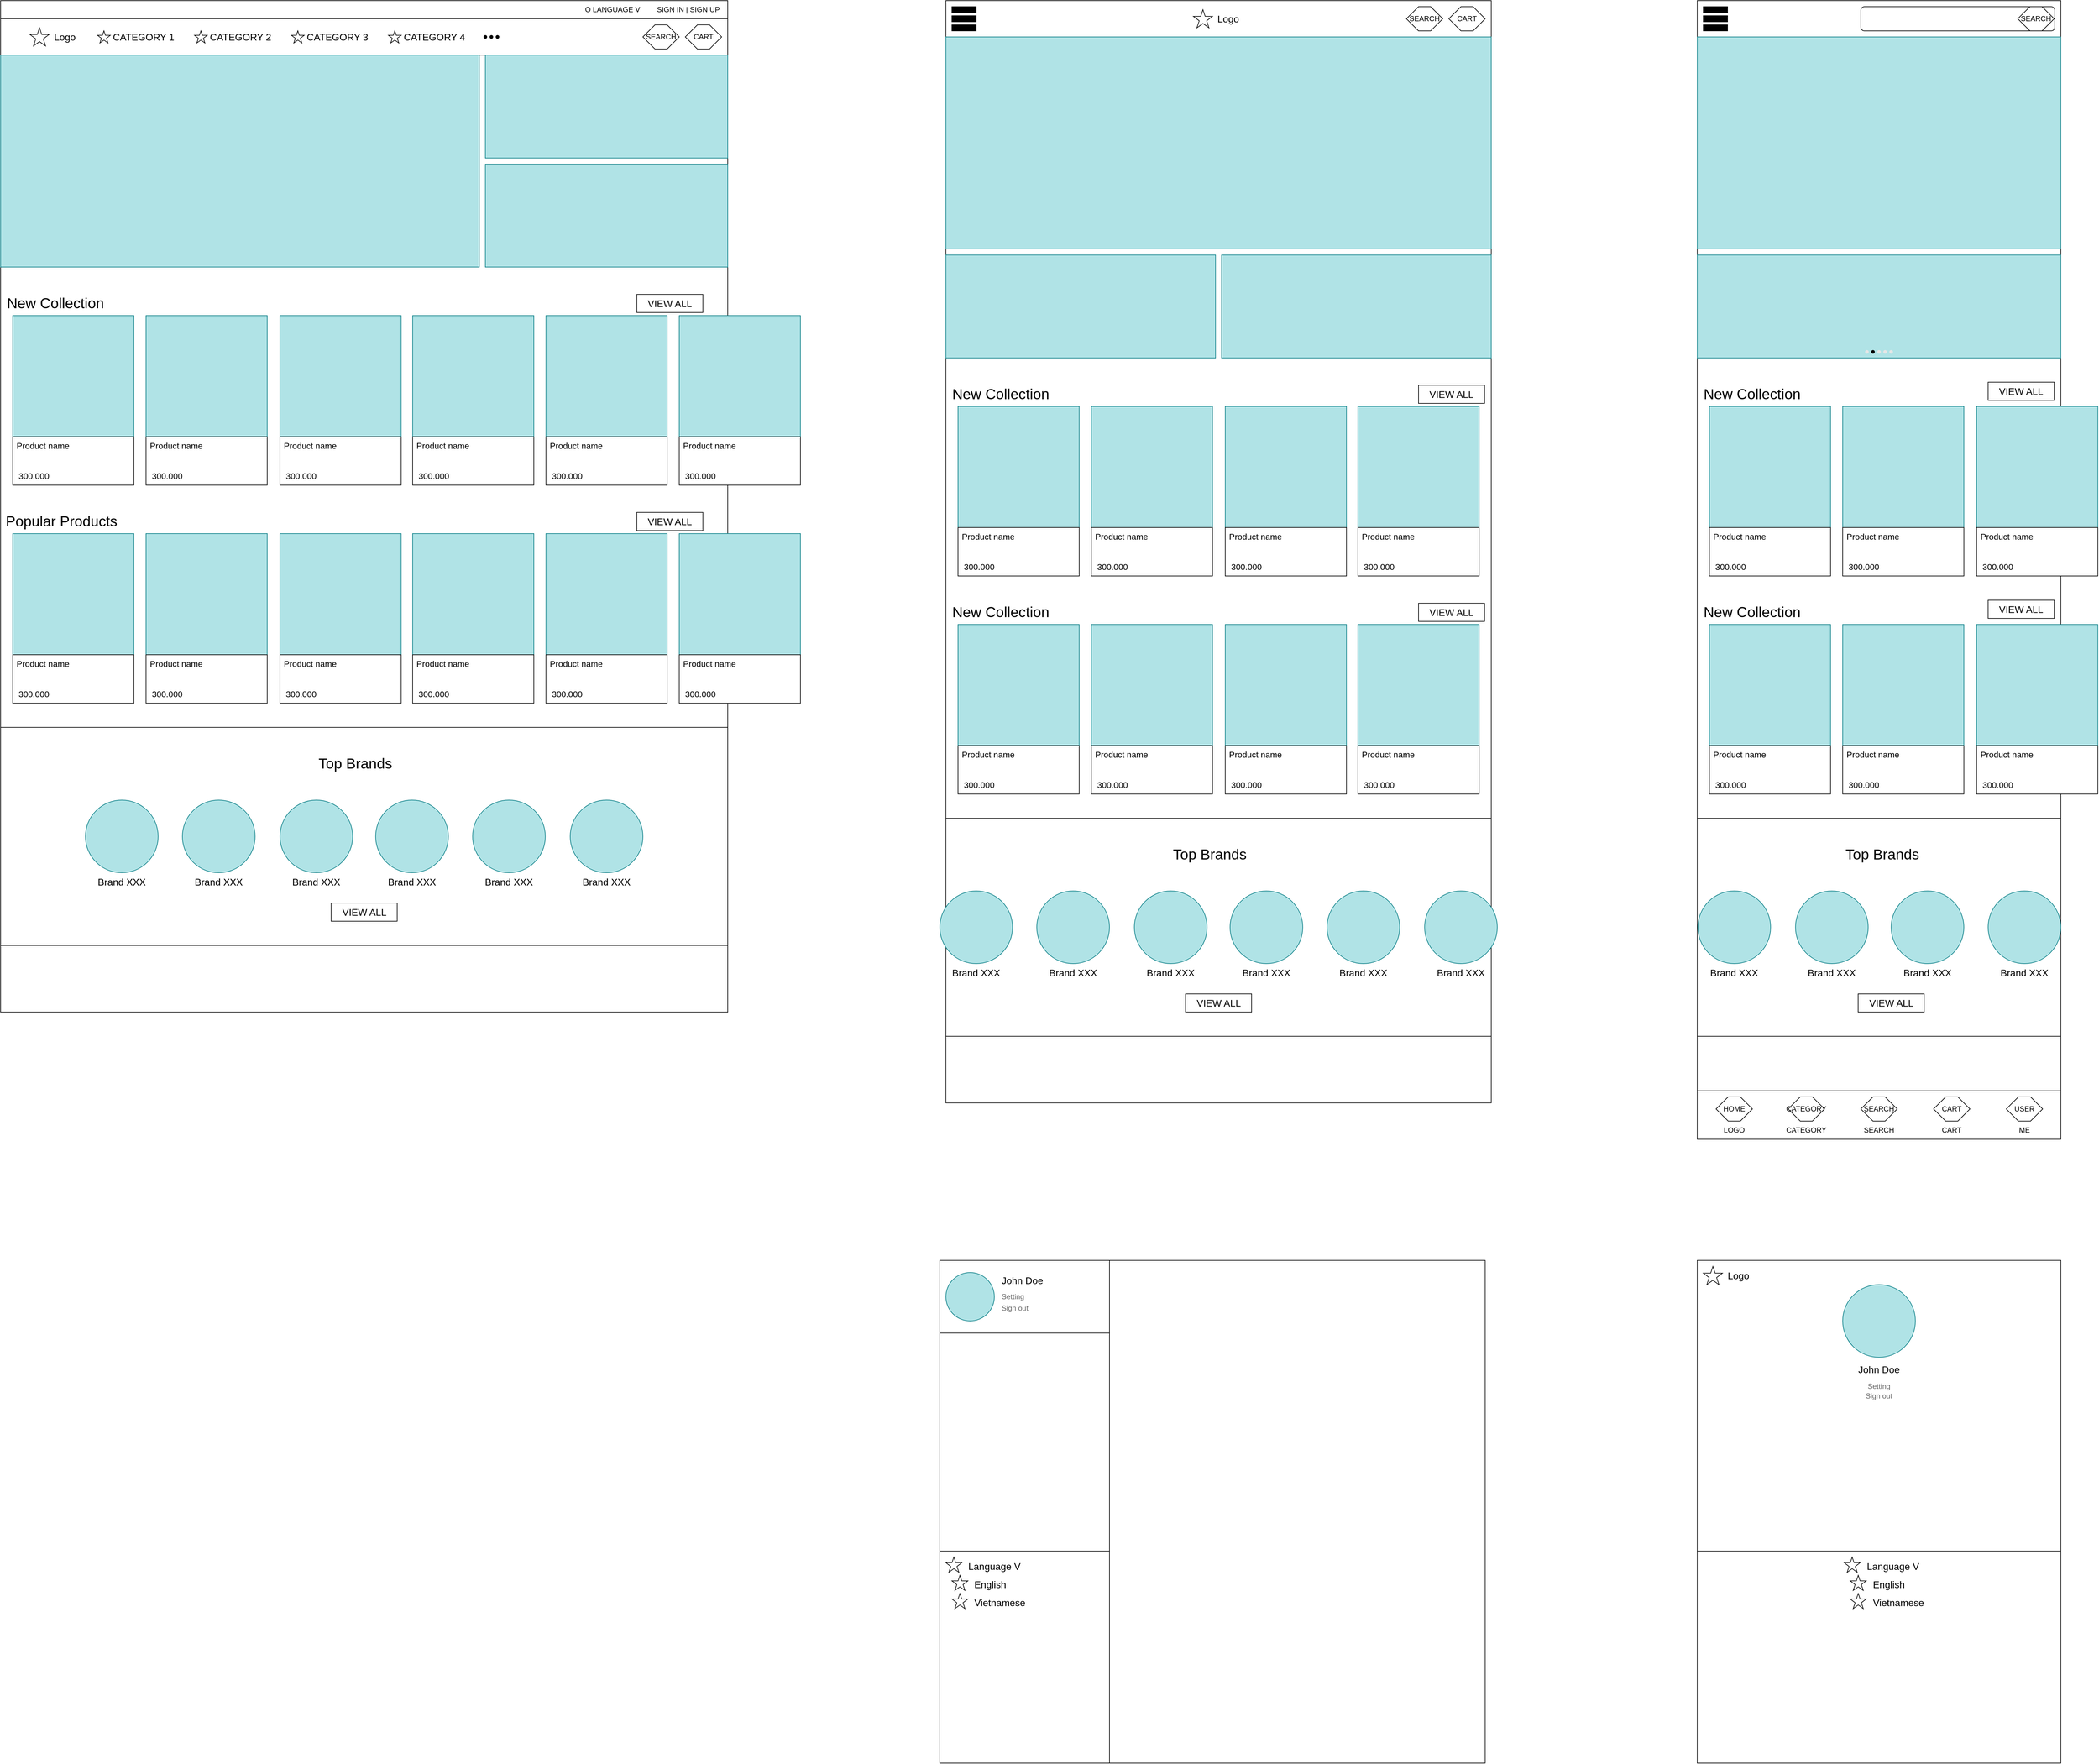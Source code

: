 <mxfile version="28.0.7" pages="8">
  <diagram name="home" id="iTSuItHdB6pbhppZd-6R">
    <mxGraphModel dx="4051" dy="2269" grid="1" gridSize="10" guides="1" tooltips="1" connect="1" arrows="1" fold="1" page="1" pageScale="1" pageWidth="850" pageHeight="1100" math="0" shadow="0">
      <root>
        <mxCell id="0" />
        <mxCell id="1" parent="0" />
        <mxCell id="g96ALYgHXhLjaabrmShe-29" value="" style="rounded=0;whiteSpace=wrap;html=1;fillColor=none;" parent="1" vertex="1">
          <mxGeometry y="30" width="1200" height="60" as="geometry" />
        </mxCell>
        <mxCell id="g96ALYgHXhLjaabrmShe-28" value="" style="rounded=0;whiteSpace=wrap;html=1;fillColor=none;" parent="1" vertex="1">
          <mxGeometry width="1200" height="30" as="geometry" />
        </mxCell>
        <mxCell id="g96ALYgHXhLjaabrmShe-1" value="" style="rounded=0;whiteSpace=wrap;html=1;fillColor=none;movable=0;resizeHeight=0;resizable=1;" parent="1" vertex="1">
          <mxGeometry width="1200" height="1670" as="geometry" />
        </mxCell>
        <mxCell id="g96ALYgHXhLjaabrmShe-5" value="SIGN IN | SIGN UP" style="text;html=1;align=center;verticalAlign=middle;whiteSpace=wrap;rounded=0;" parent="1" vertex="1">
          <mxGeometry x="1080" y="5" width="110" height="20" as="geometry" />
        </mxCell>
        <mxCell id="g96ALYgHXhLjaabrmShe-6" value="O LANGUAGE V" style="text;html=1;align=center;verticalAlign=middle;whiteSpace=wrap;rounded=0;" parent="1" vertex="1">
          <mxGeometry x="960" y="5" width="100" height="20" as="geometry" />
        </mxCell>
        <mxCell id="g96ALYgHXhLjaabrmShe-10" value="" style="verticalLabelPosition=bottom;verticalAlign=top;html=1;shape=mxgraph.basic.star" parent="1" vertex="1">
          <mxGeometry x="48.42" y="45" width="31.58" height="30" as="geometry" />
        </mxCell>
        <mxCell id="g96ALYgHXhLjaabrmShe-13" value="&lt;font&gt;Logo&lt;/font&gt;" style="text;html=1;align=center;verticalAlign=middle;whiteSpace=wrap;rounded=0;fontSize=16;" parent="1" vertex="1">
          <mxGeometry x="80" y="45" width="51.58" height="30" as="geometry" />
        </mxCell>
        <mxCell id="g96ALYgHXhLjaabrmShe-14" value="" style="verticalLabelPosition=bottom;verticalAlign=top;html=1;shape=mxgraph.basic.star" parent="1" vertex="1">
          <mxGeometry x="160" y="50" width="21.05" height="20" as="geometry" />
        </mxCell>
        <mxCell id="g96ALYgHXhLjaabrmShe-15" value="CATEGORY 1" style="text;html=1;align=center;verticalAlign=middle;whiteSpace=wrap;rounded=0;fontSize=16;" parent="1" vertex="1">
          <mxGeometry x="181.05" y="45" width="110" height="30" as="geometry" />
        </mxCell>
        <mxCell id="g96ALYgHXhLjaabrmShe-16" value="" style="verticalLabelPosition=bottom;verticalAlign=top;html=1;shape=mxgraph.basic.star" parent="1" vertex="1">
          <mxGeometry x="320" y="50" width="21.05" height="20" as="geometry" />
        </mxCell>
        <mxCell id="g96ALYgHXhLjaabrmShe-17" value="CATEGORY 2" style="text;html=1;align=center;verticalAlign=middle;whiteSpace=wrap;rounded=0;fontSize=16;" parent="1" vertex="1">
          <mxGeometry x="341.05" y="45" width="110" height="30" as="geometry" />
        </mxCell>
        <mxCell id="g96ALYgHXhLjaabrmShe-18" value="" style="verticalLabelPosition=bottom;verticalAlign=top;html=1;shape=mxgraph.basic.star" parent="1" vertex="1">
          <mxGeometry x="480" y="50" width="21.05" height="20" as="geometry" />
        </mxCell>
        <mxCell id="g96ALYgHXhLjaabrmShe-19" value="CATEGORY 3" style="text;html=1;align=center;verticalAlign=middle;whiteSpace=wrap;rounded=0;fontSize=16;" parent="1" vertex="1">
          <mxGeometry x="501.05" y="45" width="110" height="30" as="geometry" />
        </mxCell>
        <mxCell id="g96ALYgHXhLjaabrmShe-20" value="" style="verticalLabelPosition=bottom;verticalAlign=top;html=1;shape=mxgraph.basic.star" parent="1" vertex="1">
          <mxGeometry x="640" y="50" width="21.05" height="20" as="geometry" />
        </mxCell>
        <mxCell id="g96ALYgHXhLjaabrmShe-21" value="CATEGORY 4" style="text;html=1;align=center;verticalAlign=middle;whiteSpace=wrap;rounded=0;fontSize=16;" parent="1" vertex="1">
          <mxGeometry x="661.05" y="45" width="110" height="30" as="geometry" />
        </mxCell>
        <mxCell id="g96ALYgHXhLjaabrmShe-22" value="" style="shape=waypoint;sketch=0;fillStyle=solid;size=6;pointerEvents=1;points=[];fillColor=none;resizable=0;rotatable=0;perimeter=centerPerimeter;snapToPoint=1;" parent="1" vertex="1">
          <mxGeometry x="790" y="50" width="20" height="20" as="geometry" />
        </mxCell>
        <mxCell id="g96ALYgHXhLjaabrmShe-23" value="" style="shape=waypoint;sketch=0;fillStyle=solid;size=6;pointerEvents=1;points=[];fillColor=none;resizable=0;rotatable=0;perimeter=centerPerimeter;snapToPoint=1;" parent="1" vertex="1">
          <mxGeometry x="800" y="50" width="20" height="20" as="geometry" />
        </mxCell>
        <mxCell id="g96ALYgHXhLjaabrmShe-24" value="" style="shape=waypoint;sketch=0;fillStyle=solid;size=6;pointerEvents=1;points=[];fillColor=none;resizable=0;rotatable=0;perimeter=centerPerimeter;snapToPoint=1;" parent="1" vertex="1">
          <mxGeometry x="810" y="50" width="20" height="20" as="geometry" />
        </mxCell>
        <mxCell id="g96ALYgHXhLjaabrmShe-26" value="SEARCH" style="shape=hexagon;perimeter=hexagonPerimeter2;whiteSpace=wrap;html=1;fixedSize=1;" parent="1" vertex="1">
          <mxGeometry x="1060" y="40" width="60" height="40" as="geometry" />
        </mxCell>
        <mxCell id="g96ALYgHXhLjaabrmShe-27" value="CART" style="shape=hexagon;perimeter=hexagonPerimeter2;whiteSpace=wrap;html=1;fixedSize=1;" parent="1" vertex="1">
          <mxGeometry x="1130" y="40" width="60" height="40" as="geometry" />
        </mxCell>
        <mxCell id="g96ALYgHXhLjaabrmShe-33" value="" style="rounded=0;whiteSpace=wrap;html=1;fillColor=#b0e3e6;strokeColor=#0e8088;" parent="1" vertex="1">
          <mxGeometry y="90" width="790" height="350" as="geometry" />
        </mxCell>
        <mxCell id="g96ALYgHXhLjaabrmShe-35" value="" style="rounded=0;whiteSpace=wrap;html=1;fillColor=#b0e3e6;strokeColor=#0e8088;" parent="1" vertex="1">
          <mxGeometry x="800" y="90" width="400" height="170" as="geometry" />
        </mxCell>
        <mxCell id="g96ALYgHXhLjaabrmShe-36" value="" style="rounded=0;whiteSpace=wrap;html=1;fillColor=#b0e3e6;strokeColor=#0e8088;" parent="1" vertex="1">
          <mxGeometry x="800" y="270" width="400" height="170" as="geometry" />
        </mxCell>
        <mxCell id="g96ALYgHXhLjaabrmShe-37" value="New Collection" style="text;strokeColor=none;fillColor=none;html=1;fontSize=24;fontStyle=0;verticalAlign=middle;align=center;" parent="1" vertex="1">
          <mxGeometry y="480" width="180" height="40" as="geometry" />
        </mxCell>
        <mxCell id="g96ALYgHXhLjaabrmShe-40" value="&lt;font style=&quot;font-size: 16px;&quot;&gt;VIEW ALL&lt;/font&gt;" style="rounded=0;whiteSpace=wrap;html=1;fillColor=none;" parent="1" vertex="1">
          <mxGeometry x="1050" y="485" width="109" height="30" as="geometry" />
        </mxCell>
        <mxCell id="g96ALYgHXhLjaabrmShe-41" value="" style="rounded=0;whiteSpace=wrap;html=1;fillColor=#b0e3e6;strokeColor=#0e8088;" parent="1" vertex="1">
          <mxGeometry x="20" y="520" width="200" height="200" as="geometry" />
        </mxCell>
        <mxCell id="g96ALYgHXhLjaabrmShe-42" value="" style="rounded=0;whiteSpace=wrap;html=1;fillColor=default;" parent="1" vertex="1">
          <mxGeometry x="20" y="720" width="200" height="80" as="geometry" />
        </mxCell>
        <mxCell id="g96ALYgHXhLjaabrmShe-43" value="Product name" style="text;html=1;align=center;verticalAlign=middle;whiteSpace=wrap;rounded=0;fontSize=14;" parent="1" vertex="1">
          <mxGeometry x="20" y="720" width="100" height="30" as="geometry" />
        </mxCell>
        <mxCell id="g96ALYgHXhLjaabrmShe-44" value="300.000" style="text;html=1;align=center;verticalAlign=middle;whiteSpace=wrap;rounded=0;fontSize=14;" parent="1" vertex="1">
          <mxGeometry x="20" y="770" width="70" height="30" as="geometry" />
        </mxCell>
        <mxCell id="g96ALYgHXhLjaabrmShe-45" value="" style="rounded=0;whiteSpace=wrap;html=1;fillColor=#b0e3e6;strokeColor=#0e8088;" parent="1" vertex="1">
          <mxGeometry x="240" y="520" width="200" height="200" as="geometry" />
        </mxCell>
        <mxCell id="g96ALYgHXhLjaabrmShe-46" value="" style="rounded=0;whiteSpace=wrap;html=1;fillColor=default;" parent="1" vertex="1">
          <mxGeometry x="240" y="720" width="200" height="80" as="geometry" />
        </mxCell>
        <mxCell id="g96ALYgHXhLjaabrmShe-47" value="Product name" style="text;html=1;align=center;verticalAlign=middle;whiteSpace=wrap;rounded=0;fontSize=14;" parent="1" vertex="1">
          <mxGeometry x="240" y="720" width="100" height="30" as="geometry" />
        </mxCell>
        <mxCell id="g96ALYgHXhLjaabrmShe-48" value="300.000" style="text;html=1;align=center;verticalAlign=middle;whiteSpace=wrap;rounded=0;fontSize=14;" parent="1" vertex="1">
          <mxGeometry x="240" y="770" width="70" height="30" as="geometry" />
        </mxCell>
        <mxCell id="g96ALYgHXhLjaabrmShe-49" value="" style="rounded=0;whiteSpace=wrap;html=1;fillColor=#b0e3e6;strokeColor=#0e8088;" parent="1" vertex="1">
          <mxGeometry x="461.05" y="520" width="200" height="200" as="geometry" />
        </mxCell>
        <mxCell id="g96ALYgHXhLjaabrmShe-50" value="" style="rounded=0;whiteSpace=wrap;html=1;fillColor=default;" parent="1" vertex="1">
          <mxGeometry x="461.05" y="720" width="200" height="80" as="geometry" />
        </mxCell>
        <mxCell id="g96ALYgHXhLjaabrmShe-51" value="Product name" style="text;html=1;align=center;verticalAlign=middle;whiteSpace=wrap;rounded=0;fontSize=14;" parent="1" vertex="1">
          <mxGeometry x="461.05" y="720" width="100" height="30" as="geometry" />
        </mxCell>
        <mxCell id="g96ALYgHXhLjaabrmShe-52" value="300.000" style="text;html=1;align=center;verticalAlign=middle;whiteSpace=wrap;rounded=0;fontSize=14;" parent="1" vertex="1">
          <mxGeometry x="461.05" y="770" width="70" height="30" as="geometry" />
        </mxCell>
        <mxCell id="g96ALYgHXhLjaabrmShe-53" value="" style="rounded=0;whiteSpace=wrap;html=1;fillColor=#b0e3e6;strokeColor=#0e8088;" parent="1" vertex="1">
          <mxGeometry x="680" y="520" width="200" height="200" as="geometry" />
        </mxCell>
        <mxCell id="g96ALYgHXhLjaabrmShe-54" value="" style="rounded=0;whiteSpace=wrap;html=1;fillColor=default;" parent="1" vertex="1">
          <mxGeometry x="680" y="720" width="200" height="80" as="geometry" />
        </mxCell>
        <mxCell id="g96ALYgHXhLjaabrmShe-55" value="Product name" style="text;html=1;align=center;verticalAlign=middle;whiteSpace=wrap;rounded=0;fontSize=14;" parent="1" vertex="1">
          <mxGeometry x="680" y="720" width="100" height="30" as="geometry" />
        </mxCell>
        <mxCell id="g96ALYgHXhLjaabrmShe-56" value="300.000" style="text;html=1;align=center;verticalAlign=middle;whiteSpace=wrap;rounded=0;fontSize=14;" parent="1" vertex="1">
          <mxGeometry x="680" y="770" width="70" height="30" as="geometry" />
        </mxCell>
        <mxCell id="g96ALYgHXhLjaabrmShe-57" value="" style="rounded=0;whiteSpace=wrap;html=1;fillColor=#b0e3e6;strokeColor=#0e8088;" parent="1" vertex="1">
          <mxGeometry x="900" y="520" width="200" height="200" as="geometry" />
        </mxCell>
        <mxCell id="g96ALYgHXhLjaabrmShe-58" value="" style="rounded=0;whiteSpace=wrap;html=1;fillColor=default;" parent="1" vertex="1">
          <mxGeometry x="900" y="720" width="200" height="80" as="geometry" />
        </mxCell>
        <mxCell id="g96ALYgHXhLjaabrmShe-59" value="Product name" style="text;html=1;align=center;verticalAlign=middle;whiteSpace=wrap;rounded=0;fontSize=14;" parent="1" vertex="1">
          <mxGeometry x="900" y="720" width="100" height="30" as="geometry" />
        </mxCell>
        <mxCell id="g96ALYgHXhLjaabrmShe-60" value="300.000" style="text;html=1;align=center;verticalAlign=middle;whiteSpace=wrap;rounded=0;fontSize=14;" parent="1" vertex="1">
          <mxGeometry x="900" y="770" width="70" height="30" as="geometry" />
        </mxCell>
        <mxCell id="g96ALYgHXhLjaabrmShe-62" value="" style="rounded=0;whiteSpace=wrap;html=1;fillColor=#b0e3e6;strokeColor=#0e8088;" parent="1" vertex="1">
          <mxGeometry x="1120" y="520" width="200" height="200" as="geometry" />
        </mxCell>
        <mxCell id="g96ALYgHXhLjaabrmShe-63" value="" style="rounded=0;whiteSpace=wrap;html=1;fillColor=default;" parent="1" vertex="1">
          <mxGeometry x="1120" y="720" width="200" height="80" as="geometry" />
        </mxCell>
        <mxCell id="g96ALYgHXhLjaabrmShe-64" value="Product name" style="text;html=1;align=center;verticalAlign=middle;whiteSpace=wrap;rounded=0;fontSize=14;" parent="1" vertex="1">
          <mxGeometry x="1120" y="720" width="100" height="30" as="geometry" />
        </mxCell>
        <mxCell id="g96ALYgHXhLjaabrmShe-65" value="300.000" style="text;html=1;align=center;verticalAlign=middle;whiteSpace=wrap;rounded=0;fontSize=14;" parent="1" vertex="1">
          <mxGeometry x="1120" y="770" width="70" height="30" as="geometry" />
        </mxCell>
        <mxCell id="g96ALYgHXhLjaabrmShe-66" value="Popular Products" style="text;strokeColor=none;fillColor=none;html=1;fontSize=24;fontStyle=0;verticalAlign=middle;align=center;" parent="1" vertex="1">
          <mxGeometry y="840" width="200" height="40" as="geometry" />
        </mxCell>
        <mxCell id="g96ALYgHXhLjaabrmShe-67" value="&lt;font style=&quot;font-size: 16px;&quot;&gt;VIEW ALL&lt;/font&gt;" style="rounded=0;whiteSpace=wrap;html=1;fillColor=none;" parent="1" vertex="1">
          <mxGeometry x="1050" y="845" width="109" height="30" as="geometry" />
        </mxCell>
        <mxCell id="g96ALYgHXhLjaabrmShe-68" value="" style="rounded=0;whiteSpace=wrap;html=1;fillColor=#b0e3e6;strokeColor=#0e8088;" parent="1" vertex="1">
          <mxGeometry x="20" y="880" width="200" height="200" as="geometry" />
        </mxCell>
        <mxCell id="g96ALYgHXhLjaabrmShe-69" value="" style="rounded=0;whiteSpace=wrap;html=1;fillColor=default;" parent="1" vertex="1">
          <mxGeometry x="20" y="1080" width="200" height="80" as="geometry" />
        </mxCell>
        <mxCell id="g96ALYgHXhLjaabrmShe-70" value="Product name" style="text;html=1;align=center;verticalAlign=middle;whiteSpace=wrap;rounded=0;fontSize=14;" parent="1" vertex="1">
          <mxGeometry x="20" y="1080" width="100" height="30" as="geometry" />
        </mxCell>
        <mxCell id="g96ALYgHXhLjaabrmShe-71" value="300.000" style="text;html=1;align=center;verticalAlign=middle;whiteSpace=wrap;rounded=0;fontSize=14;" parent="1" vertex="1">
          <mxGeometry x="20" y="1130" width="70" height="30" as="geometry" />
        </mxCell>
        <mxCell id="g96ALYgHXhLjaabrmShe-72" value="" style="rounded=0;whiteSpace=wrap;html=1;fillColor=#b0e3e6;strokeColor=#0e8088;" parent="1" vertex="1">
          <mxGeometry x="240" y="880" width="200" height="200" as="geometry" />
        </mxCell>
        <mxCell id="g96ALYgHXhLjaabrmShe-73" value="" style="rounded=0;whiteSpace=wrap;html=1;fillColor=default;" parent="1" vertex="1">
          <mxGeometry x="240" y="1080" width="200" height="80" as="geometry" />
        </mxCell>
        <mxCell id="g96ALYgHXhLjaabrmShe-74" value="Product name" style="text;html=1;align=center;verticalAlign=middle;whiteSpace=wrap;rounded=0;fontSize=14;" parent="1" vertex="1">
          <mxGeometry x="240" y="1080" width="100" height="30" as="geometry" />
        </mxCell>
        <mxCell id="g96ALYgHXhLjaabrmShe-75" value="300.000" style="text;html=1;align=center;verticalAlign=middle;whiteSpace=wrap;rounded=0;fontSize=14;" parent="1" vertex="1">
          <mxGeometry x="240" y="1130" width="70" height="30" as="geometry" />
        </mxCell>
        <mxCell id="g96ALYgHXhLjaabrmShe-76" value="" style="rounded=0;whiteSpace=wrap;html=1;fillColor=#b0e3e6;strokeColor=#0e8088;" parent="1" vertex="1">
          <mxGeometry x="461.05" y="880" width="200" height="200" as="geometry" />
        </mxCell>
        <mxCell id="g96ALYgHXhLjaabrmShe-77" value="" style="rounded=0;whiteSpace=wrap;html=1;fillColor=default;" parent="1" vertex="1">
          <mxGeometry x="461.05" y="1080" width="200" height="80" as="geometry" />
        </mxCell>
        <mxCell id="g96ALYgHXhLjaabrmShe-78" value="Product name" style="text;html=1;align=center;verticalAlign=middle;whiteSpace=wrap;rounded=0;fontSize=14;" parent="1" vertex="1">
          <mxGeometry x="461.05" y="1080" width="100" height="30" as="geometry" />
        </mxCell>
        <mxCell id="g96ALYgHXhLjaabrmShe-79" value="300.000" style="text;html=1;align=center;verticalAlign=middle;whiteSpace=wrap;rounded=0;fontSize=14;" parent="1" vertex="1">
          <mxGeometry x="461.05" y="1130" width="70" height="30" as="geometry" />
        </mxCell>
        <mxCell id="g96ALYgHXhLjaabrmShe-80" value="" style="rounded=0;whiteSpace=wrap;html=1;fillColor=#b0e3e6;strokeColor=#0e8088;" parent="1" vertex="1">
          <mxGeometry x="680" y="880" width="200" height="200" as="geometry" />
        </mxCell>
        <mxCell id="g96ALYgHXhLjaabrmShe-81" value="" style="rounded=0;whiteSpace=wrap;html=1;fillColor=default;" parent="1" vertex="1">
          <mxGeometry x="680" y="1080" width="200" height="80" as="geometry" />
        </mxCell>
        <mxCell id="g96ALYgHXhLjaabrmShe-82" value="Product name" style="text;html=1;align=center;verticalAlign=middle;whiteSpace=wrap;rounded=0;fontSize=14;" parent="1" vertex="1">
          <mxGeometry x="680" y="1080" width="100" height="30" as="geometry" />
        </mxCell>
        <mxCell id="g96ALYgHXhLjaabrmShe-83" value="300.000" style="text;html=1;align=center;verticalAlign=middle;whiteSpace=wrap;rounded=0;fontSize=14;" parent="1" vertex="1">
          <mxGeometry x="680" y="1130" width="70" height="30" as="geometry" />
        </mxCell>
        <mxCell id="g96ALYgHXhLjaabrmShe-84" value="" style="rounded=0;whiteSpace=wrap;html=1;fillColor=#b0e3e6;strokeColor=#0e8088;" parent="1" vertex="1">
          <mxGeometry x="900" y="880" width="200" height="200" as="geometry" />
        </mxCell>
        <mxCell id="g96ALYgHXhLjaabrmShe-85" value="" style="rounded=0;whiteSpace=wrap;html=1;fillColor=default;" parent="1" vertex="1">
          <mxGeometry x="900" y="1080" width="200" height="80" as="geometry" />
        </mxCell>
        <mxCell id="g96ALYgHXhLjaabrmShe-86" value="Product name" style="text;html=1;align=center;verticalAlign=middle;whiteSpace=wrap;rounded=0;fontSize=14;" parent="1" vertex="1">
          <mxGeometry x="900" y="1080" width="100" height="30" as="geometry" />
        </mxCell>
        <mxCell id="g96ALYgHXhLjaabrmShe-87" value="300.000" style="text;html=1;align=center;verticalAlign=middle;whiteSpace=wrap;rounded=0;fontSize=14;" parent="1" vertex="1">
          <mxGeometry x="900" y="1130" width="70" height="30" as="geometry" />
        </mxCell>
        <mxCell id="g96ALYgHXhLjaabrmShe-88" value="" style="rounded=0;whiteSpace=wrap;html=1;fillColor=#b0e3e6;strokeColor=#0e8088;" parent="1" vertex="1">
          <mxGeometry x="1120" y="880" width="200" height="200" as="geometry" />
        </mxCell>
        <mxCell id="g96ALYgHXhLjaabrmShe-89" value="" style="rounded=0;whiteSpace=wrap;html=1;fillColor=default;" parent="1" vertex="1">
          <mxGeometry x="1120" y="1080" width="200" height="80" as="geometry" />
        </mxCell>
        <mxCell id="g96ALYgHXhLjaabrmShe-90" value="Product name" style="text;html=1;align=center;verticalAlign=middle;whiteSpace=wrap;rounded=0;fontSize=14;" parent="1" vertex="1">
          <mxGeometry x="1120" y="1080" width="100" height="30" as="geometry" />
        </mxCell>
        <mxCell id="g96ALYgHXhLjaabrmShe-91" value="300.000" style="text;html=1;align=center;verticalAlign=middle;whiteSpace=wrap;rounded=0;fontSize=14;" parent="1" vertex="1">
          <mxGeometry x="1120" y="1130" width="70" height="30" as="geometry" />
        </mxCell>
        <mxCell id="g96ALYgHXhLjaabrmShe-92" value="" style="rounded=0;whiteSpace=wrap;html=1;fillColor=default;" parent="1" vertex="1">
          <mxGeometry y="1200" width="1200" height="360" as="geometry" />
        </mxCell>
        <mxCell id="g96ALYgHXhLjaabrmShe-93" value="Top Brands" style="text;strokeColor=none;fillColor=none;html=1;fontSize=24;fontStyle=0;verticalAlign=middle;align=center;" parent="1" vertex="1">
          <mxGeometry x="485" y="1240" width="200" height="40" as="geometry" />
        </mxCell>
        <mxCell id="g96ALYgHXhLjaabrmShe-94" value="&lt;font style=&quot;font-size: 16px;&quot;&gt;VIEW ALL&lt;/font&gt;" style="rounded=0;whiteSpace=wrap;html=1;fillColor=none;" parent="1" vertex="1">
          <mxGeometry x="545.5" y="1490" width="109" height="30" as="geometry" />
        </mxCell>
        <mxCell id="g96ALYgHXhLjaabrmShe-95" value="" style="ellipse;whiteSpace=wrap;html=1;aspect=fixed;fillColor=#b0e3e6;strokeColor=#0e8088;" parent="1" vertex="1">
          <mxGeometry x="461.05" y="1320" width="120" height="120" as="geometry" />
        </mxCell>
        <mxCell id="g96ALYgHXhLjaabrmShe-98" value="" style="ellipse;whiteSpace=wrap;html=1;aspect=fixed;fillColor=#b0e3e6;strokeColor=#0e8088;" parent="1" vertex="1">
          <mxGeometry x="140" y="1320" width="120" height="120" as="geometry" />
        </mxCell>
        <mxCell id="g96ALYgHXhLjaabrmShe-99" value="" style="ellipse;whiteSpace=wrap;html=1;aspect=fixed;fillColor=#b0e3e6;strokeColor=#0e8088;" parent="1" vertex="1">
          <mxGeometry x="940" y="1320" width="120" height="120" as="geometry" />
        </mxCell>
        <mxCell id="g96ALYgHXhLjaabrmShe-100" value="" style="ellipse;whiteSpace=wrap;html=1;aspect=fixed;fillColor=#b0e3e6;strokeColor=#0e8088;" parent="1" vertex="1">
          <mxGeometry x="778.95" y="1320" width="120" height="120" as="geometry" />
        </mxCell>
        <mxCell id="g96ALYgHXhLjaabrmShe-101" value="" style="ellipse;whiteSpace=wrap;html=1;aspect=fixed;fillColor=#b0e3e6;strokeColor=#0e8088;" parent="1" vertex="1">
          <mxGeometry x="618.95" y="1320" width="120" height="120" as="geometry" />
        </mxCell>
        <mxCell id="g96ALYgHXhLjaabrmShe-102" value="&lt;font style=&quot;font-size: 16px;&quot;&gt;Brand XXX&lt;/font&gt;" style="text;html=1;align=center;verticalAlign=middle;whiteSpace=wrap;rounded=0;" parent="1" vertex="1">
          <mxGeometry x="150" y="1440" width="100" height="30" as="geometry" />
        </mxCell>
        <mxCell id="g96ALYgHXhLjaabrmShe-104" value="&lt;font style=&quot;font-size: 16px;&quot;&gt;Brand XXX&lt;/font&gt;" style="text;html=1;align=center;verticalAlign=middle;whiteSpace=wrap;rounded=0;" parent="1" vertex="1">
          <mxGeometry x="471.05" y="1440" width="100" height="30" as="geometry" />
        </mxCell>
        <mxCell id="g96ALYgHXhLjaabrmShe-105" value="&lt;font style=&quot;font-size: 16px;&quot;&gt;Brand XXX&lt;/font&gt;" style="text;html=1;align=center;verticalAlign=middle;whiteSpace=wrap;rounded=0;" parent="1" vertex="1">
          <mxGeometry x="628.95" y="1440" width="100" height="30" as="geometry" />
        </mxCell>
        <mxCell id="g96ALYgHXhLjaabrmShe-106" value="&lt;font style=&quot;font-size: 16px;&quot;&gt;Brand XXX&lt;/font&gt;" style="text;html=1;align=center;verticalAlign=middle;whiteSpace=wrap;rounded=0;" parent="1" vertex="1">
          <mxGeometry x="788.95" y="1440" width="100" height="30" as="geometry" />
        </mxCell>
        <mxCell id="g96ALYgHXhLjaabrmShe-107" value="&lt;font style=&quot;font-size: 16px;&quot;&gt;Brand XXX&lt;/font&gt;" style="text;html=1;align=center;verticalAlign=middle;whiteSpace=wrap;rounded=0;" parent="1" vertex="1">
          <mxGeometry x="950" y="1440" width="100" height="30" as="geometry" />
        </mxCell>
        <mxCell id="g96ALYgHXhLjaabrmShe-108" value="" style="ellipse;whiteSpace=wrap;html=1;aspect=fixed;fillColor=#b0e3e6;strokeColor=#0e8088;" parent="1" vertex="1">
          <mxGeometry x="300" y="1320" width="120" height="120" as="geometry" />
        </mxCell>
        <mxCell id="g96ALYgHXhLjaabrmShe-109" value="&lt;font style=&quot;font-size: 16px;&quot;&gt;Brand XXX&lt;/font&gt;" style="text;html=1;align=center;verticalAlign=middle;whiteSpace=wrap;rounded=0;" parent="1" vertex="1">
          <mxGeometry x="310" y="1440" width="100" height="30" as="geometry" />
        </mxCell>
        <mxCell id="bw33vfbcDGSptvC-O6DN-1" value="" style="rounded=0;whiteSpace=wrap;html=1;fillColor=none;resizable=1;resizeHeight=0;movable=0;" parent="1" vertex="1">
          <mxGeometry x="1560" width="900" height="1820" as="geometry" />
        </mxCell>
        <mxCell id="bw33vfbcDGSptvC-O6DN-5" value="" style="rounded=0;whiteSpace=wrap;html=1;fillColor=none;" parent="1" vertex="1">
          <mxGeometry x="1560" width="900" height="60" as="geometry" />
        </mxCell>
        <mxCell id="bw33vfbcDGSptvC-O6DN-6" value="" style="verticalLabelPosition=bottom;verticalAlign=top;html=1;shape=mxgraph.basic.star" parent="1" vertex="1">
          <mxGeometry x="1968.42" y="15" width="31.58" height="30" as="geometry" />
        </mxCell>
        <mxCell id="bw33vfbcDGSptvC-O6DN-7" value="&lt;font&gt;Logo&lt;/font&gt;" style="text;html=1;align=center;verticalAlign=middle;whiteSpace=wrap;rounded=0;fontSize=16;" parent="1" vertex="1">
          <mxGeometry x="2000" y="15" width="51.58" height="30" as="geometry" />
        </mxCell>
        <mxCell id="bw33vfbcDGSptvC-O6DN-19" value="SEARCH" style="shape=hexagon;perimeter=hexagonPerimeter2;whiteSpace=wrap;html=1;fixedSize=1;" parent="1" vertex="1">
          <mxGeometry x="2320" y="10" width="60" height="40" as="geometry" />
        </mxCell>
        <mxCell id="bw33vfbcDGSptvC-O6DN-20" value="CART" style="shape=hexagon;perimeter=hexagonPerimeter2;whiteSpace=wrap;html=1;fixedSize=1;" parent="1" vertex="1">
          <mxGeometry x="2390" y="10" width="60" height="40" as="geometry" />
        </mxCell>
        <mxCell id="bw33vfbcDGSptvC-O6DN-24" value="" style="rounded=0;whiteSpace=wrap;html=1;fillColor=#000000;" parent="1" vertex="1">
          <mxGeometry x="1570" y="10" width="40" height="10" as="geometry" />
        </mxCell>
        <mxCell id="bw33vfbcDGSptvC-O6DN-25" value="" style="rounded=0;whiteSpace=wrap;html=1;fillColor=#000000;" parent="1" vertex="1">
          <mxGeometry x="1570" y="25" width="40" height="10" as="geometry" />
        </mxCell>
        <mxCell id="bw33vfbcDGSptvC-O6DN-26" value="" style="rounded=0;whiteSpace=wrap;html=1;fillColor=#000000;" parent="1" vertex="1">
          <mxGeometry x="1570" y="40" width="40" height="10" as="geometry" />
        </mxCell>
        <mxCell id="bw33vfbcDGSptvC-O6DN-27" value="" style="rounded=0;whiteSpace=wrap;html=1;fillColor=#b0e3e6;strokeColor=#0e8088;" parent="1" vertex="1">
          <mxGeometry x="1560" y="60" width="900" height="350" as="geometry" />
        </mxCell>
        <mxCell id="bw33vfbcDGSptvC-O6DN-28" value="" style="rounded=0;whiteSpace=wrap;html=1;fillColor=#b0e3e6;strokeColor=#0e8088;" parent="1" vertex="1">
          <mxGeometry x="1560" y="420" width="445" height="170" as="geometry" />
        </mxCell>
        <mxCell id="bw33vfbcDGSptvC-O6DN-29" value="" style="rounded=0;whiteSpace=wrap;html=1;fillColor=#b0e3e6;strokeColor=#0e8088;" parent="1" vertex="1">
          <mxGeometry x="2015" y="420" width="445" height="170" as="geometry" />
        </mxCell>
        <mxCell id="bw33vfbcDGSptvC-O6DN-30" value="New Collection" style="text;strokeColor=none;fillColor=none;html=1;fontSize=24;fontStyle=0;verticalAlign=middle;align=center;" parent="1" vertex="1">
          <mxGeometry x="1560" y="630" width="180" height="40" as="geometry" />
        </mxCell>
        <mxCell id="bw33vfbcDGSptvC-O6DN-31" value="&lt;font style=&quot;font-size: 16px;&quot;&gt;VIEW ALL&lt;/font&gt;" style="rounded=0;whiteSpace=wrap;html=1;fillColor=none;" parent="1" vertex="1">
          <mxGeometry x="2340" y="635" width="109" height="30" as="geometry" />
        </mxCell>
        <mxCell id="bw33vfbcDGSptvC-O6DN-32" value="" style="rounded=0;whiteSpace=wrap;html=1;fillColor=#b0e3e6;strokeColor=#0e8088;" parent="1" vertex="1">
          <mxGeometry x="1580" y="670" width="200" height="200" as="geometry" />
        </mxCell>
        <mxCell id="bw33vfbcDGSptvC-O6DN-33" value="" style="rounded=0;whiteSpace=wrap;html=1;fillColor=default;" parent="1" vertex="1">
          <mxGeometry x="1580" y="870" width="200" height="80" as="geometry" />
        </mxCell>
        <mxCell id="bw33vfbcDGSptvC-O6DN-34" value="Product name" style="text;html=1;align=center;verticalAlign=middle;whiteSpace=wrap;rounded=0;fontSize=14;" parent="1" vertex="1">
          <mxGeometry x="1580" y="870" width="100" height="30" as="geometry" />
        </mxCell>
        <mxCell id="bw33vfbcDGSptvC-O6DN-35" value="300.000" style="text;html=1;align=center;verticalAlign=middle;whiteSpace=wrap;rounded=0;fontSize=14;" parent="1" vertex="1">
          <mxGeometry x="1580" y="920" width="70" height="30" as="geometry" />
        </mxCell>
        <mxCell id="bw33vfbcDGSptvC-O6DN-36" value="" style="rounded=0;whiteSpace=wrap;html=1;fillColor=#b0e3e6;strokeColor=#0e8088;" parent="1" vertex="1">
          <mxGeometry x="1800" y="670" width="200" height="200" as="geometry" />
        </mxCell>
        <mxCell id="bw33vfbcDGSptvC-O6DN-37" value="" style="rounded=0;whiteSpace=wrap;html=1;fillColor=default;" parent="1" vertex="1">
          <mxGeometry x="1800" y="870" width="200" height="80" as="geometry" />
        </mxCell>
        <mxCell id="bw33vfbcDGSptvC-O6DN-38" value="Product name" style="text;html=1;align=center;verticalAlign=middle;whiteSpace=wrap;rounded=0;fontSize=14;" parent="1" vertex="1">
          <mxGeometry x="1800" y="870" width="100" height="30" as="geometry" />
        </mxCell>
        <mxCell id="bw33vfbcDGSptvC-O6DN-39" value="300.000" style="text;html=1;align=center;verticalAlign=middle;whiteSpace=wrap;rounded=0;fontSize=14;" parent="1" vertex="1">
          <mxGeometry x="1800" y="920" width="70" height="30" as="geometry" />
        </mxCell>
        <mxCell id="bw33vfbcDGSptvC-O6DN-40" value="" style="rounded=0;whiteSpace=wrap;html=1;fillColor=#b0e3e6;strokeColor=#0e8088;" parent="1" vertex="1">
          <mxGeometry x="2021.05" y="670" width="200" height="200" as="geometry" />
        </mxCell>
        <mxCell id="bw33vfbcDGSptvC-O6DN-41" value="" style="rounded=0;whiteSpace=wrap;html=1;fillColor=default;" parent="1" vertex="1">
          <mxGeometry x="2021.05" y="870" width="200" height="80" as="geometry" />
        </mxCell>
        <mxCell id="bw33vfbcDGSptvC-O6DN-42" value="Product name" style="text;html=1;align=center;verticalAlign=middle;whiteSpace=wrap;rounded=0;fontSize=14;" parent="1" vertex="1">
          <mxGeometry x="2021.05" y="870" width="100" height="30" as="geometry" />
        </mxCell>
        <mxCell id="bw33vfbcDGSptvC-O6DN-43" value="300.000" style="text;html=1;align=center;verticalAlign=middle;whiteSpace=wrap;rounded=0;fontSize=14;" parent="1" vertex="1">
          <mxGeometry x="2021.05" y="920" width="70" height="30" as="geometry" />
        </mxCell>
        <mxCell id="bw33vfbcDGSptvC-O6DN-44" value="" style="rounded=0;whiteSpace=wrap;html=1;fillColor=#b0e3e6;strokeColor=#0e8088;" parent="1" vertex="1">
          <mxGeometry x="2240" y="670" width="200" height="200" as="geometry" />
        </mxCell>
        <mxCell id="bw33vfbcDGSptvC-O6DN-45" value="" style="rounded=0;whiteSpace=wrap;html=1;fillColor=default;" parent="1" vertex="1">
          <mxGeometry x="2240" y="870" width="200" height="80" as="geometry" />
        </mxCell>
        <mxCell id="bw33vfbcDGSptvC-O6DN-46" value="Product name" style="text;html=1;align=center;verticalAlign=middle;whiteSpace=wrap;rounded=0;fontSize=14;" parent="1" vertex="1">
          <mxGeometry x="2240" y="870" width="100" height="30" as="geometry" />
        </mxCell>
        <mxCell id="bw33vfbcDGSptvC-O6DN-47" value="300.000" style="text;html=1;align=center;verticalAlign=middle;whiteSpace=wrap;rounded=0;fontSize=14;" parent="1" vertex="1">
          <mxGeometry x="2240" y="920" width="70" height="30" as="geometry" />
        </mxCell>
        <mxCell id="bw33vfbcDGSptvC-O6DN-56" value="New Collection" style="text;strokeColor=none;fillColor=none;html=1;fontSize=24;fontStyle=0;verticalAlign=middle;align=center;" parent="1" vertex="1">
          <mxGeometry x="1560" y="990" width="180" height="40" as="geometry" />
        </mxCell>
        <mxCell id="bw33vfbcDGSptvC-O6DN-57" value="&lt;font style=&quot;font-size: 16px;&quot;&gt;VIEW ALL&lt;/font&gt;" style="rounded=0;whiteSpace=wrap;html=1;fillColor=none;" parent="1" vertex="1">
          <mxGeometry x="2340" y="995" width="109" height="30" as="geometry" />
        </mxCell>
        <mxCell id="bw33vfbcDGSptvC-O6DN-58" value="" style="rounded=0;whiteSpace=wrap;html=1;fillColor=#b0e3e6;strokeColor=#0e8088;" parent="1" vertex="1">
          <mxGeometry x="1580" y="1030" width="200" height="200" as="geometry" />
        </mxCell>
        <mxCell id="bw33vfbcDGSptvC-O6DN-59" value="" style="rounded=0;whiteSpace=wrap;html=1;fillColor=default;" parent="1" vertex="1">
          <mxGeometry x="1580" y="1230" width="200" height="80" as="geometry" />
        </mxCell>
        <mxCell id="bw33vfbcDGSptvC-O6DN-60" value="Product name" style="text;html=1;align=center;verticalAlign=middle;whiteSpace=wrap;rounded=0;fontSize=14;" parent="1" vertex="1">
          <mxGeometry x="1580" y="1230" width="100" height="30" as="geometry" />
        </mxCell>
        <mxCell id="bw33vfbcDGSptvC-O6DN-61" value="300.000" style="text;html=1;align=center;verticalAlign=middle;whiteSpace=wrap;rounded=0;fontSize=14;" parent="1" vertex="1">
          <mxGeometry x="1580" y="1280" width="70" height="30" as="geometry" />
        </mxCell>
        <mxCell id="bw33vfbcDGSptvC-O6DN-62" value="" style="rounded=0;whiteSpace=wrap;html=1;fillColor=#b0e3e6;strokeColor=#0e8088;" parent="1" vertex="1">
          <mxGeometry x="1800" y="1030" width="200" height="200" as="geometry" />
        </mxCell>
        <mxCell id="bw33vfbcDGSptvC-O6DN-63" value="" style="rounded=0;whiteSpace=wrap;html=1;fillColor=default;" parent="1" vertex="1">
          <mxGeometry x="1800" y="1230" width="200" height="80" as="geometry" />
        </mxCell>
        <mxCell id="bw33vfbcDGSptvC-O6DN-64" value="Product name" style="text;html=1;align=center;verticalAlign=middle;whiteSpace=wrap;rounded=0;fontSize=14;" parent="1" vertex="1">
          <mxGeometry x="1800" y="1230" width="100" height="30" as="geometry" />
        </mxCell>
        <mxCell id="bw33vfbcDGSptvC-O6DN-65" value="300.000" style="text;html=1;align=center;verticalAlign=middle;whiteSpace=wrap;rounded=0;fontSize=14;" parent="1" vertex="1">
          <mxGeometry x="1800" y="1280" width="70" height="30" as="geometry" />
        </mxCell>
        <mxCell id="bw33vfbcDGSptvC-O6DN-66" value="" style="rounded=0;whiteSpace=wrap;html=1;fillColor=#b0e3e6;strokeColor=#0e8088;" parent="1" vertex="1">
          <mxGeometry x="2021.05" y="1030" width="200" height="200" as="geometry" />
        </mxCell>
        <mxCell id="bw33vfbcDGSptvC-O6DN-67" value="" style="rounded=0;whiteSpace=wrap;html=1;fillColor=default;" parent="1" vertex="1">
          <mxGeometry x="2021.05" y="1230" width="200" height="80" as="geometry" />
        </mxCell>
        <mxCell id="bw33vfbcDGSptvC-O6DN-68" value="Product name" style="text;html=1;align=center;verticalAlign=middle;whiteSpace=wrap;rounded=0;fontSize=14;" parent="1" vertex="1">
          <mxGeometry x="2021.05" y="1230" width="100" height="30" as="geometry" />
        </mxCell>
        <mxCell id="bw33vfbcDGSptvC-O6DN-69" value="300.000" style="text;html=1;align=center;verticalAlign=middle;whiteSpace=wrap;rounded=0;fontSize=14;" parent="1" vertex="1">
          <mxGeometry x="2021.05" y="1280" width="70" height="30" as="geometry" />
        </mxCell>
        <mxCell id="bw33vfbcDGSptvC-O6DN-70" value="" style="rounded=0;whiteSpace=wrap;html=1;fillColor=#b0e3e6;strokeColor=#0e8088;" parent="1" vertex="1">
          <mxGeometry x="2240" y="1030" width="200" height="200" as="geometry" />
        </mxCell>
        <mxCell id="bw33vfbcDGSptvC-O6DN-71" value="" style="rounded=0;whiteSpace=wrap;html=1;fillColor=default;" parent="1" vertex="1">
          <mxGeometry x="2240" y="1230" width="200" height="80" as="geometry" />
        </mxCell>
        <mxCell id="bw33vfbcDGSptvC-O6DN-72" value="Product name" style="text;html=1;align=center;verticalAlign=middle;whiteSpace=wrap;rounded=0;fontSize=14;" parent="1" vertex="1">
          <mxGeometry x="2240" y="1230" width="100" height="30" as="geometry" />
        </mxCell>
        <mxCell id="bw33vfbcDGSptvC-O6DN-73" value="300.000" style="text;html=1;align=center;verticalAlign=middle;whiteSpace=wrap;rounded=0;fontSize=14;" parent="1" vertex="1">
          <mxGeometry x="2240" y="1280" width="70" height="30" as="geometry" />
        </mxCell>
        <mxCell id="bw33vfbcDGSptvC-O6DN-74" value="" style="rounded=0;whiteSpace=wrap;html=1;fillColor=default;" parent="1" vertex="1">
          <mxGeometry x="1560" y="1350" width="900" height="360" as="geometry" />
        </mxCell>
        <mxCell id="bw33vfbcDGSptvC-O6DN-75" value="Top Brands" style="text;strokeColor=none;fillColor=none;html=1;fontSize=24;fontStyle=0;verticalAlign=middle;align=center;" parent="1" vertex="1">
          <mxGeometry x="1895" y="1390" width="200" height="40" as="geometry" />
        </mxCell>
        <mxCell id="bw33vfbcDGSptvC-O6DN-76" value="&lt;font style=&quot;font-size: 16px;&quot;&gt;VIEW ALL&lt;/font&gt;" style="rounded=0;whiteSpace=wrap;html=1;fillColor=none;" parent="1" vertex="1">
          <mxGeometry x="1955.5" y="1640" width="109" height="30" as="geometry" />
        </mxCell>
        <mxCell id="bw33vfbcDGSptvC-O6DN-77" value="" style="ellipse;whiteSpace=wrap;html=1;aspect=fixed;fillColor=#b0e3e6;strokeColor=#0e8088;" parent="1" vertex="1">
          <mxGeometry x="1871.05" y="1470" width="120" height="120" as="geometry" />
        </mxCell>
        <mxCell id="bw33vfbcDGSptvC-O6DN-78" value="" style="ellipse;whiteSpace=wrap;html=1;aspect=fixed;fillColor=#b0e3e6;strokeColor=#0e8088;" parent="1" vertex="1">
          <mxGeometry x="1550" y="1470" width="120" height="120" as="geometry" />
        </mxCell>
        <mxCell id="bw33vfbcDGSptvC-O6DN-79" value="" style="ellipse;whiteSpace=wrap;html=1;aspect=fixed;fillColor=#b0e3e6;strokeColor=#0e8088;" parent="1" vertex="1">
          <mxGeometry x="2350" y="1470" width="120" height="120" as="geometry" />
        </mxCell>
        <mxCell id="bw33vfbcDGSptvC-O6DN-80" value="" style="ellipse;whiteSpace=wrap;html=1;aspect=fixed;fillColor=#b0e3e6;strokeColor=#0e8088;" parent="1" vertex="1">
          <mxGeometry x="2188.95" y="1470" width="120" height="120" as="geometry" />
        </mxCell>
        <mxCell id="bw33vfbcDGSptvC-O6DN-81" value="" style="ellipse;whiteSpace=wrap;html=1;aspect=fixed;fillColor=#b0e3e6;strokeColor=#0e8088;" parent="1" vertex="1">
          <mxGeometry x="2028.95" y="1470" width="120" height="120" as="geometry" />
        </mxCell>
        <mxCell id="bw33vfbcDGSptvC-O6DN-82" value="&lt;font style=&quot;font-size: 16px;&quot;&gt;Brand XXX&lt;/font&gt;" style="text;html=1;align=center;verticalAlign=middle;whiteSpace=wrap;rounded=0;" parent="1" vertex="1">
          <mxGeometry x="1560" y="1590" width="100" height="30" as="geometry" />
        </mxCell>
        <mxCell id="bw33vfbcDGSptvC-O6DN-83" value="&lt;font style=&quot;font-size: 16px;&quot;&gt;Brand XXX&lt;/font&gt;" style="text;html=1;align=center;verticalAlign=middle;whiteSpace=wrap;rounded=0;" parent="1" vertex="1">
          <mxGeometry x="1881.05" y="1590" width="100" height="30" as="geometry" />
        </mxCell>
        <mxCell id="bw33vfbcDGSptvC-O6DN-84" value="&lt;font style=&quot;font-size: 16px;&quot;&gt;Brand XXX&lt;/font&gt;" style="text;html=1;align=center;verticalAlign=middle;whiteSpace=wrap;rounded=0;" parent="1" vertex="1">
          <mxGeometry x="2038.95" y="1590" width="100" height="30" as="geometry" />
        </mxCell>
        <mxCell id="bw33vfbcDGSptvC-O6DN-85" value="&lt;font style=&quot;font-size: 16px;&quot;&gt;Brand XXX&lt;/font&gt;" style="text;html=1;align=center;verticalAlign=middle;whiteSpace=wrap;rounded=0;" parent="1" vertex="1">
          <mxGeometry x="2198.95" y="1590" width="100" height="30" as="geometry" />
        </mxCell>
        <mxCell id="bw33vfbcDGSptvC-O6DN-86" value="&lt;font style=&quot;font-size: 16px;&quot;&gt;Brand XXX&lt;/font&gt;" style="text;html=1;align=center;verticalAlign=middle;whiteSpace=wrap;rounded=0;" parent="1" vertex="1">
          <mxGeometry x="2360" y="1590" width="100" height="30" as="geometry" />
        </mxCell>
        <mxCell id="bw33vfbcDGSptvC-O6DN-87" value="" style="ellipse;whiteSpace=wrap;html=1;aspect=fixed;fillColor=#b0e3e6;strokeColor=#0e8088;" parent="1" vertex="1">
          <mxGeometry x="1710" y="1470" width="120" height="120" as="geometry" />
        </mxCell>
        <mxCell id="bw33vfbcDGSptvC-O6DN-88" value="&lt;font style=&quot;font-size: 16px;&quot;&gt;Brand XXX&lt;/font&gt;" style="text;html=1;align=center;verticalAlign=middle;whiteSpace=wrap;rounded=0;" parent="1" vertex="1">
          <mxGeometry x="1720" y="1590" width="100" height="30" as="geometry" />
        </mxCell>
        <mxCell id="bw33vfbcDGSptvC-O6DN-89" value="" style="rounded=0;whiteSpace=wrap;html=1;fillColor=none;movable=0;" parent="1" vertex="1">
          <mxGeometry x="2800" width="600" height="1880" as="geometry" />
        </mxCell>
        <mxCell id="bw33vfbcDGSptvC-O6DN-90" value="" style="rounded=0;whiteSpace=wrap;html=1;fillColor=none;" parent="1" vertex="1">
          <mxGeometry x="2800" width="600" height="60" as="geometry" />
        </mxCell>
        <mxCell id="bw33vfbcDGSptvC-O6DN-95" value="" style="rounded=0;whiteSpace=wrap;html=1;fillColor=#000000;" parent="1" vertex="1">
          <mxGeometry x="2810" y="10" width="40" height="10" as="geometry" />
        </mxCell>
        <mxCell id="bw33vfbcDGSptvC-O6DN-96" value="" style="rounded=0;whiteSpace=wrap;html=1;fillColor=#000000;" parent="1" vertex="1">
          <mxGeometry x="2810" y="25" width="40" height="10" as="geometry" />
        </mxCell>
        <mxCell id="bw33vfbcDGSptvC-O6DN-97" value="" style="rounded=0;whiteSpace=wrap;html=1;fillColor=#000000;" parent="1" vertex="1">
          <mxGeometry x="2810" y="40" width="40" height="10" as="geometry" />
        </mxCell>
        <mxCell id="bw33vfbcDGSptvC-O6DN-98" value="" style="rounded=0;whiteSpace=wrap;html=1;fillColor=#b0e3e6;strokeColor=#0e8088;" parent="1" vertex="1">
          <mxGeometry x="2800" y="60" width="600" height="350" as="geometry" />
        </mxCell>
        <mxCell id="bw33vfbcDGSptvC-O6DN-99" value="" style="rounded=0;whiteSpace=wrap;html=1;fillColor=#b0e3e6;strokeColor=#0e8088;" parent="1" vertex="1">
          <mxGeometry x="2800" y="420" width="600" height="170" as="geometry" />
        </mxCell>
        <mxCell id="bw33vfbcDGSptvC-O6DN-101" value="" style="shape=waypoint;sketch=0;fillStyle=solid;size=6;pointerEvents=1;points=[];fillColor=none;resizable=0;rotatable=0;perimeter=centerPerimeter;snapToPoint=1;strokeColor=#E6E6E6;" parent="1" vertex="1">
          <mxGeometry x="3110" y="570" width="20" height="20" as="geometry" />
        </mxCell>
        <mxCell id="bw33vfbcDGSptvC-O6DN-102" value="" style="shape=waypoint;sketch=0;fillStyle=solid;size=6;pointerEvents=1;points=[];fillColor=none;resizable=0;rotatable=0;perimeter=centerPerimeter;snapToPoint=1;" parent="1" vertex="1">
          <mxGeometry x="3080" y="570" width="20" height="20" as="geometry" />
        </mxCell>
        <mxCell id="bw33vfbcDGSptvC-O6DN-104" value="" style="shape=waypoint;sketch=0;fillStyle=solid;size=6;pointerEvents=1;points=[];fillColor=none;resizable=0;rotatable=0;perimeter=centerPerimeter;snapToPoint=1;strokeColor=#E6E6E6;" parent="1" vertex="1">
          <mxGeometry x="3090" y="570" width="20" height="20" as="geometry" />
        </mxCell>
        <mxCell id="bw33vfbcDGSptvC-O6DN-106" value="" style="shape=waypoint;sketch=0;fillStyle=solid;size=6;pointerEvents=1;points=[];fillColor=none;resizable=0;rotatable=0;perimeter=centerPerimeter;snapToPoint=1;strokeColor=#E6E6E6;" parent="1" vertex="1">
          <mxGeometry x="3100" y="570" width="20" height="20" as="geometry" />
        </mxCell>
        <mxCell id="bw33vfbcDGSptvC-O6DN-107" value="" style="shape=waypoint;sketch=0;fillStyle=solid;size=6;pointerEvents=1;points=[];fillColor=none;resizable=0;rotatable=0;perimeter=centerPerimeter;snapToPoint=1;strokeColor=#E6E6E6;" parent="1" vertex="1">
          <mxGeometry x="3070" y="570" width="20" height="20" as="geometry" />
        </mxCell>
        <mxCell id="bw33vfbcDGSptvC-O6DN-108" value="New Collection" style="text;strokeColor=none;fillColor=none;html=1;fontSize=24;fontStyle=0;verticalAlign=middle;align=center;" parent="1" vertex="1">
          <mxGeometry x="2800" y="630" width="180" height="40" as="geometry" />
        </mxCell>
        <mxCell id="bw33vfbcDGSptvC-O6DN-109" value="&lt;font style=&quot;font-size: 16px;&quot;&gt;VIEW ALL&lt;/font&gt;" style="rounded=0;whiteSpace=wrap;html=1;fillColor=none;" parent="1" vertex="1">
          <mxGeometry x="3280" y="630" width="109" height="30" as="geometry" />
        </mxCell>
        <mxCell id="bw33vfbcDGSptvC-O6DN-110" value="" style="rounded=0;whiteSpace=wrap;html=1;fillColor=#b0e3e6;strokeColor=#0e8088;" parent="1" vertex="1">
          <mxGeometry x="2820" y="670" width="200" height="200" as="geometry" />
        </mxCell>
        <mxCell id="bw33vfbcDGSptvC-O6DN-111" value="" style="rounded=0;whiteSpace=wrap;html=1;fillColor=default;" parent="1" vertex="1">
          <mxGeometry x="2820" y="870" width="200" height="80" as="geometry" />
        </mxCell>
        <mxCell id="bw33vfbcDGSptvC-O6DN-112" value="Product name" style="text;html=1;align=center;verticalAlign=middle;whiteSpace=wrap;rounded=0;fontSize=14;" parent="1" vertex="1">
          <mxGeometry x="2820" y="870" width="100" height="30" as="geometry" />
        </mxCell>
        <mxCell id="bw33vfbcDGSptvC-O6DN-113" value="300.000" style="text;html=1;align=center;verticalAlign=middle;whiteSpace=wrap;rounded=0;fontSize=14;" parent="1" vertex="1">
          <mxGeometry x="2820" y="920" width="70" height="30" as="geometry" />
        </mxCell>
        <mxCell id="bw33vfbcDGSptvC-O6DN-114" value="" style="rounded=0;whiteSpace=wrap;html=1;fillColor=#b0e3e6;strokeColor=#0e8088;" parent="1" vertex="1">
          <mxGeometry x="3040" y="670" width="200" height="200" as="geometry" />
        </mxCell>
        <mxCell id="bw33vfbcDGSptvC-O6DN-115" value="" style="rounded=0;whiteSpace=wrap;html=1;fillColor=default;" parent="1" vertex="1">
          <mxGeometry x="3040" y="870" width="200" height="80" as="geometry" />
        </mxCell>
        <mxCell id="bw33vfbcDGSptvC-O6DN-116" value="Product name" style="text;html=1;align=center;verticalAlign=middle;whiteSpace=wrap;rounded=0;fontSize=14;" parent="1" vertex="1">
          <mxGeometry x="3040" y="870" width="100" height="30" as="geometry" />
        </mxCell>
        <mxCell id="bw33vfbcDGSptvC-O6DN-117" value="300.000" style="text;html=1;align=center;verticalAlign=middle;whiteSpace=wrap;rounded=0;fontSize=14;" parent="1" vertex="1">
          <mxGeometry x="3040" y="920" width="70" height="30" as="geometry" />
        </mxCell>
        <mxCell id="bw33vfbcDGSptvC-O6DN-118" value="" style="rounded=0;whiteSpace=wrap;html=1;fillColor=#b0e3e6;strokeColor=#0e8088;" parent="1" vertex="1">
          <mxGeometry x="3261.05" y="670" width="200" height="200" as="geometry" />
        </mxCell>
        <mxCell id="bw33vfbcDGSptvC-O6DN-119" value="" style="rounded=0;whiteSpace=wrap;html=1;fillColor=default;" parent="1" vertex="1">
          <mxGeometry x="3261.05" y="870" width="200" height="80" as="geometry" />
        </mxCell>
        <mxCell id="bw33vfbcDGSptvC-O6DN-120" value="Product name" style="text;html=1;align=center;verticalAlign=middle;whiteSpace=wrap;rounded=0;fontSize=14;" parent="1" vertex="1">
          <mxGeometry x="3261.05" y="870" width="100" height="30" as="geometry" />
        </mxCell>
        <mxCell id="bw33vfbcDGSptvC-O6DN-121" value="300.000" style="text;html=1;align=center;verticalAlign=middle;whiteSpace=wrap;rounded=0;fontSize=14;" parent="1" vertex="1">
          <mxGeometry x="3261.05" y="920" width="70" height="30" as="geometry" />
        </mxCell>
        <mxCell id="bw33vfbcDGSptvC-O6DN-126" value="New Collection" style="text;strokeColor=none;fillColor=none;html=1;fontSize=24;fontStyle=0;verticalAlign=middle;align=center;" parent="1" vertex="1">
          <mxGeometry x="2800" y="990" width="180" height="40" as="geometry" />
        </mxCell>
        <mxCell id="bw33vfbcDGSptvC-O6DN-127" value="&lt;font style=&quot;font-size: 16px;&quot;&gt;VIEW ALL&lt;/font&gt;" style="rounded=0;whiteSpace=wrap;html=1;fillColor=none;" parent="1" vertex="1">
          <mxGeometry x="3280" y="990" width="109" height="30" as="geometry" />
        </mxCell>
        <mxCell id="bw33vfbcDGSptvC-O6DN-128" value="" style="rounded=0;whiteSpace=wrap;html=1;fillColor=#b0e3e6;strokeColor=#0e8088;" parent="1" vertex="1">
          <mxGeometry x="2820" y="1030" width="200" height="200" as="geometry" />
        </mxCell>
        <mxCell id="bw33vfbcDGSptvC-O6DN-129" value="" style="rounded=0;whiteSpace=wrap;html=1;fillColor=default;" parent="1" vertex="1">
          <mxGeometry x="2820" y="1230" width="200" height="80" as="geometry" />
        </mxCell>
        <mxCell id="bw33vfbcDGSptvC-O6DN-130" value="Product name" style="text;html=1;align=center;verticalAlign=middle;whiteSpace=wrap;rounded=0;fontSize=14;" parent="1" vertex="1">
          <mxGeometry x="2820" y="1230" width="100" height="30" as="geometry" />
        </mxCell>
        <mxCell id="bw33vfbcDGSptvC-O6DN-131" value="300.000" style="text;html=1;align=center;verticalAlign=middle;whiteSpace=wrap;rounded=0;fontSize=14;" parent="1" vertex="1">
          <mxGeometry x="2820" y="1280" width="70" height="30" as="geometry" />
        </mxCell>
        <mxCell id="bw33vfbcDGSptvC-O6DN-132" value="" style="rounded=0;whiteSpace=wrap;html=1;fillColor=#b0e3e6;strokeColor=#0e8088;" parent="1" vertex="1">
          <mxGeometry x="3040" y="1030" width="200" height="200" as="geometry" />
        </mxCell>
        <mxCell id="bw33vfbcDGSptvC-O6DN-133" value="" style="rounded=0;whiteSpace=wrap;html=1;fillColor=default;" parent="1" vertex="1">
          <mxGeometry x="3040" y="1230" width="200" height="80" as="geometry" />
        </mxCell>
        <mxCell id="bw33vfbcDGSptvC-O6DN-134" value="Product name" style="text;html=1;align=center;verticalAlign=middle;whiteSpace=wrap;rounded=0;fontSize=14;" parent="1" vertex="1">
          <mxGeometry x="3040" y="1230" width="100" height="30" as="geometry" />
        </mxCell>
        <mxCell id="bw33vfbcDGSptvC-O6DN-135" value="300.000" style="text;html=1;align=center;verticalAlign=middle;whiteSpace=wrap;rounded=0;fontSize=14;" parent="1" vertex="1">
          <mxGeometry x="3040" y="1280" width="70" height="30" as="geometry" />
        </mxCell>
        <mxCell id="bw33vfbcDGSptvC-O6DN-136" value="" style="rounded=0;whiteSpace=wrap;html=1;fillColor=#b0e3e6;strokeColor=#0e8088;" parent="1" vertex="1">
          <mxGeometry x="3261.05" y="1030" width="200" height="200" as="geometry" />
        </mxCell>
        <mxCell id="bw33vfbcDGSptvC-O6DN-137" value="" style="rounded=0;whiteSpace=wrap;html=1;fillColor=default;" parent="1" vertex="1">
          <mxGeometry x="3261.05" y="1230" width="200" height="80" as="geometry" />
        </mxCell>
        <mxCell id="bw33vfbcDGSptvC-O6DN-138" value="Product name" style="text;html=1;align=center;verticalAlign=middle;whiteSpace=wrap;rounded=0;fontSize=14;" parent="1" vertex="1">
          <mxGeometry x="3261.05" y="1230" width="100" height="30" as="geometry" />
        </mxCell>
        <mxCell id="bw33vfbcDGSptvC-O6DN-139" value="300.000" style="text;html=1;align=center;verticalAlign=middle;whiteSpace=wrap;rounded=0;fontSize=14;" parent="1" vertex="1">
          <mxGeometry x="3261.05" y="1280" width="70" height="30" as="geometry" />
        </mxCell>
        <mxCell id="bw33vfbcDGSptvC-O6DN-140" value="" style="rounded=0;whiteSpace=wrap;html=1;fillColor=default;" parent="1" vertex="1">
          <mxGeometry x="2800" y="1350" width="600" height="360" as="geometry" />
        </mxCell>
        <mxCell id="bw33vfbcDGSptvC-O6DN-141" value="Top Brands" style="text;strokeColor=none;fillColor=none;html=1;fontSize=24;fontStyle=0;verticalAlign=middle;align=center;" parent="1" vertex="1">
          <mxGeometry x="3005" y="1390" width="200" height="40" as="geometry" />
        </mxCell>
        <mxCell id="bw33vfbcDGSptvC-O6DN-142" value="&lt;font style=&quot;font-size: 16px;&quot;&gt;VIEW ALL&lt;/font&gt;" style="rounded=0;whiteSpace=wrap;html=1;fillColor=none;" parent="1" vertex="1">
          <mxGeometry x="3065.5" y="1640" width="109" height="30" as="geometry" />
        </mxCell>
        <mxCell id="bw33vfbcDGSptvC-O6DN-143" value="" style="ellipse;whiteSpace=wrap;html=1;aspect=fixed;fillColor=#b0e3e6;strokeColor=#0e8088;" parent="1" vertex="1">
          <mxGeometry x="2962.1" y="1470" width="120" height="120" as="geometry" />
        </mxCell>
        <mxCell id="bw33vfbcDGSptvC-O6DN-146" value="" style="ellipse;whiteSpace=wrap;html=1;aspect=fixed;fillColor=#b0e3e6;strokeColor=#0e8088;" parent="1" vertex="1">
          <mxGeometry x="3280" y="1470" width="120" height="120" as="geometry" />
        </mxCell>
        <mxCell id="bw33vfbcDGSptvC-O6DN-147" value="" style="ellipse;whiteSpace=wrap;html=1;aspect=fixed;fillColor=#b0e3e6;strokeColor=#0e8088;" parent="1" vertex="1">
          <mxGeometry x="3120" y="1470" width="120" height="120" as="geometry" />
        </mxCell>
        <mxCell id="bw33vfbcDGSptvC-O6DN-149" value="&lt;font style=&quot;font-size: 16px;&quot;&gt;Brand XXX&lt;/font&gt;" style="text;html=1;align=center;verticalAlign=middle;whiteSpace=wrap;rounded=0;" parent="1" vertex="1">
          <mxGeometry x="2972.1" y="1590" width="100" height="30" as="geometry" />
        </mxCell>
        <mxCell id="bw33vfbcDGSptvC-O6DN-150" value="&lt;font style=&quot;font-size: 16px;&quot;&gt;Brand XXX&lt;/font&gt;" style="text;html=1;align=center;verticalAlign=middle;whiteSpace=wrap;rounded=0;" parent="1" vertex="1">
          <mxGeometry x="3130" y="1590" width="100" height="30" as="geometry" />
        </mxCell>
        <mxCell id="bw33vfbcDGSptvC-O6DN-151" value="&lt;font style=&quot;font-size: 16px;&quot;&gt;Brand XXX&lt;/font&gt;" style="text;html=1;align=center;verticalAlign=middle;whiteSpace=wrap;rounded=0;" parent="1" vertex="1">
          <mxGeometry x="3290" y="1590" width="100" height="30" as="geometry" />
        </mxCell>
        <mxCell id="bw33vfbcDGSptvC-O6DN-153" value="" style="ellipse;whiteSpace=wrap;html=1;aspect=fixed;fillColor=#b0e3e6;strokeColor=#0e8088;" parent="1" vertex="1">
          <mxGeometry x="2801.05" y="1470" width="120" height="120" as="geometry" />
        </mxCell>
        <mxCell id="bw33vfbcDGSptvC-O6DN-154" value="&lt;font style=&quot;font-size: 16px;&quot;&gt;Brand XXX&lt;/font&gt;" style="text;html=1;align=center;verticalAlign=middle;whiteSpace=wrap;rounded=0;" parent="1" vertex="1">
          <mxGeometry x="2811.05" y="1590" width="100" height="30" as="geometry" />
        </mxCell>
        <mxCell id="bw33vfbcDGSptvC-O6DN-155" value="" style="rounded=0;whiteSpace=wrap;html=1;" parent="1" vertex="1">
          <mxGeometry x="2800" y="1800" width="600" height="80" as="geometry" />
        </mxCell>
        <mxCell id="bw33vfbcDGSptvC-O6DN-156" value="USER" style="shape=hexagon;perimeter=hexagonPerimeter2;whiteSpace=wrap;html=1;fixedSize=1;" parent="1" vertex="1">
          <mxGeometry x="3310" y="1810" width="60" height="40" as="geometry" />
        </mxCell>
        <mxCell id="bw33vfbcDGSptvC-O6DN-157" value="CART" style="shape=hexagon;perimeter=hexagonPerimeter2;whiteSpace=wrap;html=1;fixedSize=1;" parent="1" vertex="1">
          <mxGeometry x="3190" y="1810" width="60" height="40" as="geometry" />
        </mxCell>
        <mxCell id="bw33vfbcDGSptvC-O6DN-158" value="SEARCH" style="shape=hexagon;perimeter=hexagonPerimeter2;whiteSpace=wrap;html=1;fixedSize=1;" parent="1" vertex="1">
          <mxGeometry x="3070" y="1810" width="60" height="40" as="geometry" />
        </mxCell>
        <mxCell id="bw33vfbcDGSptvC-O6DN-159" value="CATEGORY" style="shape=hexagon;perimeter=hexagonPerimeter2;whiteSpace=wrap;html=1;fixedSize=1;" parent="1" vertex="1">
          <mxGeometry x="2950" y="1810" width="60" height="40" as="geometry" />
        </mxCell>
        <mxCell id="bw33vfbcDGSptvC-O6DN-160" value="HOME" style="shape=hexagon;perimeter=hexagonPerimeter2;whiteSpace=wrap;html=1;fixedSize=1;" parent="1" vertex="1">
          <mxGeometry x="2831.05" y="1810" width="60" height="40" as="geometry" />
        </mxCell>
        <mxCell id="bw33vfbcDGSptvC-O6DN-161" value="ME" style="text;html=1;align=center;verticalAlign=middle;whiteSpace=wrap;rounded=0;" parent="1" vertex="1">
          <mxGeometry x="3310" y="1850" width="60" height="30" as="geometry" />
        </mxCell>
        <mxCell id="bw33vfbcDGSptvC-O6DN-162" value="CART" style="text;html=1;align=center;verticalAlign=middle;whiteSpace=wrap;rounded=0;" parent="1" vertex="1">
          <mxGeometry x="3190" y="1850" width="60" height="30" as="geometry" />
        </mxCell>
        <mxCell id="bw33vfbcDGSptvC-O6DN-163" value="SEARCH" style="text;html=1;align=center;verticalAlign=middle;whiteSpace=wrap;rounded=0;" parent="1" vertex="1">
          <mxGeometry x="3070" y="1850" width="60" height="30" as="geometry" />
        </mxCell>
        <mxCell id="bw33vfbcDGSptvC-O6DN-164" value="CATEGORY" style="text;html=1;align=center;verticalAlign=middle;whiteSpace=wrap;rounded=0;" parent="1" vertex="1">
          <mxGeometry x="2950" y="1850" width="60" height="30" as="geometry" />
        </mxCell>
        <mxCell id="bw33vfbcDGSptvC-O6DN-165" value="LOGO" style="text;html=1;align=center;verticalAlign=middle;whiteSpace=wrap;rounded=0;" parent="1" vertex="1">
          <mxGeometry x="2831.05" y="1850" width="60" height="30" as="geometry" />
        </mxCell>
        <mxCell id="bw33vfbcDGSptvC-O6DN-167" value="" style="rounded=1;whiteSpace=wrap;html=1;" parent="1" vertex="1">
          <mxGeometry x="3070" y="10" width="320" height="40" as="geometry" />
        </mxCell>
        <mxCell id="bw33vfbcDGSptvC-O6DN-168" value="SEARCH" style="shape=hexagon;perimeter=hexagonPerimeter2;whiteSpace=wrap;html=1;fixedSize=1;" parent="1" vertex="1">
          <mxGeometry x="3329" y="10" width="60" height="40" as="geometry" />
        </mxCell>
        <mxCell id="xCQAqAqMBdDhrMMJGD28-1" value="" style="rounded=0;whiteSpace=wrap;html=1;fillColor=none;resizable=1;resizeHeight=0;movable=0;" parent="1" vertex="1">
          <mxGeometry x="1550" y="2080" width="900" height="830" as="geometry" />
        </mxCell>
        <mxCell id="xCQAqAqMBdDhrMMJGD28-2" value="" style="rounded=0;whiteSpace=wrap;html=1;fillColor=none;" parent="1" vertex="1">
          <mxGeometry x="1550" y="2080" width="280" height="830" as="geometry" />
        </mxCell>
        <mxCell id="xCQAqAqMBdDhrMMJGD28-3" value="" style="rounded=0;whiteSpace=wrap;html=1;fillColor=none;" parent="1" vertex="1">
          <mxGeometry x="1550" y="2080" width="280" height="120" as="geometry" />
        </mxCell>
        <mxCell id="xCQAqAqMBdDhrMMJGD28-4" value="" style="ellipse;whiteSpace=wrap;html=1;aspect=fixed;fillColor=#b0e3e6;strokeColor=#0e8088;" parent="1" vertex="1">
          <mxGeometry x="1560" y="2100" width="80" height="80" as="geometry" />
        </mxCell>
        <mxCell id="xCQAqAqMBdDhrMMJGD28-5" value="John Doe" style="text;html=1;align=left;verticalAlign=middle;whiteSpace=wrap;rounded=0;fontSize=16;" parent="1" vertex="1">
          <mxGeometry x="1650" y="2102.5" width="80" height="20" as="geometry" />
        </mxCell>
        <mxCell id="xCQAqAqMBdDhrMMJGD28-6" value="Setting" style="text;html=1;align=left;verticalAlign=middle;whiteSpace=wrap;rounded=0;fontSize=12;fontColor=#666666;" parent="1" vertex="1">
          <mxGeometry x="1650" y="2132.5" width="50" height="15" as="geometry" />
        </mxCell>
        <mxCell id="xCQAqAqMBdDhrMMJGD28-7" value="Sign out" style="text;html=1;align=left;verticalAlign=middle;whiteSpace=wrap;rounded=0;fontSize=12;fontColor=#666666;" parent="1" vertex="1">
          <mxGeometry x="1650" y="2150" width="60" height="17.5" as="geometry" />
        </mxCell>
        <mxCell id="xCQAqAqMBdDhrMMJGD28-8" value="" style="rounded=0;whiteSpace=wrap;html=1;fillColor=none;" parent="1" vertex="1">
          <mxGeometry x="1550" y="2560" width="280" height="350" as="geometry" />
        </mxCell>
        <mxCell id="xCQAqAqMBdDhrMMJGD28-9" value="Language V" style="text;html=1;align=left;verticalAlign=middle;whiteSpace=wrap;rounded=0;fontSize=16;" parent="1" vertex="1">
          <mxGeometry x="1595" y="2570" width="90" height="30" as="geometry" />
        </mxCell>
        <mxCell id="xCQAqAqMBdDhrMMJGD28-10" value="" style="verticalLabelPosition=bottom;verticalAlign=top;html=1;shape=mxgraph.basic.star" parent="1" vertex="1">
          <mxGeometry x="1560" y="2570" width="26.32" height="25" as="geometry" />
        </mxCell>
        <mxCell id="xCQAqAqMBdDhrMMJGD28-12" value="English" style="text;html=1;align=left;verticalAlign=middle;whiteSpace=wrap;rounded=0;fontSize=16;" parent="1" vertex="1">
          <mxGeometry x="1605" y="2600" width="90" height="30" as="geometry" />
        </mxCell>
        <mxCell id="xCQAqAqMBdDhrMMJGD28-13" value="" style="verticalLabelPosition=bottom;verticalAlign=top;html=1;shape=mxgraph.basic.star" parent="1" vertex="1">
          <mxGeometry x="1570" y="2600" width="26.32" height="25" as="geometry" />
        </mxCell>
        <mxCell id="xCQAqAqMBdDhrMMJGD28-14" value="Vietnamese" style="text;html=1;align=left;verticalAlign=middle;whiteSpace=wrap;rounded=0;fontSize=16;" parent="1" vertex="1">
          <mxGeometry x="1605" y="2630" width="90" height="30" as="geometry" />
        </mxCell>
        <mxCell id="xCQAqAqMBdDhrMMJGD28-15" value="" style="verticalLabelPosition=bottom;verticalAlign=top;html=1;shape=mxgraph.basic.star" parent="1" vertex="1">
          <mxGeometry x="1570" y="2630" width="26.32" height="25" as="geometry" />
        </mxCell>
        <mxCell id="xCQAqAqMBdDhrMMJGD28-16" value="" style="rounded=0;whiteSpace=wrap;html=1;fillColor=none;movable=0;" parent="1" vertex="1">
          <mxGeometry x="2800" y="2080" width="600" height="830" as="geometry" />
        </mxCell>
        <mxCell id="xCQAqAqMBdDhrMMJGD28-18" value="" style="rounded=0;whiteSpace=wrap;html=1;fillColor=none;" parent="1" vertex="1">
          <mxGeometry x="2800" y="2080" width="600" height="480" as="geometry" />
        </mxCell>
        <mxCell id="xCQAqAqMBdDhrMMJGD28-19" value="" style="ellipse;whiteSpace=wrap;html=1;aspect=fixed;fillColor=#b0e3e6;strokeColor=#0e8088;" parent="1" vertex="1">
          <mxGeometry x="3040" y="2120" width="120" height="120" as="geometry" />
        </mxCell>
        <mxCell id="xCQAqAqMBdDhrMMJGD28-20" value="John Doe" style="text;html=1;align=center;verticalAlign=middle;whiteSpace=wrap;rounded=0;fontSize=16;" parent="1" vertex="1">
          <mxGeometry x="3060" y="2250" width="80" height="20" as="geometry" />
        </mxCell>
        <mxCell id="xCQAqAqMBdDhrMMJGD28-21" value="Setting" style="text;html=1;align=center;verticalAlign=middle;whiteSpace=wrap;rounded=0;fontSize=12;fontColor=#666666;" parent="1" vertex="1">
          <mxGeometry x="3075" y="2280" width="50" height="15" as="geometry" />
        </mxCell>
        <mxCell id="xCQAqAqMBdDhrMMJGD28-22" value="Sign out" style="text;html=1;align=center;verticalAlign=middle;whiteSpace=wrap;rounded=0;fontSize=12;fontColor=#666666;" parent="1" vertex="1">
          <mxGeometry x="3070" y="2295" width="60" height="17.5" as="geometry" />
        </mxCell>
        <mxCell id="xCQAqAqMBdDhrMMJGD28-23" value="" style="rounded=0;whiteSpace=wrap;html=1;fillColor=none;" parent="1" vertex="1">
          <mxGeometry x="2800" y="2560" width="600" height="350" as="geometry" />
        </mxCell>
        <mxCell id="xCQAqAqMBdDhrMMJGD28-24" value="Language V" style="text;html=1;align=left;verticalAlign=middle;whiteSpace=wrap;rounded=0;fontSize=16;" parent="1" vertex="1">
          <mxGeometry x="3077.5" y="2570" width="90" height="30" as="geometry" />
        </mxCell>
        <mxCell id="xCQAqAqMBdDhrMMJGD28-25" value="" style="verticalLabelPosition=bottom;verticalAlign=top;html=1;shape=mxgraph.basic.star" parent="1" vertex="1">
          <mxGeometry x="3042.5" y="2570" width="26.32" height="25" as="geometry" />
        </mxCell>
        <mxCell id="xCQAqAqMBdDhrMMJGD28-26" value="English" style="text;html=1;align=left;verticalAlign=middle;whiteSpace=wrap;rounded=0;fontSize=16;" parent="1" vertex="1">
          <mxGeometry x="3087.5" y="2600" width="90" height="30" as="geometry" />
        </mxCell>
        <mxCell id="xCQAqAqMBdDhrMMJGD28-27" value="" style="verticalLabelPosition=bottom;verticalAlign=top;html=1;shape=mxgraph.basic.star" parent="1" vertex="1">
          <mxGeometry x="3052.5" y="2600" width="26.32" height="25" as="geometry" />
        </mxCell>
        <mxCell id="xCQAqAqMBdDhrMMJGD28-28" value="Vietnamese" style="text;html=1;align=left;verticalAlign=middle;whiteSpace=wrap;rounded=0;fontSize=16;" parent="1" vertex="1">
          <mxGeometry x="3087.5" y="2630" width="90" height="30" as="geometry" />
        </mxCell>
        <mxCell id="xCQAqAqMBdDhrMMJGD28-29" value="" style="verticalLabelPosition=bottom;verticalAlign=top;html=1;shape=mxgraph.basic.star" parent="1" vertex="1">
          <mxGeometry x="3052.5" y="2630" width="26.32" height="25" as="geometry" />
        </mxCell>
        <mxCell id="xCQAqAqMBdDhrMMJGD28-30" value="" style="verticalLabelPosition=bottom;verticalAlign=top;html=1;shape=mxgraph.basic.star" parent="1" vertex="1">
          <mxGeometry x="2810" y="2090" width="31.58" height="30" as="geometry" />
        </mxCell>
        <mxCell id="xCQAqAqMBdDhrMMJGD28-31" value="&lt;font&gt;Logo&lt;/font&gt;" style="text;html=1;align=center;verticalAlign=middle;whiteSpace=wrap;rounded=0;fontSize=16;" parent="1" vertex="1">
          <mxGeometry x="2841.58" y="2090" width="51.58" height="30" as="geometry" />
        </mxCell>
      </root>
    </mxGraphModel>
  </diagram>
  <diagram id="Jd-26O9su1hY9uF0zMp-" name="login">
    <mxGraphModel dx="2026" dy="1134" grid="1" gridSize="10" guides="1" tooltips="1" connect="1" arrows="1" fold="1" page="1" pageScale="1" pageWidth="850" pageHeight="1100" math="0" shadow="0">
      <root>
        <mxCell id="0" />
        <mxCell id="1" parent="0" />
        <mxCell id="Q9Am8dFrOKSUS8jnIrFh-17" value="" style="verticalLabelPosition=bottom;verticalAlign=top;html=1;shape=mxgraph.basic.orthogonal_triangle;fillColor=#fff2cc;gradientColor=#ffd966;strokeColor=none;" parent="1" vertex="1">
          <mxGeometry x="2440" y="280" width="600" height="359" as="geometry" />
        </mxCell>
        <mxCell id="Q9Am8dFrOKSUS8jnIrFh-19" value="" style="rounded=0;whiteSpace=wrap;html=1;strokeColor=none;fillColor=#FFD966;" parent="1" vertex="1">
          <mxGeometry x="2440" y="639" width="600" height="281" as="geometry" />
        </mxCell>
        <mxCell id="GamowQXLC555mxvFnvY9-1" value="" style="rounded=0;whiteSpace=wrap;html=1;fillColor=#fff2cc;resizable=1;resizeHeight=0;movable=0;gradientColor=#ffd966;strokeColor=#d6b656;glass=0;" parent="1" vertex="1">
          <mxGeometry x="1360" width="900" height="920" as="geometry" />
        </mxCell>
        <mxCell id="GamowQXLC555mxvFnvY9-14" value="" style="rounded=1;whiteSpace=wrap;html=1;glass=0;shadow=1;strokeColor=none;" parent="1" vertex="1">
          <mxGeometry x="1500" y="80" width="620" height="760" as="geometry" />
        </mxCell>
        <mxCell id="-1sYtiASlwF_BkmnMY2v-1" value="" style="rounded=0;whiteSpace=wrap;html=1;fillColor=none;movable=0;resizeHeight=0;resizable=1;" parent="1" vertex="1">
          <mxGeometry width="1200" height="920" as="geometry" />
        </mxCell>
        <mxCell id="-1sYtiASlwF_BkmnMY2v-2" value="" style="rounded=1;whiteSpace=wrap;html=1;fillColor=#fff2cc;strokeColor=#d6b656;gradientColor=#ffd966;" parent="1" vertex="1">
          <mxGeometry x="40" y="40" width="540" height="840" as="geometry" />
        </mxCell>
        <mxCell id="-1sYtiASlwF_BkmnMY2v-4" value="Username or email address" style="rounded=1;whiteSpace=wrap;html=1;align=left;" parent="1" vertex="1">
          <mxGeometry x="620" y="230" width="540" height="50" as="geometry" />
        </mxCell>
        <mxCell id="-1sYtiASlwF_BkmnMY2v-5" value="Password" style="rounded=1;whiteSpace=wrap;html=1;align=left;" parent="1" vertex="1">
          <mxGeometry x="620" y="300" width="540" height="50" as="geometry" />
        </mxCell>
        <mxCell id="-1sYtiASlwF_BkmnMY2v-6" value="Forgot Password?" style="text;html=1;align=right;verticalAlign=middle;whiteSpace=wrap;rounded=0;" parent="1" vertex="1">
          <mxGeometry x="1060" y="360" width="100" height="20" as="geometry" />
        </mxCell>
        <mxCell id="-1sYtiASlwF_BkmnMY2v-7" value="SIGN IN" style="rounded=1;whiteSpace=wrap;html=1;fontSize=16;fillColor=#0050ef;strokeColor=#001DBC;fontColor=#ffffff;" parent="1" vertex="1">
          <mxGeometry x="620" y="420" width="540" height="60" as="geometry" />
        </mxCell>
        <mxCell id="-1sYtiASlwF_BkmnMY2v-8" value="Don&#39;t have an account?" style="text;html=1;align=center;verticalAlign=middle;whiteSpace=wrap;rounded=0;" parent="1" vertex="1">
          <mxGeometry x="800" y="860" width="130" height="20" as="geometry" />
        </mxCell>
        <mxCell id="-1sYtiASlwF_BkmnMY2v-9" value="Sign up" style="text;html=1;align=center;verticalAlign=middle;whiteSpace=wrap;rounded=0;fontStyle=4;fontColor=#0000FF;" parent="1" vertex="1">
          <mxGeometry x="930" y="860" width="50" height="20" as="geometry" />
        </mxCell>
        <mxCell id="IuszaPBfBoEpNSOGZBUe-1" value="" style="verticalLabelPosition=bottom;verticalAlign=top;html=1;shape=mxgraph.basic.star" parent="1" vertex="1">
          <mxGeometry x="848.42" y="80" width="31.58" height="30" as="geometry" />
        </mxCell>
        <mxCell id="IuszaPBfBoEpNSOGZBUe-2" value="&lt;font&gt;Logo&lt;/font&gt;" style="text;html=1;align=center;verticalAlign=middle;whiteSpace=wrap;rounded=0;fontSize=16;" parent="1" vertex="1">
          <mxGeometry x="880" y="80" width="51.58" height="30" as="geometry" />
        </mxCell>
        <mxCell id="IuszaPBfBoEpNSOGZBUe-3" value="Welcome to MyApp" style="text;html=1;align=center;verticalAlign=middle;whiteSpace=wrap;rounded=0;fontSize=20;fontStyle=1" parent="1" vertex="1">
          <mxGeometry x="795" y="120" width="190" height="30" as="geometry" />
        </mxCell>
        <mxCell id="IuszaPBfBoEpNSOGZBUe-5" value="Or sign in with" style="line;strokeWidth=2;html=1;strokeColor=#B3B3B3;" parent="1" vertex="1">
          <mxGeometry x="620" y="520" width="540" height="10" as="geometry" />
        </mxCell>
        <mxCell id="IuszaPBfBoEpNSOGZBUe-6" value="Google" style="rounded=1;whiteSpace=wrap;html=1;" parent="1" vertex="1">
          <mxGeometry x="620" y="560" width="260" height="60" as="geometry" />
        </mxCell>
        <mxCell id="IuszaPBfBoEpNSOGZBUe-7" value="Facebook" style="rounded=1;whiteSpace=wrap;html=1;" parent="1" vertex="1">
          <mxGeometry x="900" y="560" width="260" height="60" as="geometry" />
        </mxCell>
        <mxCell id="GamowQXLC555mxvFnvY9-2" value="Username or email address" style="rounded=1;whiteSpace=wrap;html=1;align=left;" parent="1" vertex="1">
          <mxGeometry x="1540" y="230" width="540" height="50" as="geometry" />
        </mxCell>
        <mxCell id="GamowQXLC555mxvFnvY9-3" value="Password" style="rounded=1;whiteSpace=wrap;html=1;align=left;" parent="1" vertex="1">
          <mxGeometry x="1540" y="300" width="540" height="50" as="geometry" />
        </mxCell>
        <mxCell id="GamowQXLC555mxvFnvY9-4" value="Forgot Password?" style="text;html=1;align=right;verticalAlign=middle;whiteSpace=wrap;rounded=0;" parent="1" vertex="1">
          <mxGeometry x="1980" y="360" width="100" height="20" as="geometry" />
        </mxCell>
        <mxCell id="GamowQXLC555mxvFnvY9-5" value="SIGN IN" style="rounded=1;whiteSpace=wrap;html=1;fontSize=16;fillColor=#0050ef;fontColor=#ffffff;strokeColor=#001DBC;" parent="1" vertex="1">
          <mxGeometry x="1540" y="420" width="540" height="60" as="geometry" />
        </mxCell>
        <mxCell id="GamowQXLC555mxvFnvY9-6" value="Don&#39;t have an account?" style="text;html=1;align=center;verticalAlign=middle;whiteSpace=wrap;rounded=0;" parent="1" vertex="1">
          <mxGeometry x="1720" y="780" width="130" height="20" as="geometry" />
        </mxCell>
        <mxCell id="GamowQXLC555mxvFnvY9-7" value="Sign up" style="text;html=1;align=center;verticalAlign=middle;whiteSpace=wrap;rounded=0;fontStyle=4;fontColor=#0000FF;" parent="1" vertex="1">
          <mxGeometry x="1850" y="780" width="50" height="20" as="geometry" />
        </mxCell>
        <mxCell id="GamowQXLC555mxvFnvY9-8" value="" style="verticalLabelPosition=bottom;verticalAlign=top;html=1;shape=mxgraph.basic.star" parent="1" vertex="1">
          <mxGeometry x="1768.42" y="120" width="31.58" height="30" as="geometry" />
        </mxCell>
        <mxCell id="GamowQXLC555mxvFnvY9-9" value="&lt;font&gt;Logo&lt;/font&gt;" style="text;html=1;align=center;verticalAlign=middle;whiteSpace=wrap;rounded=0;fontSize=16;" parent="1" vertex="1">
          <mxGeometry x="1800" y="120" width="51.58" height="30" as="geometry" />
        </mxCell>
        <mxCell id="GamowQXLC555mxvFnvY9-10" value="Welcome to MyApp" style="text;html=1;align=center;verticalAlign=middle;whiteSpace=wrap;rounded=0;fontSize=20;fontStyle=1" parent="1" vertex="1">
          <mxGeometry x="1715" y="160" width="190" height="30" as="geometry" />
        </mxCell>
        <mxCell id="GamowQXLC555mxvFnvY9-11" value="Or sign in with" style="line;strokeWidth=2;html=1;strokeColor=#B3B3B3;" parent="1" vertex="1">
          <mxGeometry x="1540" y="520" width="540" height="10" as="geometry" />
        </mxCell>
        <mxCell id="GamowQXLC555mxvFnvY9-12" value="Google" style="rounded=1;whiteSpace=wrap;html=1;" parent="1" vertex="1">
          <mxGeometry x="1540" y="560" width="260" height="60" as="geometry" />
        </mxCell>
        <mxCell id="GamowQXLC555mxvFnvY9-13" value="Facebook" style="rounded=1;whiteSpace=wrap;html=1;" parent="1" vertex="1">
          <mxGeometry x="1820" y="560" width="260" height="60" as="geometry" />
        </mxCell>
        <mxCell id="Q9Am8dFrOKSUS8jnIrFh-1" value="" style="rounded=0;whiteSpace=wrap;html=1;fillColor=none;movable=0;resizable=1;" parent="1" vertex="1">
          <mxGeometry x="2440" width="600" height="920" as="geometry" />
        </mxCell>
        <mxCell id="Q9Am8dFrOKSUS8jnIrFh-4" value="Username or email address" style="rounded=1;whiteSpace=wrap;html=1;align=left;" parent="1" vertex="1">
          <mxGeometry x="2480" y="190" width="520" height="50" as="geometry" />
        </mxCell>
        <mxCell id="Q9Am8dFrOKSUS8jnIrFh-5" value="Password" style="rounded=1;whiteSpace=wrap;html=1;align=left;" parent="1" vertex="1">
          <mxGeometry x="2480" y="260" width="520" height="50" as="geometry" />
        </mxCell>
        <mxCell id="Q9Am8dFrOKSUS8jnIrFh-6" value="Forgot Password?" style="text;html=1;align=right;verticalAlign=middle;whiteSpace=wrap;rounded=0;" parent="1" vertex="1">
          <mxGeometry x="2900" y="320" width="100" height="20" as="geometry" />
        </mxCell>
        <mxCell id="Q9Am8dFrOKSUS8jnIrFh-7" value="SIGN IN" style="rounded=1;whiteSpace=wrap;html=1;fontSize=16;fillColor=#0050ef;fontColor=#ffffff;strokeColor=#001DBC;" parent="1" vertex="1">
          <mxGeometry x="2480" y="380" width="520" height="60" as="geometry" />
        </mxCell>
        <mxCell id="Q9Am8dFrOKSUS8jnIrFh-8" value="Don&#39;t have an account?" style="text;html=1;align=center;verticalAlign=middle;whiteSpace=wrap;rounded=0;" parent="1" vertex="1">
          <mxGeometry x="2650" y="740" width="130" height="20" as="geometry" />
        </mxCell>
        <mxCell id="Q9Am8dFrOKSUS8jnIrFh-9" value="Sign up" style="text;html=1;align=center;verticalAlign=middle;whiteSpace=wrap;rounded=0;fontStyle=4;fontColor=#0000FF;" parent="1" vertex="1">
          <mxGeometry x="2780" y="740" width="50" height="20" as="geometry" />
        </mxCell>
        <mxCell id="Q9Am8dFrOKSUS8jnIrFh-10" value="" style="verticalLabelPosition=bottom;verticalAlign=top;html=1;shape=mxgraph.basic.star" parent="1" vertex="1">
          <mxGeometry x="2698.42" y="80" width="31.58" height="30" as="geometry" />
        </mxCell>
        <mxCell id="Q9Am8dFrOKSUS8jnIrFh-11" value="&lt;font&gt;Logo&lt;/font&gt;" style="text;html=1;align=center;verticalAlign=middle;whiteSpace=wrap;rounded=0;fontSize=16;" parent="1" vertex="1">
          <mxGeometry x="2730" y="80" width="51.58" height="30" as="geometry" />
        </mxCell>
        <mxCell id="Q9Am8dFrOKSUS8jnIrFh-12" value="Welcome to MyApp" style="text;html=1;align=center;verticalAlign=middle;whiteSpace=wrap;rounded=0;fontSize=20;fontStyle=1" parent="1" vertex="1">
          <mxGeometry x="2645" y="120" width="190" height="30" as="geometry" />
        </mxCell>
        <mxCell id="Q9Am8dFrOKSUS8jnIrFh-13" value="Or sign in with" style="line;strokeWidth=2;html=1;strokeColor=#B3B3B3;" parent="1" vertex="1">
          <mxGeometry x="2480" y="480" width="520" height="10" as="geometry" />
        </mxCell>
        <mxCell id="Q9Am8dFrOKSUS8jnIrFh-14" value="Google" style="rounded=1;whiteSpace=wrap;html=1;" parent="1" vertex="1">
          <mxGeometry x="2480" y="520" width="250" height="60" as="geometry" />
        </mxCell>
        <mxCell id="Q9Am8dFrOKSUS8jnIrFh-15" value="Facebook" style="rounded=1;whiteSpace=wrap;html=1;" parent="1" vertex="1">
          <mxGeometry x="2750" y="520" width="250" height="60" as="geometry" />
        </mxCell>
        <mxCell id="_ZFN0MClwsy7uBe_OldO-1" value="" style="rounded=1;whiteSpace=wrap;html=1;" parent="1" vertex="1">
          <mxGeometry x="620" y="360" width="10" height="10" as="geometry" />
        </mxCell>
        <mxCell id="_ZFN0MClwsy7uBe_OldO-2" value="Remember" style="text;html=1;align=left;verticalAlign=middle;whiteSpace=wrap;rounded=0;" parent="1" vertex="1">
          <mxGeometry x="640" y="357.5" width="60" height="15" as="geometry" />
        </mxCell>
        <mxCell id="_ZFN0MClwsy7uBe_OldO-5" value="" style="rounded=1;whiteSpace=wrap;html=1;" parent="1" vertex="1">
          <mxGeometry x="1540" y="360" width="10" height="10" as="geometry" />
        </mxCell>
        <mxCell id="_ZFN0MClwsy7uBe_OldO-6" value="Remember" style="text;html=1;align=left;verticalAlign=middle;whiteSpace=wrap;rounded=0;" parent="1" vertex="1">
          <mxGeometry x="1560" y="357.5" width="60" height="15" as="geometry" />
        </mxCell>
        <mxCell id="_ZFN0MClwsy7uBe_OldO-7" value="" style="rounded=1;whiteSpace=wrap;html=1;" parent="1" vertex="1">
          <mxGeometry x="2480" y="322.5" width="10" height="10" as="geometry" />
        </mxCell>
        <mxCell id="_ZFN0MClwsy7uBe_OldO-8" value="Remember" style="text;html=1;align=left;verticalAlign=middle;whiteSpace=wrap;rounded=0;" parent="1" vertex="1">
          <mxGeometry x="2500" y="320" width="60" height="15" as="geometry" />
        </mxCell>
      </root>
    </mxGraphModel>
  </diagram>
  <diagram name="login 2fa" id="fWWJbytzPGlrJO0wCGnU">
    <mxGraphModel dx="2578" dy="1444" grid="1" gridSize="10" guides="1" tooltips="1" connect="1" arrows="1" fold="1" page="1" pageScale="1" pageWidth="850" pageHeight="1100" math="0" shadow="0">
      <root>
        <mxCell id="oubDg25fobspvyyIst0h-0" />
        <mxCell id="oubDg25fobspvyyIst0h-1" parent="oubDg25fobspvyyIst0h-0" />
        <mxCell id="oubDg25fobspvyyIst0h-2" value="" style="verticalLabelPosition=bottom;verticalAlign=top;html=1;shape=mxgraph.basic.orthogonal_triangle;fillColor=#fff2cc;gradientColor=#ffd966;strokeColor=none;" parent="oubDg25fobspvyyIst0h-1" vertex="1">
          <mxGeometry x="2440" y="280" width="600" height="359" as="geometry" />
        </mxCell>
        <mxCell id="oubDg25fobspvyyIst0h-3" value="" style="rounded=0;whiteSpace=wrap;html=1;strokeColor=none;fillColor=#FFD966;" parent="oubDg25fobspvyyIst0h-1" vertex="1">
          <mxGeometry x="2440" y="639" width="600" height="281" as="geometry" />
        </mxCell>
        <mxCell id="oubDg25fobspvyyIst0h-4" value="" style="rounded=0;whiteSpace=wrap;html=1;fillColor=#fff2cc;resizable=1;resizeHeight=0;movable=0;gradientColor=#ffd966;strokeColor=#d6b656;glass=0;" parent="oubDg25fobspvyyIst0h-1" vertex="1">
          <mxGeometry x="1360" width="900" height="920" as="geometry" />
        </mxCell>
        <mxCell id="oubDg25fobspvyyIst0h-5" value="" style="rounded=1;whiteSpace=wrap;html=1;glass=0;shadow=1;strokeColor=none;" parent="oubDg25fobspvyyIst0h-1" vertex="1">
          <mxGeometry x="1500" y="80" width="620" height="760" as="geometry" />
        </mxCell>
        <mxCell id="oubDg25fobspvyyIst0h-6" value="" style="rounded=0;whiteSpace=wrap;html=1;fillColor=none;movable=0;resizeHeight=0;resizable=1;" parent="oubDg25fobspvyyIst0h-1" vertex="1">
          <mxGeometry width="1200" height="920" as="geometry" />
        </mxCell>
        <mxCell id="oubDg25fobspvyyIst0h-7" value="" style="rounded=1;whiteSpace=wrap;html=1;fillColor=#fff2cc;strokeColor=#d6b656;gradientColor=#ffd966;" parent="oubDg25fobspvyyIst0h-1" vertex="1">
          <mxGeometry x="40" y="40" width="540" height="840" as="geometry" />
        </mxCell>
        <mxCell id="oubDg25fobspvyyIst0h-8" value="Enter OTP" style="rounded=1;whiteSpace=wrap;html=1;align=center;" parent="oubDg25fobspvyyIst0h-1" vertex="1">
          <mxGeometry x="620" y="280" width="540" height="50" as="geometry" />
        </mxCell>
        <mxCell id="oubDg25fobspvyyIst0h-10" value="&amp;lt; Return to login" style="text;html=1;align=left;verticalAlign=middle;whiteSpace=wrap;rounded=0;fontColor=#0000FF;" parent="oubDg25fobspvyyIst0h-1" vertex="1">
          <mxGeometry x="840" y="860" width="100" height="20" as="geometry" />
        </mxCell>
        <mxCell id="oubDg25fobspvyyIst0h-11" value="SIGN IN" style="rounded=1;whiteSpace=wrap;html=1;fontSize=16;fillColor=#0050ef;strokeColor=#001DBC;fontColor=#ffffff;" parent="oubDg25fobspvyyIst0h-1" vertex="1">
          <mxGeometry x="620" y="362.5" width="540" height="60" as="geometry" />
        </mxCell>
        <mxCell id="oubDg25fobspvyyIst0h-12" value="Didn&#39;t receive OTP?" style="text;html=1;align=center;verticalAlign=middle;whiteSpace=wrap;rounded=0;" parent="oubDg25fobspvyyIst0h-1" vertex="1">
          <mxGeometry x="970" y="437.5" width="110" height="20" as="geometry" />
        </mxCell>
        <mxCell id="oubDg25fobspvyyIst0h-13" value="Resend OTP" style="text;html=1;align=center;verticalAlign=middle;whiteSpace=wrap;rounded=0;fontStyle=4;fontColor=#000000;" parent="oubDg25fobspvyyIst0h-1" vertex="1">
          <mxGeometry x="1080" y="437.5" width="80" height="20" as="geometry" />
        </mxCell>
        <mxCell id="oubDg25fobspvyyIst0h-16" value="Two-Factor authentication" style="text;html=1;align=center;verticalAlign=middle;whiteSpace=wrap;rounded=0;fontSize=20;fontStyle=1" parent="oubDg25fobspvyyIst0h-1" vertex="1">
          <mxGeometry x="762.5" y="170" width="255" height="30" as="geometry" />
        </mxCell>
        <mxCell id="oubDg25fobspvyyIst0h-32" value="" style="rounded=0;whiteSpace=wrap;html=1;fillColor=none;movable=0;resizable=1;" parent="oubDg25fobspvyyIst0h-1" vertex="1">
          <mxGeometry x="2440" width="600" height="920" as="geometry" />
        </mxCell>
        <mxCell id="oubDg25fobspvyyIst0h-45" value="" style="rounded=1;whiteSpace=wrap;html=1;" parent="oubDg25fobspvyyIst0h-1" vertex="1">
          <mxGeometry x="620" y="442.5" width="10" height="10" as="geometry" />
        </mxCell>
        <mxCell id="oubDg25fobspvyyIst0h-46" value="Trusted Device" style="text;html=1;align=left;verticalAlign=middle;whiteSpace=wrap;rounded=0;" parent="oubDg25fobspvyyIst0h-1" vertex="1">
          <mxGeometry x="640" y="440" width="90" height="15" as="geometry" />
        </mxCell>
        <mxCell id="q2SReJEXpJfsssGCtHyD-1" value="Lock Icon" style="shape=hexagon;perimeter=hexagonPerimeter2;whiteSpace=wrap;html=1;fixedSize=1;" parent="oubDg25fobspvyyIst0h-1" vertex="1">
          <mxGeometry x="830" y="80" width="120" height="80" as="geometry" />
        </mxCell>
        <mxCell id="q2SReJEXpJfsssGCtHyD-2" value="Check your inbox at e****le@gmail.com for your 2FA code." style="text;html=1;align=center;verticalAlign=middle;whiteSpace=wrap;rounded=0;" parent="oubDg25fobspvyyIst0h-1" vertex="1">
          <mxGeometry x="730" y="200" width="320" height="30" as="geometry" />
        </mxCell>
        <mxCell id="xoVQY4z-SN_2qRD5G_Qe-0" value="Enter OTP" style="rounded=1;whiteSpace=wrap;html=1;align=center;" parent="oubDg25fobspvyyIst0h-1" vertex="1">
          <mxGeometry x="1540" y="320" width="540" height="50" as="geometry" />
        </mxCell>
        <mxCell id="xoVQY4z-SN_2qRD5G_Qe-1" value="&amp;lt; Return to login" style="text;html=1;align=left;verticalAlign=middle;whiteSpace=wrap;rounded=0;fontColor=#0000FF;" parent="oubDg25fobspvyyIst0h-1" vertex="1">
          <mxGeometry x="1760" y="780" width="100" height="20" as="geometry" />
        </mxCell>
        <mxCell id="xoVQY4z-SN_2qRD5G_Qe-2" value="SIGN IN" style="rounded=1;whiteSpace=wrap;html=1;fontSize=16;fillColor=#0050ef;strokeColor=#001DBC;fontColor=#ffffff;" parent="oubDg25fobspvyyIst0h-1" vertex="1">
          <mxGeometry x="1540" y="402.5" width="540" height="60" as="geometry" />
        </mxCell>
        <mxCell id="xoVQY4z-SN_2qRD5G_Qe-3" value="Didn&#39;t receive OTP?" style="text;html=1;align=center;verticalAlign=middle;whiteSpace=wrap;rounded=0;" parent="oubDg25fobspvyyIst0h-1" vertex="1">
          <mxGeometry x="1890" y="477.5" width="110" height="20" as="geometry" />
        </mxCell>
        <mxCell id="xoVQY4z-SN_2qRD5G_Qe-4" value="Resend OTP" style="text;html=1;align=center;verticalAlign=middle;whiteSpace=wrap;rounded=0;fontStyle=4;fontColor=#000000;" parent="oubDg25fobspvyyIst0h-1" vertex="1">
          <mxGeometry x="2000" y="477.5" width="80" height="20" as="geometry" />
        </mxCell>
        <mxCell id="xoVQY4z-SN_2qRD5G_Qe-5" value="Two-Factor authentication" style="text;html=1;align=center;verticalAlign=middle;whiteSpace=wrap;rounded=0;fontSize=20;fontStyle=1" parent="oubDg25fobspvyyIst0h-1" vertex="1">
          <mxGeometry x="1682.5" y="210" width="255" height="30" as="geometry" />
        </mxCell>
        <mxCell id="xoVQY4z-SN_2qRD5G_Qe-6" value="" style="rounded=1;whiteSpace=wrap;html=1;" parent="oubDg25fobspvyyIst0h-1" vertex="1">
          <mxGeometry x="1540" y="482.5" width="10" height="10" as="geometry" />
        </mxCell>
        <mxCell id="xoVQY4z-SN_2qRD5G_Qe-7" value="Trusted Device" style="text;html=1;align=left;verticalAlign=middle;whiteSpace=wrap;rounded=0;" parent="oubDg25fobspvyyIst0h-1" vertex="1">
          <mxGeometry x="1560" y="480" width="90" height="15" as="geometry" />
        </mxCell>
        <mxCell id="xoVQY4z-SN_2qRD5G_Qe-8" value="Lock Icon" style="shape=hexagon;perimeter=hexagonPerimeter2;whiteSpace=wrap;html=1;fixedSize=1;" parent="oubDg25fobspvyyIst0h-1" vertex="1">
          <mxGeometry x="1750" y="120" width="120" height="80" as="geometry" />
        </mxCell>
        <mxCell id="xoVQY4z-SN_2qRD5G_Qe-9" value="Check your inbox at e****le@gmail.com for your 2FA code." style="text;html=1;align=center;verticalAlign=middle;whiteSpace=wrap;rounded=0;" parent="oubDg25fobspvyyIst0h-1" vertex="1">
          <mxGeometry x="1650" y="240" width="320" height="30" as="geometry" />
        </mxCell>
        <mxCell id="xoVQY4z-SN_2qRD5G_Qe-22" value="Enter OTP" style="rounded=1;whiteSpace=wrap;html=1;align=center;" parent="oubDg25fobspvyyIst0h-1" vertex="1">
          <mxGeometry x="2470" y="240" width="540" height="50" as="geometry" />
        </mxCell>
        <mxCell id="xoVQY4z-SN_2qRD5G_Qe-23" value="SIGN IN" style="rounded=1;whiteSpace=wrap;html=1;fontSize=16;fillColor=#0050ef;strokeColor=#001DBC;fontColor=#ffffff;" parent="oubDg25fobspvyyIst0h-1" vertex="1">
          <mxGeometry x="2470" y="322.5" width="540" height="60" as="geometry" />
        </mxCell>
        <mxCell id="xoVQY4z-SN_2qRD5G_Qe-24" value="Didn&#39;t receive OTP?" style="text;html=1;align=center;verticalAlign=middle;whiteSpace=wrap;rounded=0;" parent="oubDg25fobspvyyIst0h-1" vertex="1">
          <mxGeometry x="2820" y="397.5" width="110" height="20" as="geometry" />
        </mxCell>
        <mxCell id="xoVQY4z-SN_2qRD5G_Qe-25" value="Resend OTP" style="text;html=1;align=center;verticalAlign=middle;whiteSpace=wrap;rounded=0;fontStyle=4;fontColor=#000000;" parent="oubDg25fobspvyyIst0h-1" vertex="1">
          <mxGeometry x="2930" y="397.5" width="80" height="20" as="geometry" />
        </mxCell>
        <mxCell id="xoVQY4z-SN_2qRD5G_Qe-26" value="Two-Factor authentication" style="text;html=1;align=center;verticalAlign=middle;whiteSpace=wrap;rounded=0;fontSize=20;fontStyle=1" parent="oubDg25fobspvyyIst0h-1" vertex="1">
          <mxGeometry x="2612.5" y="130" width="255" height="30" as="geometry" />
        </mxCell>
        <mxCell id="xoVQY4z-SN_2qRD5G_Qe-27" value="" style="rounded=1;whiteSpace=wrap;html=1;" parent="oubDg25fobspvyyIst0h-1" vertex="1">
          <mxGeometry x="2470" y="402.5" width="10" height="10" as="geometry" />
        </mxCell>
        <mxCell id="xoVQY4z-SN_2qRD5G_Qe-28" value="Trusted Device" style="text;html=1;align=left;verticalAlign=middle;whiteSpace=wrap;rounded=0;" parent="oubDg25fobspvyyIst0h-1" vertex="1">
          <mxGeometry x="2490" y="400" width="90" height="15" as="geometry" />
        </mxCell>
        <mxCell id="xoVQY4z-SN_2qRD5G_Qe-29" value="Lock Icon" style="shape=hexagon;perimeter=hexagonPerimeter2;whiteSpace=wrap;html=1;fixedSize=1;" parent="oubDg25fobspvyyIst0h-1" vertex="1">
          <mxGeometry x="2680" y="40" width="120" height="80" as="geometry" />
        </mxCell>
        <mxCell id="xoVQY4z-SN_2qRD5G_Qe-30" value="Check your inbox at e****le@gmail.com for your 2FA code." style="text;html=1;align=center;verticalAlign=middle;whiteSpace=wrap;rounded=0;" parent="oubDg25fobspvyyIst0h-1" vertex="1">
          <mxGeometry x="2580" y="160" width="320" height="30" as="geometry" />
        </mxCell>
        <mxCell id="xoVQY4z-SN_2qRD5G_Qe-31" value="&amp;lt; Return to login" style="text;html=1;align=left;verticalAlign=middle;whiteSpace=wrap;rounded=0;fontColor=#0000FF;" parent="oubDg25fobspvyyIst0h-1" vertex="1">
          <mxGeometry x="2690" y="740" width="100" height="20" as="geometry" />
        </mxCell>
      </root>
    </mxGraphModel>
  </diagram>
  <diagram name="register email" id="h809CVhOin-eLkubVnW2">
    <mxGraphModel dx="3151" dy="1764" grid="1" gridSize="10" guides="1" tooltips="1" connect="1" arrows="1" fold="1" page="1" pageScale="1" pageWidth="850" pageHeight="1100" math="0" shadow="0">
      <root>
        <mxCell id="1fky5Egq9y842fy2Gakt-0" />
        <mxCell id="1fky5Egq9y842fy2Gakt-1" parent="1fky5Egq9y842fy2Gakt-0" />
        <mxCell id="1fky5Egq9y842fy2Gakt-2" value="" style="verticalLabelPosition=bottom;verticalAlign=top;html=1;shape=mxgraph.basic.orthogonal_triangle;fillColor=#fff2cc;gradientColor=#ffd966;strokeColor=none;" parent="1fky5Egq9y842fy2Gakt-1" vertex="1">
          <mxGeometry x="2440" y="280" width="600" height="359" as="geometry" />
        </mxCell>
        <mxCell id="1fky5Egq9y842fy2Gakt-3" value="" style="rounded=0;whiteSpace=wrap;html=1;strokeColor=none;fillColor=#FFD966;" parent="1fky5Egq9y842fy2Gakt-1" vertex="1">
          <mxGeometry x="2440" y="639" width="600" height="281" as="geometry" />
        </mxCell>
        <mxCell id="1fky5Egq9y842fy2Gakt-4" value="" style="rounded=0;whiteSpace=wrap;html=1;fillColor=#fff2cc;resizable=1;resizeHeight=0;movable=0;gradientColor=#ffd966;strokeColor=#d6b656;glass=0;" parent="1fky5Egq9y842fy2Gakt-1" vertex="1">
          <mxGeometry x="1360" width="900" height="920" as="geometry" />
        </mxCell>
        <mxCell id="1fky5Egq9y842fy2Gakt-5" value="" style="rounded=1;whiteSpace=wrap;html=1;glass=0;shadow=1;strokeColor=none;" parent="1fky5Egq9y842fy2Gakt-1" vertex="1">
          <mxGeometry x="1500" y="80" width="620" height="760" as="geometry" />
        </mxCell>
        <mxCell id="1fky5Egq9y842fy2Gakt-6" value="" style="rounded=0;whiteSpace=wrap;html=1;fillColor=none;movable=0;resizeHeight=0;resizable=1;" parent="1fky5Egq9y842fy2Gakt-1" vertex="1">
          <mxGeometry width="1200" height="920" as="geometry" />
        </mxCell>
        <mxCell id="1fky5Egq9y842fy2Gakt-7" value="" style="rounded=1;whiteSpace=wrap;html=1;fillColor=#fff2cc;strokeColor=#d6b656;gradientColor=#ffd966;" parent="1fky5Egq9y842fy2Gakt-1" vertex="1">
          <mxGeometry x="40" y="40" width="540" height="840" as="geometry" />
        </mxCell>
        <mxCell id="1fky5Egq9y842fy2Gakt-8" value="Email address" style="rounded=1;whiteSpace=wrap;html=1;align=center;" parent="1fky5Egq9y842fy2Gakt-1" vertex="1">
          <mxGeometry x="620" y="200" width="540" height="50" as="geometry" />
        </mxCell>
        <mxCell id="1fky5Egq9y842fy2Gakt-10" value="SEND OTP" style="rounded=1;whiteSpace=wrap;html=1;fontSize=16;fillColor=#0050ef;strokeColor=#001DBC;fontColor=#ffffff;" parent="1fky5Egq9y842fy2Gakt-1" vertex="1">
          <mxGeometry x="620" y="282.5" width="540" height="60" as="geometry" />
        </mxCell>
        <mxCell id="1fky5Egq9y842fy2Gakt-13" value="Create Account" style="text;html=1;align=center;verticalAlign=middle;whiteSpace=wrap;rounded=0;fontSize=40;fontStyle=1" parent="1fky5Egq9y842fy2Gakt-1" vertex="1">
          <mxGeometry x="741.25" y="80" width="297.5" height="40" as="geometry" />
        </mxCell>
        <mxCell id="1fky5Egq9y842fy2Gakt-14" value="" style="rounded=0;whiteSpace=wrap;html=1;fillColor=none;movable=0;resizable=1;" parent="1fky5Egq9y842fy2Gakt-1" vertex="1">
          <mxGeometry x="2440" width="600" height="920" as="geometry" />
        </mxCell>
        <mxCell id="X6V1ChwOewbV3BjltJSt-3" value="Email address" style="rounded=1;whiteSpace=wrap;html=1;align=center;" parent="1fky5Egq9y842fy2Gakt-1" vertex="1">
          <mxGeometry x="1540" y="248.25" width="540" height="50" as="geometry" />
        </mxCell>
        <mxCell id="X6V1ChwOewbV3BjltJSt-4" value="SEND OTP" style="rounded=1;whiteSpace=wrap;html=1;fontSize=16;fillColor=#0050ef;strokeColor=#001DBC;fontColor=#ffffff;" parent="1fky5Egq9y842fy2Gakt-1" vertex="1">
          <mxGeometry x="1540" y="330.75" width="540" height="60" as="geometry" />
        </mxCell>
        <mxCell id="X6V1ChwOewbV3BjltJSt-5" value="Create Account" style="text;html=1;align=center;verticalAlign=middle;whiteSpace=wrap;rounded=0;fontSize=40;fontStyle=1" parent="1fky5Egq9y842fy2Gakt-1" vertex="1">
          <mxGeometry x="1661.25" y="128.25" width="297.5" height="40" as="geometry" />
        </mxCell>
        <mxCell id="X6V1ChwOewbV3BjltJSt-8" value="Email address" style="rounded=1;whiteSpace=wrap;html=1;align=center;" parent="1fky5Egq9y842fy2Gakt-1" vertex="1">
          <mxGeometry x="2470" y="160" width="540" height="50" as="geometry" />
        </mxCell>
        <mxCell id="X6V1ChwOewbV3BjltJSt-9" value="SEND OTP" style="rounded=1;whiteSpace=wrap;html=1;fontSize=16;fillColor=#0050ef;strokeColor=#001DBC;fontColor=#ffffff;" parent="1fky5Egq9y842fy2Gakt-1" vertex="1">
          <mxGeometry x="2470" y="242.5" width="540" height="60" as="geometry" />
        </mxCell>
        <mxCell id="X6V1ChwOewbV3BjltJSt-10" value="Create Account" style="text;html=1;align=center;verticalAlign=middle;whiteSpace=wrap;rounded=0;fontSize=40;fontStyle=1" parent="1fky5Egq9y842fy2Gakt-1" vertex="1">
          <mxGeometry x="2591.25" y="40" width="297.5" height="40" as="geometry" />
        </mxCell>
        <mxCell id="nY7tlskVzAprgZGwXILa-0" value="Or sign in with" style="line;strokeWidth=2;html=1;strokeColor=#B3B3B3;" vertex="1" parent="1fky5Egq9y842fy2Gakt-1">
          <mxGeometry x="620" y="379.25" width="540" height="10" as="geometry" />
        </mxCell>
        <mxCell id="nY7tlskVzAprgZGwXILa-1" value="Google" style="rounded=1;whiteSpace=wrap;html=1;" vertex="1" parent="1fky5Egq9y842fy2Gakt-1">
          <mxGeometry x="620" y="419.25" width="260" height="60" as="geometry" />
        </mxCell>
        <mxCell id="nY7tlskVzAprgZGwXILa-2" value="Facebook" style="rounded=1;whiteSpace=wrap;html=1;" vertex="1" parent="1fky5Egq9y842fy2Gakt-1">
          <mxGeometry x="900" y="419.25" width="260" height="60" as="geometry" />
        </mxCell>
        <mxCell id="CkY3MUsCmz7WAxyj8gpI-0" value="Or sign in with" style="line;strokeWidth=2;html=1;strokeColor=#B3B3B3;" vertex="1" parent="1fky5Egq9y842fy2Gakt-1">
          <mxGeometry x="1540" y="424.25" width="540" height="10" as="geometry" />
        </mxCell>
        <mxCell id="CkY3MUsCmz7WAxyj8gpI-1" value="Google" style="rounded=1;whiteSpace=wrap;html=1;" vertex="1" parent="1fky5Egq9y842fy2Gakt-1">
          <mxGeometry x="1540" y="464.25" width="260" height="60" as="geometry" />
        </mxCell>
        <mxCell id="CkY3MUsCmz7WAxyj8gpI-2" value="Facebook" style="rounded=1;whiteSpace=wrap;html=1;" vertex="1" parent="1fky5Egq9y842fy2Gakt-1">
          <mxGeometry x="1820" y="464.25" width="260" height="60" as="geometry" />
        </mxCell>
        <mxCell id="CkY3MUsCmz7WAxyj8gpI-3" value="Or sign in with" style="line;strokeWidth=2;html=1;strokeColor=#B3B3B3;" vertex="1" parent="1fky5Egq9y842fy2Gakt-1">
          <mxGeometry x="2470" y="334.25" width="540" height="10" as="geometry" />
        </mxCell>
        <mxCell id="CkY3MUsCmz7WAxyj8gpI-4" value="Google" style="rounded=1;whiteSpace=wrap;html=1;" vertex="1" parent="1fky5Egq9y842fy2Gakt-1">
          <mxGeometry x="2470" y="374.25" width="260" height="60" as="geometry" />
        </mxCell>
        <mxCell id="CkY3MUsCmz7WAxyj8gpI-5" value="Facebook" style="rounded=1;whiteSpace=wrap;html=1;" vertex="1" parent="1fky5Egq9y842fy2Gakt-1">
          <mxGeometry x="2750" y="374.25" width="260" height="60" as="geometry" />
        </mxCell>
        <mxCell id="6gNkv3-yrxyxPpmwGkEv-0" value="Have account?" style="text;html=1;align=center;verticalAlign=middle;whiteSpace=wrap;rounded=0;" vertex="1" parent="1fky5Egq9y842fy2Gakt-1">
          <mxGeometry x="825" y="860" width="90" height="20" as="geometry" />
        </mxCell>
        <mxCell id="6gNkv3-yrxyxPpmwGkEv-1" value="Sign in" style="text;html=1;align=center;verticalAlign=middle;whiteSpace=wrap;rounded=0;fontStyle=4;fontColor=#0000FF;" vertex="1" parent="1fky5Egq9y842fy2Gakt-1">
          <mxGeometry x="905" y="860" width="50" height="20" as="geometry" />
        </mxCell>
        <mxCell id="6gNkv3-yrxyxPpmwGkEv-3" value="Have account?" style="text;html=1;align=center;verticalAlign=middle;whiteSpace=wrap;rounded=0;" vertex="1" parent="1fky5Egq9y842fy2Gakt-1">
          <mxGeometry x="1745" y="769.5" width="90" height="20" as="geometry" />
        </mxCell>
        <mxCell id="6gNkv3-yrxyxPpmwGkEv-4" value="Sign in" style="text;html=1;align=center;verticalAlign=middle;whiteSpace=wrap;rounded=0;fontStyle=4;fontColor=#0000FF;" vertex="1" parent="1fky5Egq9y842fy2Gakt-1">
          <mxGeometry x="1825" y="769.5" width="50" height="20" as="geometry" />
        </mxCell>
        <mxCell id="6gNkv3-yrxyxPpmwGkEv-5" value="Have account?" style="text;html=1;align=center;verticalAlign=middle;whiteSpace=wrap;rounded=0;" vertex="1" parent="1fky5Egq9y842fy2Gakt-1">
          <mxGeometry x="2675" y="749.5" width="90" height="20" as="geometry" />
        </mxCell>
        <mxCell id="6gNkv3-yrxyxPpmwGkEv-6" value="Sign in" style="text;html=1;align=center;verticalAlign=middle;whiteSpace=wrap;rounded=0;fontStyle=4;fontColor=#0000FF;" vertex="1" parent="1fky5Egq9y842fy2Gakt-1">
          <mxGeometry x="2755" y="749.5" width="50" height="20" as="geometry" />
        </mxCell>
      </root>
    </mxGraphModel>
  </diagram>
  <diagram name="register" id="k1wg7larKVVYYz4jnqRv">
    <mxGraphModel dx="3151" dy="1764" grid="1" gridSize="10" guides="1" tooltips="1" connect="1" arrows="1" fold="1" page="1" pageScale="1" pageWidth="850" pageHeight="1100" math="0" shadow="0">
      <root>
        <mxCell id="pUCOSlHcjt3PGIhhABCw-0" />
        <mxCell id="pUCOSlHcjt3PGIhhABCw-1" parent="pUCOSlHcjt3PGIhhABCw-0" />
        <mxCell id="pUCOSlHcjt3PGIhhABCw-2" value="" style="verticalLabelPosition=bottom;verticalAlign=top;html=1;shape=mxgraph.basic.orthogonal_triangle;fillColor=#fff2cc;gradientColor=#ffd966;strokeColor=none;" parent="pUCOSlHcjt3PGIhhABCw-1" vertex="1">
          <mxGeometry x="2440" y="280" width="600" height="359" as="geometry" />
        </mxCell>
        <mxCell id="pUCOSlHcjt3PGIhhABCw-3" value="" style="rounded=0;whiteSpace=wrap;html=1;strokeColor=none;fillColor=#FFD966;" parent="pUCOSlHcjt3PGIhhABCw-1" vertex="1">
          <mxGeometry x="2440" y="639" width="600" height="281" as="geometry" />
        </mxCell>
        <mxCell id="pUCOSlHcjt3PGIhhABCw-4" value="" style="rounded=0;whiteSpace=wrap;html=1;fillColor=#fff2cc;resizable=1;resizeHeight=0;movable=0;gradientColor=#ffd966;strokeColor=#d6b656;glass=0;" parent="pUCOSlHcjt3PGIhhABCw-1" vertex="1">
          <mxGeometry x="1360" width="900" height="920" as="geometry" />
        </mxCell>
        <mxCell id="pUCOSlHcjt3PGIhhABCw-5" value="" style="rounded=1;whiteSpace=wrap;html=1;glass=0;shadow=1;strokeColor=none;" parent="pUCOSlHcjt3PGIhhABCw-1" vertex="1">
          <mxGeometry x="1500" y="80" width="620" height="760" as="geometry" />
        </mxCell>
        <mxCell id="pUCOSlHcjt3PGIhhABCw-6" value="" style="rounded=0;whiteSpace=wrap;html=1;fillColor=none;movable=0;resizeHeight=0;resizable=1;" parent="pUCOSlHcjt3PGIhhABCw-1" vertex="1">
          <mxGeometry width="1200" height="920" as="geometry" />
        </mxCell>
        <mxCell id="pUCOSlHcjt3PGIhhABCw-7" value="" style="rounded=1;whiteSpace=wrap;html=1;fillColor=#fff2cc;strokeColor=#d6b656;gradientColor=#ffd966;" parent="pUCOSlHcjt3PGIhhABCw-1" vertex="1">
          <mxGeometry x="40" y="40" width="540" height="840" as="geometry" />
        </mxCell>
        <mxCell id="pUCOSlHcjt3PGIhhABCw-8" value="Email address" style="rounded=1;whiteSpace=wrap;html=1;align=left;fillColor=#f5f5f5;fontColor=#B3B3B3;strokeColor=#666666;" parent="pUCOSlHcjt3PGIhhABCw-1" vertex="1">
          <mxGeometry x="620" y="200" width="540" height="50" as="geometry" />
        </mxCell>
        <mxCell id="pUCOSlHcjt3PGIhhABCw-10" value="Create Account" style="text;html=1;align=center;verticalAlign=middle;whiteSpace=wrap;rounded=0;fontSize=40;fontStyle=1" parent="pUCOSlHcjt3PGIhhABCw-1" vertex="1">
          <mxGeometry x="741.25" y="80" width="297.5" height="40" as="geometry" />
        </mxCell>
        <mxCell id="pUCOSlHcjt3PGIhhABCw-11" value="" style="rounded=0;whiteSpace=wrap;html=1;fillColor=none;movable=0;resizable=1;" parent="pUCOSlHcjt3PGIhhABCw-1" vertex="1">
          <mxGeometry x="2440" width="600" height="920" as="geometry" />
        </mxCell>
        <mxCell id="pUCOSlHcjt3PGIhhABCw-16" value="Create Account" style="text;html=1;align=center;verticalAlign=middle;whiteSpace=wrap;rounded=0;fontSize=40;fontStyle=1" parent="pUCOSlHcjt3PGIhhABCw-1" vertex="1">
          <mxGeometry x="1661.25" y="128.25" width="297.5" height="40" as="geometry" />
        </mxCell>
        <mxCell id="pUCOSlHcjt3PGIhhABCw-21" value="Create Account" style="text;html=1;align=center;verticalAlign=middle;whiteSpace=wrap;rounded=0;fontSize=40;fontStyle=1" parent="pUCOSlHcjt3PGIhhABCw-1" vertex="1">
          <mxGeometry x="2591.25" y="40" width="297.5" height="40" as="geometry" />
        </mxCell>
        <mxCell id="_SwkxtQZJaqpwbRko24--0" value="First name" style="rounded=1;whiteSpace=wrap;html=1;align=left;" parent="pUCOSlHcjt3PGIhhABCw-1" vertex="1">
          <mxGeometry x="620" y="270" width="540" height="50" as="geometry" />
        </mxCell>
        <mxCell id="_SwkxtQZJaqpwbRko24--1" value="Middle name" style="rounded=1;whiteSpace=wrap;html=1;align=left;" parent="pUCOSlHcjt3PGIhhABCw-1" vertex="1">
          <mxGeometry x="620" y="340.75" width="540" height="50" as="geometry" />
        </mxCell>
        <mxCell id="_SwkxtQZJaqpwbRko24--2" value="Last name" style="rounded=1;whiteSpace=wrap;html=1;align=left;" parent="pUCOSlHcjt3PGIhhABCw-1" vertex="1">
          <mxGeometry x="620" y="410" width="540" height="50" as="geometry" />
        </mxCell>
        <mxCell id="_SwkxtQZJaqpwbRko24--3" value="Password" style="rounded=1;whiteSpace=wrap;html=1;align=left;" parent="pUCOSlHcjt3PGIhhABCw-1" vertex="1">
          <mxGeometry x="620" y="479.25" width="540" height="50" as="geometry" />
        </mxCell>
        <mxCell id="_SwkxtQZJaqpwbRko24--4" value="SIGN UP" style="rounded=1;whiteSpace=wrap;html=1;fontSize=16;fillColor=#0050ef;strokeColor=#001DBC;fontColor=#ffffff;" parent="pUCOSlHcjt3PGIhhABCw-1" vertex="1">
          <mxGeometry x="620" y="589.25" width="540" height="60" as="geometry" />
        </mxCell>
        <mxCell id="F9cCvhBW4qk_0vFHRhYW-0" value="" style="rounded=1;whiteSpace=wrap;html=1;" parent="pUCOSlHcjt3PGIhhABCw-1" vertex="1">
          <mxGeometry x="620" y="539.25" width="10" height="10" as="geometry" />
        </mxCell>
        <mxCell id="F9cCvhBW4qk_0vFHRhYW-1" value="I&#39;ve read and agree to Terms &amp;amp; Conditions" style="text;html=1;align=left;verticalAlign=middle;whiteSpace=wrap;rounded=0;" parent="pUCOSlHcjt3PGIhhABCw-1" vertex="1">
          <mxGeometry x="640" y="536.75" width="230" height="15" as="geometry" />
        </mxCell>
        <mxCell id="F9cCvhBW4qk_0vFHRhYW-2" value="Email address" style="rounded=1;whiteSpace=wrap;html=1;align=left;fillColor=#f5f5f5;fontColor=#B3B3B3;strokeColor=#666666;" parent="pUCOSlHcjt3PGIhhABCw-1" vertex="1">
          <mxGeometry x="1540" y="236.26" width="540" height="50" as="geometry" />
        </mxCell>
        <mxCell id="F9cCvhBW4qk_0vFHRhYW-3" value="First name" style="rounded=1;whiteSpace=wrap;html=1;align=left;" parent="pUCOSlHcjt3PGIhhABCw-1" vertex="1">
          <mxGeometry x="1540" y="306.26" width="540" height="50" as="geometry" />
        </mxCell>
        <mxCell id="F9cCvhBW4qk_0vFHRhYW-4" value="Middle name" style="rounded=1;whiteSpace=wrap;html=1;align=left;" parent="pUCOSlHcjt3PGIhhABCw-1" vertex="1">
          <mxGeometry x="1540" y="377.01" width="540" height="50" as="geometry" />
        </mxCell>
        <mxCell id="F9cCvhBW4qk_0vFHRhYW-5" value="Last name" style="rounded=1;whiteSpace=wrap;html=1;align=left;" parent="pUCOSlHcjt3PGIhhABCw-1" vertex="1">
          <mxGeometry x="1540" y="446.26" width="540" height="50" as="geometry" />
        </mxCell>
        <mxCell id="F9cCvhBW4qk_0vFHRhYW-6" value="Password" style="rounded=1;whiteSpace=wrap;html=1;align=left;" parent="pUCOSlHcjt3PGIhhABCw-1" vertex="1">
          <mxGeometry x="1540" y="515.51" width="540" height="50" as="geometry" />
        </mxCell>
        <mxCell id="F9cCvhBW4qk_0vFHRhYW-7" value="SIGN UP" style="rounded=1;whiteSpace=wrap;html=1;fontSize=16;fillColor=#0050ef;strokeColor=#001DBC;fontColor=#ffffff;" parent="pUCOSlHcjt3PGIhhABCw-1" vertex="1">
          <mxGeometry x="1540" y="625.51" width="540" height="60" as="geometry" />
        </mxCell>
        <mxCell id="F9cCvhBW4qk_0vFHRhYW-8" value="" style="rounded=1;whiteSpace=wrap;html=1;" parent="pUCOSlHcjt3PGIhhABCw-1" vertex="1">
          <mxGeometry x="1540" y="575.51" width="10" height="10" as="geometry" />
        </mxCell>
        <mxCell id="F9cCvhBW4qk_0vFHRhYW-9" value="I&#39;ve read and agree to Terms &amp;amp; Conditions" style="text;html=1;align=left;verticalAlign=middle;whiteSpace=wrap;rounded=0;" parent="pUCOSlHcjt3PGIhhABCw-1" vertex="1">
          <mxGeometry x="1560" y="573.01" width="230" height="15" as="geometry" />
        </mxCell>
        <mxCell id="YNqZrEnzGsRlSSnf_nKr-0" value="Email address" style="rounded=1;whiteSpace=wrap;html=1;align=left;fillColor=#f5f5f5;fontColor=#B3B3B3;strokeColor=#666666;" parent="pUCOSlHcjt3PGIhhABCw-1" vertex="1">
          <mxGeometry x="2470" y="160" width="540" height="50" as="geometry" />
        </mxCell>
        <mxCell id="YNqZrEnzGsRlSSnf_nKr-1" value="First name" style="rounded=1;whiteSpace=wrap;html=1;align=left;" parent="pUCOSlHcjt3PGIhhABCw-1" vertex="1">
          <mxGeometry x="2470" y="230" width="540" height="50" as="geometry" />
        </mxCell>
        <mxCell id="YNqZrEnzGsRlSSnf_nKr-2" value="Middle name" style="rounded=1;whiteSpace=wrap;html=1;align=left;" parent="pUCOSlHcjt3PGIhhABCw-1" vertex="1">
          <mxGeometry x="2470" y="300.75" width="540" height="50" as="geometry" />
        </mxCell>
        <mxCell id="YNqZrEnzGsRlSSnf_nKr-3" value="Last name" style="rounded=1;whiteSpace=wrap;html=1;align=left;" parent="pUCOSlHcjt3PGIhhABCw-1" vertex="1">
          <mxGeometry x="2470" y="370" width="540" height="50" as="geometry" />
        </mxCell>
        <mxCell id="YNqZrEnzGsRlSSnf_nKr-4" value="Password" style="rounded=1;whiteSpace=wrap;html=1;align=left;" parent="pUCOSlHcjt3PGIhhABCw-1" vertex="1">
          <mxGeometry x="2470" y="439.25" width="540" height="50" as="geometry" />
        </mxCell>
        <mxCell id="YNqZrEnzGsRlSSnf_nKr-5" value="SIGN UP" style="rounded=1;whiteSpace=wrap;html=1;fontSize=16;fillColor=#0050ef;strokeColor=#001DBC;fontColor=#ffffff;" parent="pUCOSlHcjt3PGIhhABCw-1" vertex="1">
          <mxGeometry x="2470" y="549.25" width="540" height="60" as="geometry" />
        </mxCell>
        <mxCell id="YNqZrEnzGsRlSSnf_nKr-6" value="" style="rounded=1;whiteSpace=wrap;html=1;" parent="pUCOSlHcjt3PGIhhABCw-1" vertex="1">
          <mxGeometry x="2470" y="499.25" width="10" height="10" as="geometry" />
        </mxCell>
        <mxCell id="YNqZrEnzGsRlSSnf_nKr-7" value="I&#39;ve read and agree to Terms &amp;amp; Conditions" style="text;html=1;align=left;verticalAlign=middle;whiteSpace=wrap;rounded=0;" parent="pUCOSlHcjt3PGIhhABCw-1" vertex="1">
          <mxGeometry x="2490" y="496.75" width="230" height="15" as="geometry" />
        </mxCell>
        <mxCell id="kdJnRXg1WVSKrkYbE8gc-2" value="&lt;div&gt;&lt;font style=&quot;color: light-dark(rgb(0, 204, 0), rgb(237, 237, 237));&quot;&gt;v Password must at least 8 characters.&lt;/font&gt;&lt;/div&gt;&lt;div&gt;&lt;font style=&quot;color: rgb(255, 0, 0);&quot;&gt;x Password requires special character.&lt;/font&gt;&lt;/div&gt;&lt;div&gt;&lt;font style=&quot;color: rgb(255, 0, 0);&quot;&gt;x Password requires lowercase character.&lt;/font&gt;&lt;/div&gt;&lt;div&gt;&lt;font style=&quot;color: rgb(0, 204, 0);&quot;&gt;v Password requires uppercase character.&lt;/font&gt;&lt;/div&gt;&lt;div&gt;&lt;font style=&quot;color: rgb(0, 204, 0);&quot;&gt;v Password requires numeric character.&lt;/font&gt;&lt;/div&gt;" style="text;html=1;align=left;verticalAlign=middle;whiteSpace=wrap;rounded=0;fontSize=16;" vertex="1" parent="pUCOSlHcjt3PGIhhABCw-1">
          <mxGeometry x="620" y="685.51" width="310" height="94.49" as="geometry" />
        </mxCell>
        <mxCell id="kdJnRXg1WVSKrkYbE8gc-3" value="&lt;div&gt;&lt;font style=&quot;color: light-dark(rgb(0, 204, 0), rgb(237, 237, 237));&quot;&gt;v Password must at least 8 characters.&lt;/font&gt;&lt;/div&gt;&lt;div&gt;&lt;font style=&quot;color: rgb(255, 0, 0);&quot;&gt;x Password requires special character.&lt;/font&gt;&lt;/div&gt;&lt;div&gt;&lt;font style=&quot;color: rgb(255, 0, 0);&quot;&gt;x Password requires lowercase character.&lt;/font&gt;&lt;/div&gt;&lt;div&gt;&lt;font style=&quot;color: rgb(0, 204, 0);&quot;&gt;v Password requires uppercase character.&lt;/font&gt;&lt;/div&gt;&lt;div&gt;&lt;font style=&quot;color: rgb(0, 204, 0);&quot;&gt;v Password requires numeric character.&lt;/font&gt;&lt;/div&gt;" style="text;html=1;align=left;verticalAlign=middle;whiteSpace=wrap;rounded=0;fontSize=16;" vertex="1" parent="pUCOSlHcjt3PGIhhABCw-1">
          <mxGeometry x="1540" y="710" width="310" height="94.49" as="geometry" />
        </mxCell>
        <mxCell id="kdJnRXg1WVSKrkYbE8gc-4" value="&lt;div&gt;&lt;font style=&quot;color: light-dark(rgb(0, 204, 0), rgb(237, 237, 237));&quot;&gt;v Password must at least 8 characters.&lt;/font&gt;&lt;/div&gt;&lt;div&gt;&lt;font style=&quot;color: rgb(255, 0, 0);&quot;&gt;x Password requires special character.&lt;/font&gt;&lt;/div&gt;&lt;div&gt;&lt;font style=&quot;color: rgb(255, 0, 0);&quot;&gt;x Password requires lowercase character.&lt;/font&gt;&lt;/div&gt;&lt;div&gt;&lt;font style=&quot;color: rgb(0, 204, 0);&quot;&gt;v Password requires uppercase character.&lt;/font&gt;&lt;/div&gt;&lt;div&gt;&lt;font style=&quot;color: rgb(0, 204, 0);&quot;&gt;v Password requires numeric character.&lt;/font&gt;&lt;/div&gt;" style="text;html=1;align=left;verticalAlign=middle;whiteSpace=wrap;rounded=0;fontSize=16;" vertex="1" parent="pUCOSlHcjt3PGIhhABCw-1">
          <mxGeometry x="2470" y="649.25" width="310" height="94.49" as="geometry" />
        </mxCell>
      </root>
    </mxGraphModel>
  </diagram>
  <diagram name="forgot password" id="uhEL2MyPcS4IhiLJe_rk">
    <mxGraphModel dx="2363" dy="1323" grid="1" gridSize="10" guides="1" tooltips="1" connect="1" arrows="1" fold="1" page="1" pageScale="1" pageWidth="850" pageHeight="1100" math="0" shadow="0">
      <root>
        <mxCell id="IJUr-5Cmx6vqeyMBovbU-0" />
        <mxCell id="IJUr-5Cmx6vqeyMBovbU-1" parent="IJUr-5Cmx6vqeyMBovbU-0" />
        <mxCell id="IJUr-5Cmx6vqeyMBovbU-2" value="" style="verticalLabelPosition=bottom;verticalAlign=top;html=1;shape=mxgraph.basic.orthogonal_triangle;fillColor=#fff2cc;gradientColor=#ffd966;strokeColor=none;" vertex="1" parent="IJUr-5Cmx6vqeyMBovbU-1">
          <mxGeometry x="2440" y="280" width="600" height="359" as="geometry" />
        </mxCell>
        <mxCell id="IJUr-5Cmx6vqeyMBovbU-3" value="" style="rounded=0;whiteSpace=wrap;html=1;strokeColor=none;fillColor=#FFD966;" vertex="1" parent="IJUr-5Cmx6vqeyMBovbU-1">
          <mxGeometry x="2440" y="639" width="600" height="281" as="geometry" />
        </mxCell>
        <mxCell id="IJUr-5Cmx6vqeyMBovbU-4" value="" style="rounded=0;whiteSpace=wrap;html=1;fillColor=#fff2cc;resizable=1;resizeHeight=0;movable=0;gradientColor=#ffd966;strokeColor=#d6b656;glass=0;" vertex="1" parent="IJUr-5Cmx6vqeyMBovbU-1">
          <mxGeometry x="1360" width="900" height="920" as="geometry" />
        </mxCell>
        <mxCell id="IJUr-5Cmx6vqeyMBovbU-5" value="" style="rounded=1;whiteSpace=wrap;html=1;glass=0;shadow=1;strokeColor=none;" vertex="1" parent="IJUr-5Cmx6vqeyMBovbU-1">
          <mxGeometry x="1500" y="80" width="620" height="760" as="geometry" />
        </mxCell>
        <mxCell id="IJUr-5Cmx6vqeyMBovbU-6" value="" style="rounded=0;whiteSpace=wrap;html=1;fillColor=none;movable=0;resizeHeight=0;resizable=1;" vertex="1" parent="IJUr-5Cmx6vqeyMBovbU-1">
          <mxGeometry width="1200" height="920" as="geometry" />
        </mxCell>
        <mxCell id="IJUr-5Cmx6vqeyMBovbU-7" value="" style="rounded=1;whiteSpace=wrap;html=1;fillColor=#fff2cc;strokeColor=#d6b656;gradientColor=#ffd966;" vertex="1" parent="IJUr-5Cmx6vqeyMBovbU-1">
          <mxGeometry x="40" y="40" width="540" height="840" as="geometry" />
        </mxCell>
        <mxCell id="IJUr-5Cmx6vqeyMBovbU-8" value="Username or email address" style="rounded=1;whiteSpace=wrap;html=1;align=center;" vertex="1" parent="IJUr-5Cmx6vqeyMBovbU-1">
          <mxGeometry x="620" y="200" width="540" height="50" as="geometry" />
        </mxCell>
        <mxCell id="IJUr-5Cmx6vqeyMBovbU-9" value="SEND OTP" style="rounded=1;whiteSpace=wrap;html=1;fontSize=16;fillColor=#0050ef;strokeColor=#001DBC;fontColor=#ffffff;" vertex="1" parent="IJUr-5Cmx6vqeyMBovbU-1">
          <mxGeometry x="620" y="282.5" width="540" height="60" as="geometry" />
        </mxCell>
        <mxCell id="IJUr-5Cmx6vqeyMBovbU-10" value="Forgot Password" style="text;html=1;align=center;verticalAlign=middle;whiteSpace=wrap;rounded=0;fontSize=40;fontStyle=1" vertex="1" parent="IJUr-5Cmx6vqeyMBovbU-1">
          <mxGeometry x="725.63" y="80" width="328.75" height="40" as="geometry" />
        </mxCell>
        <mxCell id="IJUr-5Cmx6vqeyMBovbU-11" value="" style="rounded=0;whiteSpace=wrap;html=1;fillColor=none;movable=0;resizable=1;" vertex="1" parent="IJUr-5Cmx6vqeyMBovbU-1">
          <mxGeometry x="2440" width="600" height="920" as="geometry" />
        </mxCell>
        <mxCell id="IJUr-5Cmx6vqeyMBovbU-12" value="Username or email address" style="rounded=1;whiteSpace=wrap;html=1;align=center;" vertex="1" parent="IJUr-5Cmx6vqeyMBovbU-1">
          <mxGeometry x="1540" y="248.25" width="540" height="50" as="geometry" />
        </mxCell>
        <mxCell id="IJUr-5Cmx6vqeyMBovbU-13" value="SEND OTP" style="rounded=1;whiteSpace=wrap;html=1;fontSize=16;fillColor=#0050ef;strokeColor=#001DBC;fontColor=#ffffff;" vertex="1" parent="IJUr-5Cmx6vqeyMBovbU-1">
          <mxGeometry x="1540" y="330.75" width="540" height="60" as="geometry" />
        </mxCell>
        <mxCell id="IJUr-5Cmx6vqeyMBovbU-14" value="Forgot Password" style="text;html=1;align=center;verticalAlign=middle;whiteSpace=wrap;rounded=0;fontSize=40;fontStyle=1" vertex="1" parent="IJUr-5Cmx6vqeyMBovbU-1">
          <mxGeometry x="1645.62" y="128.25" width="328.75" height="40" as="geometry" />
        </mxCell>
        <mxCell id="IJUr-5Cmx6vqeyMBovbU-15" value="Username or email address" style="rounded=1;whiteSpace=wrap;html=1;align=center;" vertex="1" parent="IJUr-5Cmx6vqeyMBovbU-1">
          <mxGeometry x="2470" y="160" width="540" height="50" as="geometry" />
        </mxCell>
        <mxCell id="IJUr-5Cmx6vqeyMBovbU-16" value="SEND OTP" style="rounded=1;whiteSpace=wrap;html=1;fontSize=16;fillColor=#0050ef;strokeColor=#001DBC;fontColor=#ffffff;" vertex="1" parent="IJUr-5Cmx6vqeyMBovbU-1">
          <mxGeometry x="2470" y="242.5" width="540" height="60" as="geometry" />
        </mxCell>
        <mxCell id="IJUr-5Cmx6vqeyMBovbU-17" value="Forgot Password" style="text;html=1;align=center;verticalAlign=middle;whiteSpace=wrap;rounded=0;fontSize=40;fontStyle=1" vertex="1" parent="IJUr-5Cmx6vqeyMBovbU-1">
          <mxGeometry x="2575.63" y="40" width="328.75" height="40" as="geometry" />
        </mxCell>
        <mxCell id="hQF3R6LYJYl4MSlvgPaR-0" value="&amp;lt; Return to login" style="text;html=1;align=left;verticalAlign=middle;whiteSpace=wrap;rounded=0;fontColor=#0000FF;" vertex="1" parent="IJUr-5Cmx6vqeyMBovbU-1">
          <mxGeometry x="840" y="860" width="100" height="20" as="geometry" />
        </mxCell>
        <mxCell id="cARNqRVDV7K9W-50f-_n-1" value="&amp;lt; Return to login" style="text;html=1;align=left;verticalAlign=middle;whiteSpace=wrap;rounded=0;fontColor=#0000FF;" vertex="1" parent="IJUr-5Cmx6vqeyMBovbU-1">
          <mxGeometry x="1760" y="769.5" width="100" height="20" as="geometry" />
        </mxCell>
        <mxCell id="cARNqRVDV7K9W-50f-_n-2" value="&amp;lt; Return to login" style="text;html=1;align=left;verticalAlign=middle;whiteSpace=wrap;rounded=0;fontColor=#0000FF;" vertex="1" parent="IJUr-5Cmx6vqeyMBovbU-1">
          <mxGeometry x="2690" y="760" width="100" height="20" as="geometry" />
        </mxCell>
      </root>
    </mxGraphModel>
  </diagram>
  <diagram name="reset password" id="gwKRgbcv44CCGO_wBLUW">
    <mxGraphModel dx="1418" dy="794" grid="1" gridSize="10" guides="1" tooltips="1" connect="1" arrows="1" fold="1" page="1" pageScale="1" pageWidth="850" pageHeight="1100" math="0" shadow="0">
      <root>
        <mxCell id="6XgFG6Pim4IWUfKKQIw9-0" />
        <mxCell id="6XgFG6Pim4IWUfKKQIw9-1" parent="6XgFG6Pim4IWUfKKQIw9-0" />
        <mxCell id="6XgFG6Pim4IWUfKKQIw9-2" value="" style="verticalLabelPosition=bottom;verticalAlign=top;html=1;shape=mxgraph.basic.orthogonal_triangle;fillColor=#fff2cc;gradientColor=#ffd966;strokeColor=none;" parent="6XgFG6Pim4IWUfKKQIw9-1" vertex="1">
          <mxGeometry x="2440" y="280" width="600" height="359" as="geometry" />
        </mxCell>
        <mxCell id="6XgFG6Pim4IWUfKKQIw9-3" value="" style="rounded=0;whiteSpace=wrap;html=1;strokeColor=none;fillColor=#FFD966;" parent="6XgFG6Pim4IWUfKKQIw9-1" vertex="1">
          <mxGeometry x="2440" y="639" width="600" height="281" as="geometry" />
        </mxCell>
        <mxCell id="6XgFG6Pim4IWUfKKQIw9-4" value="" style="rounded=0;whiteSpace=wrap;html=1;fillColor=#fff2cc;resizable=1;resizeHeight=0;movable=0;gradientColor=#ffd966;strokeColor=#d6b656;glass=0;" parent="6XgFG6Pim4IWUfKKQIw9-1" vertex="1">
          <mxGeometry x="1360" width="900" height="920" as="geometry" />
        </mxCell>
        <mxCell id="6XgFG6Pim4IWUfKKQIw9-5" value="" style="rounded=1;whiteSpace=wrap;html=1;glass=0;shadow=1;strokeColor=none;" parent="6XgFG6Pim4IWUfKKQIw9-1" vertex="1">
          <mxGeometry x="1500" y="80" width="620" height="760" as="geometry" />
        </mxCell>
        <mxCell id="6XgFG6Pim4IWUfKKQIw9-6" value="" style="rounded=0;whiteSpace=wrap;html=1;fillColor=none;movable=0;resizeHeight=0;resizable=1;" parent="6XgFG6Pim4IWUfKKQIw9-1" vertex="1">
          <mxGeometry width="1200" height="920" as="geometry" />
        </mxCell>
        <mxCell id="6XgFG6Pim4IWUfKKQIw9-7" value="" style="rounded=1;whiteSpace=wrap;html=1;fillColor=#fff2cc;strokeColor=#d6b656;gradientColor=#ffd966;" parent="6XgFG6Pim4IWUfKKQIw9-1" vertex="1">
          <mxGeometry x="40" y="40" width="540" height="840" as="geometry" />
        </mxCell>
        <mxCell id="6XgFG6Pim4IWUfKKQIw9-8" value="Username or email address" style="rounded=1;whiteSpace=wrap;html=1;align=left;fillColor=#f5f5f5;fontColor=#B3B3B3;strokeColor=#666666;" parent="6XgFG6Pim4IWUfKKQIw9-1" vertex="1">
          <mxGeometry x="620" y="200" width="540" height="50" as="geometry" />
        </mxCell>
        <mxCell id="6XgFG6Pim4IWUfKKQIw9-9" value="RESET PASSWORD" style="rounded=1;whiteSpace=wrap;html=1;fontSize=16;fillColor=#0050ef;strokeColor=#001DBC;fontColor=#ffffff;" parent="6XgFG6Pim4IWUfKKQIw9-1" vertex="1">
          <mxGeometry x="620" y="360" width="540" height="60" as="geometry" />
        </mxCell>
        <mxCell id="6XgFG6Pim4IWUfKKQIw9-10" value="Reset Password" style="text;html=1;align=center;verticalAlign=middle;whiteSpace=wrap;rounded=0;fontSize=40;fontStyle=1" parent="6XgFG6Pim4IWUfKKQIw9-1" vertex="1">
          <mxGeometry x="732.81" y="80" width="314.37" height="40" as="geometry" />
        </mxCell>
        <mxCell id="6XgFG6Pim4IWUfKKQIw9-11" value="" style="rounded=0;whiteSpace=wrap;html=1;fillColor=none;movable=0;resizable=1;" parent="6XgFG6Pim4IWUfKKQIw9-1" vertex="1">
          <mxGeometry x="2440" width="600" height="920" as="geometry" />
        </mxCell>
        <mxCell id="6XgFG6Pim4IWUfKKQIw9-12" value="Username or email address" style="rounded=1;whiteSpace=wrap;html=1;align=left;fillColor=#f5f5f5;fontColor=#B3B3B3;strokeColor=#666666;" parent="6XgFG6Pim4IWUfKKQIw9-1" vertex="1">
          <mxGeometry x="1540" y="248.25" width="540" height="50" as="geometry" />
        </mxCell>
        <mxCell id="6XgFG6Pim4IWUfKKQIw9-13" value="RESET PASSWORD" style="rounded=1;whiteSpace=wrap;html=1;fontSize=16;fillColor=#0050ef;strokeColor=#001DBC;fontColor=#ffffff;" parent="6XgFG6Pim4IWUfKKQIw9-1" vertex="1">
          <mxGeometry x="1540" y="410" width="540" height="60" as="geometry" />
        </mxCell>
        <mxCell id="6XgFG6Pim4IWUfKKQIw9-14" value="Reset Password" style="text;html=1;align=center;verticalAlign=middle;whiteSpace=wrap;rounded=0;fontSize=40;fontStyle=1" parent="6XgFG6Pim4IWUfKKQIw9-1" vertex="1">
          <mxGeometry x="1652.81" y="128.25" width="314.38" height="40" as="geometry" />
        </mxCell>
        <mxCell id="6XgFG6Pim4IWUfKKQIw9-15" value="Username or email address" style="rounded=1;whiteSpace=wrap;html=1;align=left;fillColor=#f5f5f5;fontColor=#B3B3B3;strokeColor=#666666;" parent="6XgFG6Pim4IWUfKKQIw9-1" vertex="1">
          <mxGeometry x="2470" y="160" width="540" height="50" as="geometry" />
        </mxCell>
        <mxCell id="6XgFG6Pim4IWUfKKQIw9-16" value="RESET PASSWORD" style="rounded=1;whiteSpace=wrap;html=1;fontSize=16;fillColor=#0050ef;strokeColor=#001DBC;fontColor=#ffffff;" parent="6XgFG6Pim4IWUfKKQIw9-1" vertex="1">
          <mxGeometry x="2470" y="320" width="540" height="60" as="geometry" />
        </mxCell>
        <mxCell id="6XgFG6Pim4IWUfKKQIw9-17" value="Reset Password" style="text;html=1;align=center;verticalAlign=middle;whiteSpace=wrap;rounded=0;fontSize=40;fontStyle=1" parent="6XgFG6Pim4IWUfKKQIw9-1" vertex="1">
          <mxGeometry x="2582.81" y="40" width="314.37" height="40" as="geometry" />
        </mxCell>
        <mxCell id="6XgFG6Pim4IWUfKKQIw9-18" value="&amp;lt; Return to login" style="text;html=1;align=left;verticalAlign=middle;whiteSpace=wrap;rounded=0;fontColor=#0000FF;" parent="6XgFG6Pim4IWUfKKQIw9-1" vertex="1">
          <mxGeometry x="840" y="860" width="100" height="20" as="geometry" />
        </mxCell>
        <mxCell id="6XgFG6Pim4IWUfKKQIw9-19" value="&amp;lt; Return to login" style="text;html=1;align=left;verticalAlign=middle;whiteSpace=wrap;rounded=0;fontColor=#0000FF;" parent="6XgFG6Pim4IWUfKKQIw9-1" vertex="1">
          <mxGeometry x="1760" y="769.5" width="100" height="20" as="geometry" />
        </mxCell>
        <mxCell id="6XgFG6Pim4IWUfKKQIw9-20" value="&amp;lt; Return to login" style="text;html=1;align=left;verticalAlign=middle;whiteSpace=wrap;rounded=0;fontColor=#0000FF;" parent="6XgFG6Pim4IWUfKKQIw9-1" vertex="1">
          <mxGeometry x="2690" y="760" width="100" height="20" as="geometry" />
        </mxCell>
        <mxCell id="GF1U5BjaJ-DH8r9WMJ5b-0" value="New password" style="rounded=1;whiteSpace=wrap;html=1;align=left;" parent="6XgFG6Pim4IWUfKKQIw9-1" vertex="1">
          <mxGeometry x="620" y="270" width="540" height="50" as="geometry" />
        </mxCell>
        <mxCell id="GF1U5BjaJ-DH8r9WMJ5b-1" value="New password" style="rounded=1;whiteSpace=wrap;html=1;align=left;" parent="6XgFG6Pim4IWUfKKQIw9-1" vertex="1">
          <mxGeometry x="1540" y="320" width="540" height="50" as="geometry" />
        </mxCell>
        <mxCell id="GF1U5BjaJ-DH8r9WMJ5b-2" value="New password" style="rounded=1;whiteSpace=wrap;html=1;align=left;" parent="6XgFG6Pim4IWUfKKQIw9-1" vertex="1">
          <mxGeometry x="2470" y="230" width="540" height="50" as="geometry" />
        </mxCell>
        <mxCell id="edEFKAsGjzbf9W6yzyyQ-0" value="&lt;div&gt;&lt;font style=&quot;color: light-dark(rgb(0, 204, 0), rgb(237, 237, 237));&quot;&gt;v Password must at least 8 characters.&lt;/font&gt;&lt;/div&gt;&lt;div&gt;&lt;font style=&quot;color: rgb(255, 0, 0);&quot;&gt;x Password requires special character.&lt;/font&gt;&lt;/div&gt;&lt;div&gt;&lt;font style=&quot;color: rgb(255, 0, 0);&quot;&gt;x Password requires lowercase character.&lt;/font&gt;&lt;/div&gt;&lt;div&gt;&lt;font style=&quot;color: rgb(0, 204, 0);&quot;&gt;v Password requires uppercase character.&lt;/font&gt;&lt;/div&gt;&lt;div&gt;&lt;font style=&quot;color: rgb(0, 204, 0);&quot;&gt;v Password requires numeric character.&lt;/font&gt;&lt;/div&gt;" style="text;html=1;align=left;verticalAlign=middle;whiteSpace=wrap;rounded=0;fontSize=16;" parent="6XgFG6Pim4IWUfKKQIw9-1" vertex="1">
          <mxGeometry x="620" y="460" width="310" height="94.49" as="geometry" />
        </mxCell>
        <mxCell id="edEFKAsGjzbf9W6yzyyQ-1" value="&lt;div&gt;&lt;font style=&quot;color: light-dark(rgb(0, 204, 0), rgb(237, 237, 237));&quot;&gt;v Password must at least 8 characters.&lt;/font&gt;&lt;/div&gt;&lt;div&gt;&lt;font style=&quot;color: rgb(255, 0, 0);&quot;&gt;x Password requires special character.&lt;/font&gt;&lt;/div&gt;&lt;div&gt;&lt;font style=&quot;color: rgb(255, 0, 0);&quot;&gt;x Password requires lowercase character.&lt;/font&gt;&lt;/div&gt;&lt;div&gt;&lt;font style=&quot;color: rgb(0, 204, 0);&quot;&gt;v Password requires uppercase character.&lt;/font&gt;&lt;/div&gt;&lt;div&gt;&lt;font style=&quot;color: rgb(0, 204, 0);&quot;&gt;v Password requires numeric character.&lt;/font&gt;&lt;/div&gt;" style="text;html=1;align=left;verticalAlign=middle;whiteSpace=wrap;rounded=0;fontSize=16;" parent="6XgFG6Pim4IWUfKKQIw9-1" vertex="1">
          <mxGeometry x="1540" y="510" width="310" height="94.49" as="geometry" />
        </mxCell>
        <mxCell id="edEFKAsGjzbf9W6yzyyQ-2" value="&lt;div&gt;&lt;font style=&quot;color: light-dark(rgb(0, 204, 0), rgb(237, 237, 237));&quot;&gt;v Password must at least 8 characters.&lt;/font&gt;&lt;/div&gt;&lt;div&gt;&lt;font style=&quot;color: rgb(255, 0, 0);&quot;&gt;x Password requires special character.&lt;/font&gt;&lt;/div&gt;&lt;div&gt;&lt;font style=&quot;color: rgb(255, 0, 0);&quot;&gt;x Password requires lowercase character.&lt;/font&gt;&lt;/div&gt;&lt;div&gt;&lt;font style=&quot;color: rgb(0, 204, 0);&quot;&gt;v Password requires uppercase character.&lt;/font&gt;&lt;/div&gt;&lt;div&gt;&lt;font style=&quot;color: rgb(0, 204, 0);&quot;&gt;v Password requires numeric character.&lt;/font&gt;&lt;/div&gt;" style="text;html=1;align=left;verticalAlign=middle;whiteSpace=wrap;rounded=0;fontSize=16;" parent="6XgFG6Pim4IWUfKKQIw9-1" vertex="1">
          <mxGeometry x="2470" y="420" width="310" height="94.49" as="geometry" />
        </mxCell>
      </root>
    </mxGraphModel>
  </diagram>
  <diagram name="product filter" id="FAFUVeGz85hGvy1c1JPu">
    <mxGraphModel dx="4727" dy="2647" grid="1" gridSize="10" guides="1" tooltips="1" connect="1" arrows="1" fold="1" page="1" pageScale="1" pageWidth="850" pageHeight="1100" math="0" shadow="0">
      <root>
        <mxCell id="Lig8DNZbsEkuPkXjpgwg-0" />
        <mxCell id="Lig8DNZbsEkuPkXjpgwg-1" parent="Lig8DNZbsEkuPkXjpgwg-0" />
        <mxCell id="Lig8DNZbsEkuPkXjpgwg-2" value="" style="rounded=0;whiteSpace=wrap;html=1;fillColor=none;" vertex="1" parent="Lig8DNZbsEkuPkXjpgwg-1">
          <mxGeometry y="30" width="1200" height="60" as="geometry" />
        </mxCell>
        <mxCell id="Lig8DNZbsEkuPkXjpgwg-3" value="" style="rounded=0;whiteSpace=wrap;html=1;fillColor=none;" vertex="1" parent="Lig8DNZbsEkuPkXjpgwg-1">
          <mxGeometry width="1200" height="30" as="geometry" />
        </mxCell>
        <mxCell id="Lig8DNZbsEkuPkXjpgwg-4" value="" style="rounded=0;whiteSpace=wrap;html=1;fillColor=none;movable=0;resizeHeight=0;resizable=1;" vertex="1" parent="Lig8DNZbsEkuPkXjpgwg-1">
          <mxGeometry width="1200" height="1510" as="geometry" />
        </mxCell>
        <mxCell id="Lig8DNZbsEkuPkXjpgwg-5" value="SIGN IN | SIGN UP" style="text;html=1;align=center;verticalAlign=middle;whiteSpace=wrap;rounded=0;" vertex="1" parent="Lig8DNZbsEkuPkXjpgwg-1">
          <mxGeometry x="1080" y="5" width="110" height="20" as="geometry" />
        </mxCell>
        <mxCell id="Lig8DNZbsEkuPkXjpgwg-6" value="O LANGUAGE V" style="text;html=1;align=center;verticalAlign=middle;whiteSpace=wrap;rounded=0;" vertex="1" parent="Lig8DNZbsEkuPkXjpgwg-1">
          <mxGeometry x="960" y="5" width="100" height="20" as="geometry" />
        </mxCell>
        <mxCell id="Lig8DNZbsEkuPkXjpgwg-7" value="" style="verticalLabelPosition=bottom;verticalAlign=top;html=1;shape=mxgraph.basic.star" vertex="1" parent="Lig8DNZbsEkuPkXjpgwg-1">
          <mxGeometry x="48.42" y="45" width="31.58" height="30" as="geometry" />
        </mxCell>
        <mxCell id="Lig8DNZbsEkuPkXjpgwg-8" value="&lt;font&gt;Logo&lt;/font&gt;" style="text;html=1;align=center;verticalAlign=middle;whiteSpace=wrap;rounded=0;fontSize=16;" vertex="1" parent="Lig8DNZbsEkuPkXjpgwg-1">
          <mxGeometry x="80" y="45" width="51.58" height="30" as="geometry" />
        </mxCell>
        <mxCell id="Lig8DNZbsEkuPkXjpgwg-9" value="" style="verticalLabelPosition=bottom;verticalAlign=top;html=1;shape=mxgraph.basic.star" vertex="1" parent="Lig8DNZbsEkuPkXjpgwg-1">
          <mxGeometry x="160" y="50" width="21.05" height="20" as="geometry" />
        </mxCell>
        <mxCell id="Lig8DNZbsEkuPkXjpgwg-10" value="CATEGORY 1" style="text;html=1;align=center;verticalAlign=middle;whiteSpace=wrap;rounded=0;fontSize=16;" vertex="1" parent="Lig8DNZbsEkuPkXjpgwg-1">
          <mxGeometry x="181.05" y="45" width="110" height="30" as="geometry" />
        </mxCell>
        <mxCell id="Lig8DNZbsEkuPkXjpgwg-11" value="" style="verticalLabelPosition=bottom;verticalAlign=top;html=1;shape=mxgraph.basic.star" vertex="1" parent="Lig8DNZbsEkuPkXjpgwg-1">
          <mxGeometry x="320" y="50" width="21.05" height="20" as="geometry" />
        </mxCell>
        <mxCell id="Lig8DNZbsEkuPkXjpgwg-12" value="CATEGORY 2" style="text;html=1;align=center;verticalAlign=middle;whiteSpace=wrap;rounded=0;fontSize=16;" vertex="1" parent="Lig8DNZbsEkuPkXjpgwg-1">
          <mxGeometry x="341.05" y="45" width="110" height="30" as="geometry" />
        </mxCell>
        <mxCell id="Lig8DNZbsEkuPkXjpgwg-13" value="" style="verticalLabelPosition=bottom;verticalAlign=top;html=1;shape=mxgraph.basic.star" vertex="1" parent="Lig8DNZbsEkuPkXjpgwg-1">
          <mxGeometry x="480" y="50" width="21.05" height="20" as="geometry" />
        </mxCell>
        <mxCell id="Lig8DNZbsEkuPkXjpgwg-14" value="CATEGORY 3" style="text;html=1;align=center;verticalAlign=middle;whiteSpace=wrap;rounded=0;fontSize=16;" vertex="1" parent="Lig8DNZbsEkuPkXjpgwg-1">
          <mxGeometry x="501.05" y="45" width="110" height="30" as="geometry" />
        </mxCell>
        <mxCell id="Lig8DNZbsEkuPkXjpgwg-15" value="" style="verticalLabelPosition=bottom;verticalAlign=top;html=1;shape=mxgraph.basic.star" vertex="1" parent="Lig8DNZbsEkuPkXjpgwg-1">
          <mxGeometry x="640" y="50" width="21.05" height="20" as="geometry" />
        </mxCell>
        <mxCell id="Lig8DNZbsEkuPkXjpgwg-16" value="CATEGORY 4" style="text;html=1;align=center;verticalAlign=middle;whiteSpace=wrap;rounded=0;fontSize=16;" vertex="1" parent="Lig8DNZbsEkuPkXjpgwg-1">
          <mxGeometry x="661.05" y="45" width="110" height="30" as="geometry" />
        </mxCell>
        <mxCell id="Lig8DNZbsEkuPkXjpgwg-17" value="" style="shape=waypoint;sketch=0;fillStyle=solid;size=6;pointerEvents=1;points=[];fillColor=none;resizable=0;rotatable=0;perimeter=centerPerimeter;snapToPoint=1;" vertex="1" parent="Lig8DNZbsEkuPkXjpgwg-1">
          <mxGeometry x="790" y="50" width="20" height="20" as="geometry" />
        </mxCell>
        <mxCell id="Lig8DNZbsEkuPkXjpgwg-18" value="" style="shape=waypoint;sketch=0;fillStyle=solid;size=6;pointerEvents=1;points=[];fillColor=none;resizable=0;rotatable=0;perimeter=centerPerimeter;snapToPoint=1;" vertex="1" parent="Lig8DNZbsEkuPkXjpgwg-1">
          <mxGeometry x="800" y="50" width="20" height="20" as="geometry" />
        </mxCell>
        <mxCell id="Lig8DNZbsEkuPkXjpgwg-19" value="" style="shape=waypoint;sketch=0;fillStyle=solid;size=6;pointerEvents=1;points=[];fillColor=none;resizable=0;rotatable=0;perimeter=centerPerimeter;snapToPoint=1;" vertex="1" parent="Lig8DNZbsEkuPkXjpgwg-1">
          <mxGeometry x="810" y="50" width="20" height="20" as="geometry" />
        </mxCell>
        <mxCell id="Lig8DNZbsEkuPkXjpgwg-20" value="SEARCH" style="shape=hexagon;perimeter=hexagonPerimeter2;whiteSpace=wrap;html=1;fixedSize=1;" vertex="1" parent="Lig8DNZbsEkuPkXjpgwg-1">
          <mxGeometry x="1060" y="40" width="60" height="40" as="geometry" />
        </mxCell>
        <mxCell id="Lig8DNZbsEkuPkXjpgwg-21" value="CART" style="shape=hexagon;perimeter=hexagonPerimeter2;whiteSpace=wrap;html=1;fixedSize=1;" vertex="1" parent="Lig8DNZbsEkuPkXjpgwg-1">
          <mxGeometry x="1130" y="40" width="60" height="40" as="geometry" />
        </mxCell>
        <mxCell id="Lig8DNZbsEkuPkXjpgwg-92" value="" style="rounded=0;whiteSpace=wrap;html=1;fillColor=none;resizable=1;resizeHeight=0;movable=0;" vertex="1" parent="Lig8DNZbsEkuPkXjpgwg-1">
          <mxGeometry x="1560" width="900" height="1080" as="geometry" />
        </mxCell>
        <mxCell id="Lig8DNZbsEkuPkXjpgwg-93" value="" style="rounded=0;whiteSpace=wrap;html=1;fillColor=none;" vertex="1" parent="Lig8DNZbsEkuPkXjpgwg-1">
          <mxGeometry x="1560" width="900" height="60" as="geometry" />
        </mxCell>
        <mxCell id="Lig8DNZbsEkuPkXjpgwg-94" value="" style="verticalLabelPosition=bottom;verticalAlign=top;html=1;shape=mxgraph.basic.star" vertex="1" parent="Lig8DNZbsEkuPkXjpgwg-1">
          <mxGeometry x="1968.42" y="15" width="31.58" height="30" as="geometry" />
        </mxCell>
        <mxCell id="Lig8DNZbsEkuPkXjpgwg-95" value="&lt;font&gt;Logo&lt;/font&gt;" style="text;html=1;align=center;verticalAlign=middle;whiteSpace=wrap;rounded=0;fontSize=16;" vertex="1" parent="Lig8DNZbsEkuPkXjpgwg-1">
          <mxGeometry x="2000" y="15" width="51.58" height="30" as="geometry" />
        </mxCell>
        <mxCell id="Lig8DNZbsEkuPkXjpgwg-96" value="SEARCH" style="shape=hexagon;perimeter=hexagonPerimeter2;whiteSpace=wrap;html=1;fixedSize=1;" vertex="1" parent="Lig8DNZbsEkuPkXjpgwg-1">
          <mxGeometry x="2320" y="10" width="60" height="40" as="geometry" />
        </mxCell>
        <mxCell id="Lig8DNZbsEkuPkXjpgwg-97" value="CART" style="shape=hexagon;perimeter=hexagonPerimeter2;whiteSpace=wrap;html=1;fixedSize=1;" vertex="1" parent="Lig8DNZbsEkuPkXjpgwg-1">
          <mxGeometry x="2390" y="10" width="60" height="40" as="geometry" />
        </mxCell>
        <mxCell id="Lig8DNZbsEkuPkXjpgwg-98" value="" style="rounded=0;whiteSpace=wrap;html=1;fillColor=#000000;" vertex="1" parent="Lig8DNZbsEkuPkXjpgwg-1">
          <mxGeometry x="1570" y="10" width="40" height="10" as="geometry" />
        </mxCell>
        <mxCell id="Lig8DNZbsEkuPkXjpgwg-99" value="" style="rounded=0;whiteSpace=wrap;html=1;fillColor=#000000;" vertex="1" parent="Lig8DNZbsEkuPkXjpgwg-1">
          <mxGeometry x="1570" y="25" width="40" height="10" as="geometry" />
        </mxCell>
        <mxCell id="Lig8DNZbsEkuPkXjpgwg-100" value="" style="rounded=0;whiteSpace=wrap;html=1;fillColor=#000000;" vertex="1" parent="Lig8DNZbsEkuPkXjpgwg-1">
          <mxGeometry x="1570" y="40" width="40" height="10" as="geometry" />
        </mxCell>
        <mxCell id="Lig8DNZbsEkuPkXjpgwg-155" value="" style="rounded=0;whiteSpace=wrap;html=1;fillColor=none;movable=0;" vertex="1" parent="Lig8DNZbsEkuPkXjpgwg-1">
          <mxGeometry x="2800" width="600" height="1880" as="geometry" />
        </mxCell>
        <mxCell id="Lig8DNZbsEkuPkXjpgwg-156" value="" style="rounded=0;whiteSpace=wrap;html=1;fillColor=none;" vertex="1" parent="Lig8DNZbsEkuPkXjpgwg-1">
          <mxGeometry x="2800" width="600" height="60" as="geometry" />
        </mxCell>
        <mxCell id="Lig8DNZbsEkuPkXjpgwg-157" value="" style="rounded=0;whiteSpace=wrap;html=1;fillColor=#000000;" vertex="1" parent="Lig8DNZbsEkuPkXjpgwg-1">
          <mxGeometry x="2810" y="10" width="40" height="10" as="geometry" />
        </mxCell>
        <mxCell id="Lig8DNZbsEkuPkXjpgwg-158" value="" style="rounded=0;whiteSpace=wrap;html=1;fillColor=#000000;" vertex="1" parent="Lig8DNZbsEkuPkXjpgwg-1">
          <mxGeometry x="2810" y="25" width="40" height="10" as="geometry" />
        </mxCell>
        <mxCell id="Lig8DNZbsEkuPkXjpgwg-159" value="" style="rounded=0;whiteSpace=wrap;html=1;fillColor=#000000;" vertex="1" parent="Lig8DNZbsEkuPkXjpgwg-1">
          <mxGeometry x="2810" y="40" width="40" height="10" as="geometry" />
        </mxCell>
        <mxCell id="Lig8DNZbsEkuPkXjpgwg-206" value="" style="rounded=0;whiteSpace=wrap;html=1;" vertex="1" parent="Lig8DNZbsEkuPkXjpgwg-1">
          <mxGeometry x="2800" y="1800" width="600" height="80" as="geometry" />
        </mxCell>
        <mxCell id="Lig8DNZbsEkuPkXjpgwg-207" value="USER" style="shape=hexagon;perimeter=hexagonPerimeter2;whiteSpace=wrap;html=1;fixedSize=1;" vertex="1" parent="Lig8DNZbsEkuPkXjpgwg-1">
          <mxGeometry x="3310" y="1810" width="60" height="40" as="geometry" />
        </mxCell>
        <mxCell id="Lig8DNZbsEkuPkXjpgwg-208" value="CART" style="shape=hexagon;perimeter=hexagonPerimeter2;whiteSpace=wrap;html=1;fixedSize=1;" vertex="1" parent="Lig8DNZbsEkuPkXjpgwg-1">
          <mxGeometry x="3190" y="1810" width="60" height="40" as="geometry" />
        </mxCell>
        <mxCell id="Lig8DNZbsEkuPkXjpgwg-209" value="SEARCH" style="shape=hexagon;perimeter=hexagonPerimeter2;whiteSpace=wrap;html=1;fixedSize=1;" vertex="1" parent="Lig8DNZbsEkuPkXjpgwg-1">
          <mxGeometry x="3070" y="1810" width="60" height="40" as="geometry" />
        </mxCell>
        <mxCell id="Lig8DNZbsEkuPkXjpgwg-210" value="CATEGORY" style="shape=hexagon;perimeter=hexagonPerimeter2;whiteSpace=wrap;html=1;fixedSize=1;" vertex="1" parent="Lig8DNZbsEkuPkXjpgwg-1">
          <mxGeometry x="2950" y="1810" width="60" height="40" as="geometry" />
        </mxCell>
        <mxCell id="Lig8DNZbsEkuPkXjpgwg-211" value="HOME" style="shape=hexagon;perimeter=hexagonPerimeter2;whiteSpace=wrap;html=1;fixedSize=1;" vertex="1" parent="Lig8DNZbsEkuPkXjpgwg-1">
          <mxGeometry x="2831.05" y="1810" width="60" height="40" as="geometry" />
        </mxCell>
        <mxCell id="Lig8DNZbsEkuPkXjpgwg-212" value="ME" style="text;html=1;align=center;verticalAlign=middle;whiteSpace=wrap;rounded=0;" vertex="1" parent="Lig8DNZbsEkuPkXjpgwg-1">
          <mxGeometry x="3310" y="1850" width="60" height="30" as="geometry" />
        </mxCell>
        <mxCell id="Lig8DNZbsEkuPkXjpgwg-213" value="CART" style="text;html=1;align=center;verticalAlign=middle;whiteSpace=wrap;rounded=0;" vertex="1" parent="Lig8DNZbsEkuPkXjpgwg-1">
          <mxGeometry x="3190" y="1850" width="60" height="30" as="geometry" />
        </mxCell>
        <mxCell id="Lig8DNZbsEkuPkXjpgwg-214" value="SEARCH" style="text;html=1;align=center;verticalAlign=middle;whiteSpace=wrap;rounded=0;" vertex="1" parent="Lig8DNZbsEkuPkXjpgwg-1">
          <mxGeometry x="3070" y="1850" width="60" height="30" as="geometry" />
        </mxCell>
        <mxCell id="Lig8DNZbsEkuPkXjpgwg-215" value="CATEGORY" style="text;html=1;align=center;verticalAlign=middle;whiteSpace=wrap;rounded=0;" vertex="1" parent="Lig8DNZbsEkuPkXjpgwg-1">
          <mxGeometry x="2950" y="1850" width="60" height="30" as="geometry" />
        </mxCell>
        <mxCell id="Lig8DNZbsEkuPkXjpgwg-216" value="LOGO" style="text;html=1;align=center;verticalAlign=middle;whiteSpace=wrap;rounded=0;" vertex="1" parent="Lig8DNZbsEkuPkXjpgwg-1">
          <mxGeometry x="2831.05" y="1850" width="60" height="30" as="geometry" />
        </mxCell>
        <mxCell id="Lig8DNZbsEkuPkXjpgwg-217" value="" style="rounded=1;whiteSpace=wrap;html=1;" vertex="1" parent="Lig8DNZbsEkuPkXjpgwg-1">
          <mxGeometry x="3070" y="10" width="320" height="40" as="geometry" />
        </mxCell>
        <mxCell id="Lig8DNZbsEkuPkXjpgwg-218" value="SEARCH" style="shape=hexagon;perimeter=hexagonPerimeter2;whiteSpace=wrap;html=1;fixedSize=1;" vertex="1" parent="Lig8DNZbsEkuPkXjpgwg-1">
          <mxGeometry x="3329" y="10" width="60" height="40" as="geometry" />
        </mxCell>
        <mxCell id="Xwi7uxQEoJRnR7BARtJg-0" value="" style="rounded=0;whiteSpace=wrap;html=1;fillColor=default;" vertex="1" parent="Lig8DNZbsEkuPkXjpgwg-1">
          <mxGeometry y="100" width="210" height="1410" as="geometry" />
        </mxCell>
        <mxCell id="Xwi7uxQEoJRnR7BARtJg-4" value="" style="rounded=0;whiteSpace=wrap;html=1;fillColor=#b0e3e6;strokeColor=#0e8088;" vertex="1" parent="Lig8DNZbsEkuPkXjpgwg-1">
          <mxGeometry x="230" y="190" width="220" height="200" as="geometry" />
        </mxCell>
        <mxCell id="Xwi7uxQEoJRnR7BARtJg-5" value="" style="rounded=0;whiteSpace=wrap;html=1;fillColor=default;" vertex="1" parent="Lig8DNZbsEkuPkXjpgwg-1">
          <mxGeometry x="230" y="390" width="220" height="80" as="geometry" />
        </mxCell>
        <mxCell id="Xwi7uxQEoJRnR7BARtJg-6" value="Product name" style="text;html=1;align=center;verticalAlign=middle;whiteSpace=wrap;rounded=0;fontSize=14;" vertex="1" parent="Lig8DNZbsEkuPkXjpgwg-1">
          <mxGeometry x="230" y="390" width="100" height="30" as="geometry" />
        </mxCell>
        <mxCell id="Xwi7uxQEoJRnR7BARtJg-7" value="300.000" style="text;html=1;align=center;verticalAlign=middle;whiteSpace=wrap;rounded=0;fontSize=14;" vertex="1" parent="Lig8DNZbsEkuPkXjpgwg-1">
          <mxGeometry x="230" y="440" width="70" height="30" as="geometry" />
        </mxCell>
        <mxCell id="Xwi7uxQEoJRnR7BARtJg-8" value="" style="rounded=0;whiteSpace=wrap;html=1;fillColor=#b0e3e6;strokeColor=#0e8088;" vertex="1" parent="Lig8DNZbsEkuPkXjpgwg-1">
          <mxGeometry x="480" y="190" width="220" height="200" as="geometry" />
        </mxCell>
        <mxCell id="Xwi7uxQEoJRnR7BARtJg-9" value="" style="rounded=0;whiteSpace=wrap;html=1;fillColor=default;" vertex="1" parent="Lig8DNZbsEkuPkXjpgwg-1">
          <mxGeometry x="480" y="390" width="220" height="80" as="geometry" />
        </mxCell>
        <mxCell id="Xwi7uxQEoJRnR7BARtJg-10" value="Product name" style="text;html=1;align=center;verticalAlign=middle;whiteSpace=wrap;rounded=0;fontSize=14;" vertex="1" parent="Lig8DNZbsEkuPkXjpgwg-1">
          <mxGeometry x="480" y="390" width="100" height="30" as="geometry" />
        </mxCell>
        <mxCell id="Xwi7uxQEoJRnR7BARtJg-11" value="300.000" style="text;html=1;align=center;verticalAlign=middle;whiteSpace=wrap;rounded=0;fontSize=14;" vertex="1" parent="Lig8DNZbsEkuPkXjpgwg-1">
          <mxGeometry x="480" y="440" width="70" height="30" as="geometry" />
        </mxCell>
        <mxCell id="Xwi7uxQEoJRnR7BARtJg-12" value="" style="rounded=0;whiteSpace=wrap;html=1;fillColor=#b0e3e6;strokeColor=#0e8088;" vertex="1" parent="Lig8DNZbsEkuPkXjpgwg-1">
          <mxGeometry x="720" y="190" width="220" height="200" as="geometry" />
        </mxCell>
        <mxCell id="Xwi7uxQEoJRnR7BARtJg-13" value="" style="rounded=0;whiteSpace=wrap;html=1;fillColor=default;" vertex="1" parent="Lig8DNZbsEkuPkXjpgwg-1">
          <mxGeometry x="720" y="390" width="220" height="80" as="geometry" />
        </mxCell>
        <mxCell id="Xwi7uxQEoJRnR7BARtJg-14" value="Product name" style="text;html=1;align=center;verticalAlign=middle;whiteSpace=wrap;rounded=0;fontSize=14;" vertex="1" parent="Lig8DNZbsEkuPkXjpgwg-1">
          <mxGeometry x="720" y="390" width="100" height="30" as="geometry" />
        </mxCell>
        <mxCell id="Xwi7uxQEoJRnR7BARtJg-15" value="300.000" style="text;html=1;align=center;verticalAlign=middle;whiteSpace=wrap;rounded=0;fontSize=14;" vertex="1" parent="Lig8DNZbsEkuPkXjpgwg-1">
          <mxGeometry x="720" y="440" width="70" height="30" as="geometry" />
        </mxCell>
        <mxCell id="Xwi7uxQEoJRnR7BARtJg-16" value="" style="rounded=0;whiteSpace=wrap;html=1;fillColor=#b0e3e6;strokeColor=#0e8088;" vertex="1" parent="Lig8DNZbsEkuPkXjpgwg-1">
          <mxGeometry x="970" y="190" width="220" height="200" as="geometry" />
        </mxCell>
        <mxCell id="Xwi7uxQEoJRnR7BARtJg-17" value="" style="rounded=0;whiteSpace=wrap;html=1;fillColor=default;" vertex="1" parent="Lig8DNZbsEkuPkXjpgwg-1">
          <mxGeometry x="970" y="390" width="220" height="80" as="geometry" />
        </mxCell>
        <mxCell id="Xwi7uxQEoJRnR7BARtJg-18" value="Product name" style="text;html=1;align=center;verticalAlign=middle;whiteSpace=wrap;rounded=0;fontSize=14;" vertex="1" parent="Lig8DNZbsEkuPkXjpgwg-1">
          <mxGeometry x="970" y="390" width="100" height="30" as="geometry" />
        </mxCell>
        <mxCell id="Xwi7uxQEoJRnR7BARtJg-19" value="300.000" style="text;html=1;align=center;verticalAlign=middle;whiteSpace=wrap;rounded=0;fontSize=14;" vertex="1" parent="Lig8DNZbsEkuPkXjpgwg-1">
          <mxGeometry x="970" y="440" width="70" height="30" as="geometry" />
        </mxCell>
        <mxCell id="Xwi7uxQEoJRnR7BARtJg-20" value="" style="rounded=0;whiteSpace=wrap;html=1;fillColor=#b0e3e6;strokeColor=#0e8088;" vertex="1" parent="Lig8DNZbsEkuPkXjpgwg-1">
          <mxGeometry x="230" y="490" width="220" height="200" as="geometry" />
        </mxCell>
        <mxCell id="Xwi7uxQEoJRnR7BARtJg-21" value="" style="rounded=0;whiteSpace=wrap;html=1;fillColor=default;" vertex="1" parent="Lig8DNZbsEkuPkXjpgwg-1">
          <mxGeometry x="230" y="690" width="220" height="80" as="geometry" />
        </mxCell>
        <mxCell id="Xwi7uxQEoJRnR7BARtJg-22" value="Product name" style="text;html=1;align=center;verticalAlign=middle;whiteSpace=wrap;rounded=0;fontSize=14;" vertex="1" parent="Lig8DNZbsEkuPkXjpgwg-1">
          <mxGeometry x="230" y="690" width="100" height="30" as="geometry" />
        </mxCell>
        <mxCell id="Xwi7uxQEoJRnR7BARtJg-23" value="300.000" style="text;html=1;align=center;verticalAlign=middle;whiteSpace=wrap;rounded=0;fontSize=14;" vertex="1" parent="Lig8DNZbsEkuPkXjpgwg-1">
          <mxGeometry x="230" y="740" width="70" height="30" as="geometry" />
        </mxCell>
        <mxCell id="Xwi7uxQEoJRnR7BARtJg-24" value="" style="rounded=0;whiteSpace=wrap;html=1;fillColor=#b0e3e6;strokeColor=#0e8088;" vertex="1" parent="Lig8DNZbsEkuPkXjpgwg-1">
          <mxGeometry x="480" y="490" width="220" height="200" as="geometry" />
        </mxCell>
        <mxCell id="Xwi7uxQEoJRnR7BARtJg-25" value="" style="rounded=0;whiteSpace=wrap;html=1;fillColor=default;" vertex="1" parent="Lig8DNZbsEkuPkXjpgwg-1">
          <mxGeometry x="480" y="690" width="220" height="80" as="geometry" />
        </mxCell>
        <mxCell id="Xwi7uxQEoJRnR7BARtJg-26" value="Product name" style="text;html=1;align=center;verticalAlign=middle;whiteSpace=wrap;rounded=0;fontSize=14;" vertex="1" parent="Lig8DNZbsEkuPkXjpgwg-1">
          <mxGeometry x="480" y="690" width="100" height="30" as="geometry" />
        </mxCell>
        <mxCell id="Xwi7uxQEoJRnR7BARtJg-27" value="300.000" style="text;html=1;align=center;verticalAlign=middle;whiteSpace=wrap;rounded=0;fontSize=14;" vertex="1" parent="Lig8DNZbsEkuPkXjpgwg-1">
          <mxGeometry x="480" y="740" width="70" height="30" as="geometry" />
        </mxCell>
        <mxCell id="Xwi7uxQEoJRnR7BARtJg-28" value="" style="rounded=0;whiteSpace=wrap;html=1;fillColor=#b0e3e6;strokeColor=#0e8088;" vertex="1" parent="Lig8DNZbsEkuPkXjpgwg-1">
          <mxGeometry x="720" y="490" width="220" height="200" as="geometry" />
        </mxCell>
        <mxCell id="Xwi7uxQEoJRnR7BARtJg-29" value="" style="rounded=0;whiteSpace=wrap;html=1;fillColor=default;" vertex="1" parent="Lig8DNZbsEkuPkXjpgwg-1">
          <mxGeometry x="720" y="690" width="220" height="80" as="geometry" />
        </mxCell>
        <mxCell id="Xwi7uxQEoJRnR7BARtJg-30" value="Product name" style="text;html=1;align=center;verticalAlign=middle;whiteSpace=wrap;rounded=0;fontSize=14;" vertex="1" parent="Lig8DNZbsEkuPkXjpgwg-1">
          <mxGeometry x="720" y="690" width="100" height="30" as="geometry" />
        </mxCell>
        <mxCell id="Xwi7uxQEoJRnR7BARtJg-31" value="300.000" style="text;html=1;align=center;verticalAlign=middle;whiteSpace=wrap;rounded=0;fontSize=14;" vertex="1" parent="Lig8DNZbsEkuPkXjpgwg-1">
          <mxGeometry x="720" y="740" width="70" height="30" as="geometry" />
        </mxCell>
        <mxCell id="Xwi7uxQEoJRnR7BARtJg-32" value="" style="rounded=0;whiteSpace=wrap;html=1;fillColor=#b0e3e6;strokeColor=#0e8088;" vertex="1" parent="Lig8DNZbsEkuPkXjpgwg-1">
          <mxGeometry x="970" y="490" width="220" height="200" as="geometry" />
        </mxCell>
        <mxCell id="Xwi7uxQEoJRnR7BARtJg-33" value="" style="rounded=0;whiteSpace=wrap;html=1;fillColor=default;" vertex="1" parent="Lig8DNZbsEkuPkXjpgwg-1">
          <mxGeometry x="970" y="690" width="220" height="80" as="geometry" />
        </mxCell>
        <mxCell id="Xwi7uxQEoJRnR7BARtJg-34" value="Product name" style="text;html=1;align=center;verticalAlign=middle;whiteSpace=wrap;rounded=0;fontSize=14;" vertex="1" parent="Lig8DNZbsEkuPkXjpgwg-1">
          <mxGeometry x="970" y="690" width="100" height="30" as="geometry" />
        </mxCell>
        <mxCell id="Xwi7uxQEoJRnR7BARtJg-35" value="300.000" style="text;html=1;align=center;verticalAlign=middle;whiteSpace=wrap;rounded=0;fontSize=14;" vertex="1" parent="Lig8DNZbsEkuPkXjpgwg-1">
          <mxGeometry x="970" y="740" width="70" height="30" as="geometry" />
        </mxCell>
        <mxCell id="Xwi7uxQEoJRnR7BARtJg-36" value="" style="rounded=0;whiteSpace=wrap;html=1;fillColor=#b0e3e6;strokeColor=#0e8088;" vertex="1" parent="Lig8DNZbsEkuPkXjpgwg-1">
          <mxGeometry x="230" y="790" width="220" height="200" as="geometry" />
        </mxCell>
        <mxCell id="Xwi7uxQEoJRnR7BARtJg-37" value="" style="rounded=0;whiteSpace=wrap;html=1;fillColor=default;" vertex="1" parent="Lig8DNZbsEkuPkXjpgwg-1">
          <mxGeometry x="230" y="990" width="220" height="80" as="geometry" />
        </mxCell>
        <mxCell id="Xwi7uxQEoJRnR7BARtJg-38" value="Product name" style="text;html=1;align=center;verticalAlign=middle;whiteSpace=wrap;rounded=0;fontSize=14;" vertex="1" parent="Lig8DNZbsEkuPkXjpgwg-1">
          <mxGeometry x="230" y="990" width="100" height="30" as="geometry" />
        </mxCell>
        <mxCell id="Xwi7uxQEoJRnR7BARtJg-39" value="300.000" style="text;html=1;align=center;verticalAlign=middle;whiteSpace=wrap;rounded=0;fontSize=14;" vertex="1" parent="Lig8DNZbsEkuPkXjpgwg-1">
          <mxGeometry x="230" y="1040" width="70" height="30" as="geometry" />
        </mxCell>
        <mxCell id="Xwi7uxQEoJRnR7BARtJg-40" value="" style="rounded=0;whiteSpace=wrap;html=1;fillColor=#b0e3e6;strokeColor=#0e8088;" vertex="1" parent="Lig8DNZbsEkuPkXjpgwg-1">
          <mxGeometry x="480" y="790" width="220" height="200" as="geometry" />
        </mxCell>
        <mxCell id="Xwi7uxQEoJRnR7BARtJg-41" value="" style="rounded=0;whiteSpace=wrap;html=1;fillColor=default;" vertex="1" parent="Lig8DNZbsEkuPkXjpgwg-1">
          <mxGeometry x="480" y="990" width="220" height="80" as="geometry" />
        </mxCell>
        <mxCell id="Xwi7uxQEoJRnR7BARtJg-42" value="Product name" style="text;html=1;align=center;verticalAlign=middle;whiteSpace=wrap;rounded=0;fontSize=14;" vertex="1" parent="Lig8DNZbsEkuPkXjpgwg-1">
          <mxGeometry x="480" y="990" width="100" height="30" as="geometry" />
        </mxCell>
        <mxCell id="Xwi7uxQEoJRnR7BARtJg-43" value="300.000" style="text;html=1;align=center;verticalAlign=middle;whiteSpace=wrap;rounded=0;fontSize=14;" vertex="1" parent="Lig8DNZbsEkuPkXjpgwg-1">
          <mxGeometry x="480" y="1040" width="70" height="30" as="geometry" />
        </mxCell>
        <mxCell id="Xwi7uxQEoJRnR7BARtJg-44" value="" style="rounded=0;whiteSpace=wrap;html=1;fillColor=#b0e3e6;strokeColor=#0e8088;" vertex="1" parent="Lig8DNZbsEkuPkXjpgwg-1">
          <mxGeometry x="720" y="790" width="220" height="200" as="geometry" />
        </mxCell>
        <mxCell id="Xwi7uxQEoJRnR7BARtJg-45" value="" style="rounded=0;whiteSpace=wrap;html=1;fillColor=default;" vertex="1" parent="Lig8DNZbsEkuPkXjpgwg-1">
          <mxGeometry x="720" y="990" width="220" height="80" as="geometry" />
        </mxCell>
        <mxCell id="Xwi7uxQEoJRnR7BARtJg-46" value="Product name" style="text;html=1;align=center;verticalAlign=middle;whiteSpace=wrap;rounded=0;fontSize=14;" vertex="1" parent="Lig8DNZbsEkuPkXjpgwg-1">
          <mxGeometry x="720" y="990" width="100" height="30" as="geometry" />
        </mxCell>
        <mxCell id="Xwi7uxQEoJRnR7BARtJg-47" value="300.000" style="text;html=1;align=center;verticalAlign=middle;whiteSpace=wrap;rounded=0;fontSize=14;" vertex="1" parent="Lig8DNZbsEkuPkXjpgwg-1">
          <mxGeometry x="720" y="1040" width="70" height="30" as="geometry" />
        </mxCell>
        <mxCell id="Xwi7uxQEoJRnR7BARtJg-48" value="" style="rounded=0;whiteSpace=wrap;html=1;fillColor=#b0e3e6;strokeColor=#0e8088;" vertex="1" parent="Lig8DNZbsEkuPkXjpgwg-1">
          <mxGeometry x="970" y="790" width="220" height="200" as="geometry" />
        </mxCell>
        <mxCell id="Xwi7uxQEoJRnR7BARtJg-49" value="" style="rounded=0;whiteSpace=wrap;html=1;fillColor=default;" vertex="1" parent="Lig8DNZbsEkuPkXjpgwg-1">
          <mxGeometry x="970" y="990" width="220" height="80" as="geometry" />
        </mxCell>
        <mxCell id="Xwi7uxQEoJRnR7BARtJg-50" value="Product name" style="text;html=1;align=center;verticalAlign=middle;whiteSpace=wrap;rounded=0;fontSize=14;" vertex="1" parent="Lig8DNZbsEkuPkXjpgwg-1">
          <mxGeometry x="970" y="990" width="100" height="30" as="geometry" />
        </mxCell>
        <mxCell id="Xwi7uxQEoJRnR7BARtJg-51" value="300.000" style="text;html=1;align=center;verticalAlign=middle;whiteSpace=wrap;rounded=0;fontSize=14;" vertex="1" parent="Lig8DNZbsEkuPkXjpgwg-1">
          <mxGeometry x="970" y="1040" width="70" height="30" as="geometry" />
        </mxCell>
        <mxCell id="Xwi7uxQEoJRnR7BARtJg-52" value="" style="rounded=0;whiteSpace=wrap;html=1;fillColor=#b0e3e6;strokeColor=#0e8088;" vertex="1" parent="Lig8DNZbsEkuPkXjpgwg-1">
          <mxGeometry x="230" y="1090" width="220" height="200" as="geometry" />
        </mxCell>
        <mxCell id="Xwi7uxQEoJRnR7BARtJg-53" value="" style="rounded=0;whiteSpace=wrap;html=1;fillColor=default;" vertex="1" parent="Lig8DNZbsEkuPkXjpgwg-1">
          <mxGeometry x="230" y="1290" width="220" height="80" as="geometry" />
        </mxCell>
        <mxCell id="Xwi7uxQEoJRnR7BARtJg-54" value="Product name" style="text;html=1;align=center;verticalAlign=middle;whiteSpace=wrap;rounded=0;fontSize=14;" vertex="1" parent="Lig8DNZbsEkuPkXjpgwg-1">
          <mxGeometry x="230" y="1290" width="100" height="30" as="geometry" />
        </mxCell>
        <mxCell id="Xwi7uxQEoJRnR7BARtJg-55" value="300.000" style="text;html=1;align=center;verticalAlign=middle;whiteSpace=wrap;rounded=0;fontSize=14;" vertex="1" parent="Lig8DNZbsEkuPkXjpgwg-1">
          <mxGeometry x="230" y="1340" width="70" height="30" as="geometry" />
        </mxCell>
        <mxCell id="Xwi7uxQEoJRnR7BARtJg-56" value="" style="rounded=0;whiteSpace=wrap;html=1;fillColor=#b0e3e6;strokeColor=#0e8088;" vertex="1" parent="Lig8DNZbsEkuPkXjpgwg-1">
          <mxGeometry x="480" y="1090" width="220" height="200" as="geometry" />
        </mxCell>
        <mxCell id="Xwi7uxQEoJRnR7BARtJg-57" value="" style="rounded=0;whiteSpace=wrap;html=1;fillColor=default;" vertex="1" parent="Lig8DNZbsEkuPkXjpgwg-1">
          <mxGeometry x="480" y="1290" width="220" height="80" as="geometry" />
        </mxCell>
        <mxCell id="Xwi7uxQEoJRnR7BARtJg-58" value="Product name" style="text;html=1;align=center;verticalAlign=middle;whiteSpace=wrap;rounded=0;fontSize=14;" vertex="1" parent="Lig8DNZbsEkuPkXjpgwg-1">
          <mxGeometry x="480" y="1290" width="100" height="30" as="geometry" />
        </mxCell>
        <mxCell id="Xwi7uxQEoJRnR7BARtJg-59" value="300.000" style="text;html=1;align=center;verticalAlign=middle;whiteSpace=wrap;rounded=0;fontSize=14;" vertex="1" parent="Lig8DNZbsEkuPkXjpgwg-1">
          <mxGeometry x="480" y="1340" width="70" height="30" as="geometry" />
        </mxCell>
        <mxCell id="Xwi7uxQEoJRnR7BARtJg-60" value="" style="rounded=0;whiteSpace=wrap;html=1;fillColor=#b0e3e6;strokeColor=#0e8088;" vertex="1" parent="Lig8DNZbsEkuPkXjpgwg-1">
          <mxGeometry x="720" y="1090" width="220" height="200" as="geometry" />
        </mxCell>
        <mxCell id="Xwi7uxQEoJRnR7BARtJg-61" value="" style="rounded=0;whiteSpace=wrap;html=1;fillColor=default;" vertex="1" parent="Lig8DNZbsEkuPkXjpgwg-1">
          <mxGeometry x="720" y="1290" width="220" height="80" as="geometry" />
        </mxCell>
        <mxCell id="Xwi7uxQEoJRnR7BARtJg-62" value="Product name" style="text;html=1;align=center;verticalAlign=middle;whiteSpace=wrap;rounded=0;fontSize=14;" vertex="1" parent="Lig8DNZbsEkuPkXjpgwg-1">
          <mxGeometry x="720" y="1290" width="100" height="30" as="geometry" />
        </mxCell>
        <mxCell id="Xwi7uxQEoJRnR7BARtJg-63" value="300.000" style="text;html=1;align=center;verticalAlign=middle;whiteSpace=wrap;rounded=0;fontSize=14;" vertex="1" parent="Lig8DNZbsEkuPkXjpgwg-1">
          <mxGeometry x="720" y="1340" width="70" height="30" as="geometry" />
        </mxCell>
        <mxCell id="Xwi7uxQEoJRnR7BARtJg-64" value="" style="rounded=0;whiteSpace=wrap;html=1;fillColor=#b0e3e6;strokeColor=#0e8088;" vertex="1" parent="Lig8DNZbsEkuPkXjpgwg-1">
          <mxGeometry x="970" y="1090" width="220" height="200" as="geometry" />
        </mxCell>
        <mxCell id="Xwi7uxQEoJRnR7BARtJg-65" value="" style="rounded=0;whiteSpace=wrap;html=1;fillColor=default;" vertex="1" parent="Lig8DNZbsEkuPkXjpgwg-1">
          <mxGeometry x="970" y="1290" width="220" height="80" as="geometry" />
        </mxCell>
        <mxCell id="Xwi7uxQEoJRnR7BARtJg-66" value="Product name" style="text;html=1;align=center;verticalAlign=middle;whiteSpace=wrap;rounded=0;fontSize=14;" vertex="1" parent="Lig8DNZbsEkuPkXjpgwg-1">
          <mxGeometry x="970" y="1290" width="100" height="30" as="geometry" />
        </mxCell>
        <mxCell id="Xwi7uxQEoJRnR7BARtJg-67" value="300.000" style="text;html=1;align=center;verticalAlign=middle;whiteSpace=wrap;rounded=0;fontSize=14;" vertex="1" parent="Lig8DNZbsEkuPkXjpgwg-1">
          <mxGeometry x="970" y="1340" width="70" height="30" as="geometry" />
        </mxCell>
        <mxCell id="Xwi7uxQEoJRnR7BARtJg-100" value="Shop by" style="text;strokeColor=none;fillColor=none;html=1;fontSize=20;fontStyle=1;verticalAlign=middle;align=center;fontColor=#0000FF;" vertex="1" parent="Lig8DNZbsEkuPkXjpgwg-1">
          <mxGeometry y="100" width="90" height="40" as="geometry" />
        </mxCell>
        <mxCell id="Xwi7uxQEoJRnR7BARtJg-101" value="Categories" style="text;html=1;align=left;verticalAlign=middle;whiteSpace=wrap;rounded=0;fontSize=16;fontStyle=0;strokeColor=none;" vertex="1" parent="Lig8DNZbsEkuPkXjpgwg-1">
          <mxGeometry x="10" y="140" width="80" height="30" as="geometry" />
        </mxCell>
        <mxCell id="Xwi7uxQEoJRnR7BARtJg-102" value="" style="line;strokeWidth=1;html=1;" vertex="1" parent="Lig8DNZbsEkuPkXjpgwg-1">
          <mxGeometry x="10" y="165" width="190" height="10" as="geometry" />
        </mxCell>
        <mxCell id="Xwi7uxQEoJRnR7BARtJg-103" value="&amp;lt;Tree view for categories&amp;gt;" style="text;html=1;align=center;verticalAlign=middle;whiteSpace=wrap;rounded=0;" vertex="1" parent="Lig8DNZbsEkuPkXjpgwg-1">
          <mxGeometry x="10.79" y="170" width="189.21" height="30" as="geometry" />
        </mxCell>
        <mxCell id="Xwi7uxQEoJRnR7BARtJg-104" value="Brands" style="text;html=1;align=left;verticalAlign=middle;whiteSpace=wrap;rounded=0;fontSize=16;fontStyle=0;strokeColor=none;" vertex="1" parent="Lig8DNZbsEkuPkXjpgwg-1">
          <mxGeometry x="10.79" y="320" width="80" height="30" as="geometry" />
        </mxCell>
        <mxCell id="Xwi7uxQEoJRnR7BARtJg-105" value="" style="line;strokeWidth=1;html=1;" vertex="1" parent="Lig8DNZbsEkuPkXjpgwg-1">
          <mxGeometry x="10" y="345" width="190" height="10" as="geometry" />
        </mxCell>
        <mxCell id="Xwi7uxQEoJRnR7BARtJg-106" value="Price range" style="text;html=1;align=left;verticalAlign=middle;whiteSpace=wrap;rounded=0;fontSize=16;fontStyle=0;strokeColor=none;" vertex="1" parent="Lig8DNZbsEkuPkXjpgwg-1">
          <mxGeometry x="10.79" y="480" width="89.21" height="30" as="geometry" />
        </mxCell>
        <mxCell id="Xwi7uxQEoJRnR7BARtJg-107" value="" style="line;strokeWidth=1;html=1;" vertex="1" parent="Lig8DNZbsEkuPkXjpgwg-1">
          <mxGeometry x="10" y="505" width="190" height="10" as="geometry" />
        </mxCell>
        <mxCell id="Xwi7uxQEoJRnR7BARtJg-108" value="&amp;lt;Range slider&amp;gt;" style="text;html=1;align=center;verticalAlign=middle;whiteSpace=wrap;rounded=0;" vertex="1" parent="Lig8DNZbsEkuPkXjpgwg-1">
          <mxGeometry x="10" y="510" width="190" height="30" as="geometry" />
        </mxCell>
        <mxCell id="Xwi7uxQEoJRnR7BARtJg-109" value="&lt;font face=&quot;Helvetica&quot;&gt;From 10.000&lt;span style=&quot;color: rgb(32, 33, 34); background-color: rgb(255, 255, 255); animation-delay: -0.01ms !important; animation-duration: 0.01ms !important; animation-iteration-count: 1 !important; scroll-behavior: auto !important; transition-duration: 0ms !important;&quot;&gt;₫&lt;/span&gt;&amp;nbsp;to 100.000&lt;/font&gt;&lt;span style=&quot;color: rgb(32, 33, 34); background-color: rgb(255, 255, 255);&quot;&gt;₫&lt;/span&gt;" style="text;html=1;align=left;verticalAlign=middle;whiteSpace=wrap;rounded=0;" vertex="1" parent="Lig8DNZbsEkuPkXjpgwg-1">
          <mxGeometry x="10" y="540" width="190" height="20" as="geometry" />
        </mxCell>
        <mxCell id="Xwi7uxQEoJRnR7BARtJg-110" value="" style="rounded=0;whiteSpace=wrap;html=1;fillColor=default;" vertex="1" parent="Lig8DNZbsEkuPkXjpgwg-1">
          <mxGeometry x="230" y="100" width="970" height="60" as="geometry" />
        </mxCell>
        <mxCell id="Xwi7uxQEoJRnR7BARtJg-112" value="Sort by pri... v" style="text;html=1;align=center;verticalAlign=middle;whiteSpace=wrap;rounded=0;" vertex="1" parent="Lig8DNZbsEkuPkXjpgwg-1">
          <mxGeometry x="1110" y="115" width="80" height="30" as="geometry" />
        </mxCell>
        <mxCell id="BIKSJF-QIwmRCbxBijNC-0" value="SEARCH" style="shape=hexagon;perimeter=hexagonPerimeter2;whiteSpace=wrap;html=1;fixedSize=1;" vertex="1" parent="Lig8DNZbsEkuPkXjpgwg-1">
          <mxGeometry x="240" y="110" width="60" height="40" as="geometry" />
        </mxCell>
        <mxCell id="BIKSJF-QIwmRCbxBijNC-2" value="black trench coat" style="text;html=1;align=left;verticalAlign=middle;whiteSpace=wrap;rounded=0;fontColor=#B3B3B3;" vertex="1" parent="Lig8DNZbsEkuPkXjpgwg-1">
          <mxGeometry x="320" y="115" width="780" height="30" as="geometry" />
        </mxCell>
        <mxCell id="BIKSJF-QIwmRCbxBijNC-3" value="99 results found" style="text;html=1;align=right;verticalAlign=middle;whiteSpace=wrap;rounded=0;fontColor=#B3B3B3;" vertex="1" parent="Lig8DNZbsEkuPkXjpgwg-1">
          <mxGeometry x="1100" y="160" width="90" height="30" as="geometry" />
        </mxCell>
        <mxCell id="BIKSJF-QIwmRCbxBijNC-5" value="&amp;lt;Icon&amp;gt; APPLY" style="rounded=0;whiteSpace=wrap;html=1;textShadow=0;fillColor=#0050ef;fontColor=#ffffff;strokeColor=#001DBC;shadow=0;" vertex="1" parent="Lig8DNZbsEkuPkXjpgwg-1">
          <mxGeometry y="1450" width="210" height="60" as="geometry" />
        </mxCell>
        <mxCell id="BIKSJF-QIwmRCbxBijNC-6" value="&amp;lt;Loading...&amp;gt;" style="text;html=1;align=center;verticalAlign=middle;whiteSpace=wrap;rounded=0;" vertex="1" parent="Lig8DNZbsEkuPkXjpgwg-1">
          <mxGeometry x="230" y="1410" width="960" height="30" as="geometry" />
        </mxCell>
        <mxCell id="BIKSJF-QIwmRCbxBijNC-7" value="V" style="text;html=1;align=left;verticalAlign=middle;whiteSpace=wrap;rounded=0;fontSize=16;fontStyle=0;strokeColor=none;" vertex="1" parent="Lig8DNZbsEkuPkXjpgwg-1">
          <mxGeometry x="180" y="140" width="20" height="30" as="geometry" />
        </mxCell>
        <mxCell id="BIKSJF-QIwmRCbxBijNC-8" value="V" style="text;html=1;align=left;verticalAlign=middle;whiteSpace=wrap;rounded=0;fontSize=16;fontStyle=0;strokeColor=none;" vertex="1" parent="Lig8DNZbsEkuPkXjpgwg-1">
          <mxGeometry x="180" y="320" width="20" height="30" as="geometry" />
        </mxCell>
        <mxCell id="BIKSJF-QIwmRCbxBijNC-9" value="V" style="text;html=1;align=left;verticalAlign=middle;whiteSpace=wrap;rounded=0;fontSize=16;fontStyle=0;strokeColor=none;" vertex="1" parent="Lig8DNZbsEkuPkXjpgwg-1">
          <mxGeometry x="180" y="480" width="20" height="30" as="geometry" />
        </mxCell>
        <mxCell id="BIKSJF-QIwmRCbxBijNC-11" value="" style="rounded=1;whiteSpace=wrap;html=1;" vertex="1" parent="Lig8DNZbsEkuPkXjpgwg-1">
          <mxGeometry x="100" y="490" width="10" height="10" as="geometry" />
        </mxCell>
        <mxCell id="BIKSJF-QIwmRCbxBijNC-13" value="Clear All" style="rounded=1;whiteSpace=wrap;html=1;" vertex="1" parent="Lig8DNZbsEkuPkXjpgwg-1">
          <mxGeometry x="140" y="110" width="60" height="20" as="geometry" />
        </mxCell>
        <mxCell id="S6Unos1fJ5-DJWgCzsR0-0" value="" style="rounded=0;whiteSpace=wrap;html=1;fillColor=default;" vertex="1" parent="Lig8DNZbsEkuPkXjpgwg-1">
          <mxGeometry x="1560" y="70" width="210" height="1010" as="geometry" />
        </mxCell>
        <mxCell id="S6Unos1fJ5-DJWgCzsR0-1" value="Shop by" style="text;strokeColor=none;fillColor=none;html=1;fontSize=20;fontStyle=1;verticalAlign=middle;align=center;fontColor=#0000FF;" vertex="1" parent="Lig8DNZbsEkuPkXjpgwg-1">
          <mxGeometry x="1560" y="70" width="90" height="40" as="geometry" />
        </mxCell>
        <mxCell id="S6Unos1fJ5-DJWgCzsR0-2" value="Categories" style="text;html=1;align=left;verticalAlign=middle;whiteSpace=wrap;rounded=0;fontSize=16;fontStyle=0;strokeColor=none;" vertex="1" parent="Lig8DNZbsEkuPkXjpgwg-1">
          <mxGeometry x="1570" y="110" width="80" height="30" as="geometry" />
        </mxCell>
        <mxCell id="S6Unos1fJ5-DJWgCzsR0-3" value="" style="line;strokeWidth=1;html=1;" vertex="1" parent="Lig8DNZbsEkuPkXjpgwg-1">
          <mxGeometry x="1570" y="135" width="190" height="10" as="geometry" />
        </mxCell>
        <mxCell id="S6Unos1fJ5-DJWgCzsR0-4" value="&amp;lt;Tree view for categories&amp;gt;" style="text;html=1;align=center;verticalAlign=middle;whiteSpace=wrap;rounded=0;" vertex="1" parent="Lig8DNZbsEkuPkXjpgwg-1">
          <mxGeometry x="1570.79" y="140" width="189.21" height="30" as="geometry" />
        </mxCell>
        <mxCell id="S6Unos1fJ5-DJWgCzsR0-5" value="Brands" style="text;html=1;align=left;verticalAlign=middle;whiteSpace=wrap;rounded=0;fontSize=16;fontStyle=0;strokeColor=none;" vertex="1" parent="Lig8DNZbsEkuPkXjpgwg-1">
          <mxGeometry x="1570.79" y="290" width="80" height="30" as="geometry" />
        </mxCell>
        <mxCell id="S6Unos1fJ5-DJWgCzsR0-6" value="" style="line;strokeWidth=1;html=1;" vertex="1" parent="Lig8DNZbsEkuPkXjpgwg-1">
          <mxGeometry x="1570" y="315" width="190" height="10" as="geometry" />
        </mxCell>
        <mxCell id="S6Unos1fJ5-DJWgCzsR0-7" value="Price range" style="text;html=1;align=left;verticalAlign=middle;whiteSpace=wrap;rounded=0;fontSize=16;fontStyle=0;strokeColor=none;" vertex="1" parent="Lig8DNZbsEkuPkXjpgwg-1">
          <mxGeometry x="1570.79" y="450" width="89.21" height="30" as="geometry" />
        </mxCell>
        <mxCell id="S6Unos1fJ5-DJWgCzsR0-8" value="" style="line;strokeWidth=1;html=1;" vertex="1" parent="Lig8DNZbsEkuPkXjpgwg-1">
          <mxGeometry x="1570" y="475" width="190" height="10" as="geometry" />
        </mxCell>
        <mxCell id="S6Unos1fJ5-DJWgCzsR0-9" value="&amp;lt;Range slider&amp;gt;" style="text;html=1;align=center;verticalAlign=middle;whiteSpace=wrap;rounded=0;" vertex="1" parent="Lig8DNZbsEkuPkXjpgwg-1">
          <mxGeometry x="1570" y="480" width="190" height="30" as="geometry" />
        </mxCell>
        <mxCell id="S6Unos1fJ5-DJWgCzsR0-10" value="&lt;font face=&quot;Helvetica&quot;&gt;From 10.000&lt;span style=&quot;color: rgb(32, 33, 34); background-color: rgb(255, 255, 255); animation-delay: -0.01ms !important; animation-duration: 0.01ms !important; animation-iteration-count: 1 !important; scroll-behavior: auto !important; transition-duration: 0ms !important;&quot;&gt;₫&lt;/span&gt;&amp;nbsp;to 100.000&lt;/font&gt;&lt;span style=&quot;color: rgb(32, 33, 34); background-color: rgb(255, 255, 255);&quot;&gt;₫&lt;/span&gt;" style="text;html=1;align=left;verticalAlign=middle;whiteSpace=wrap;rounded=0;" vertex="1" parent="Lig8DNZbsEkuPkXjpgwg-1">
          <mxGeometry x="1570" y="510" width="190" height="20" as="geometry" />
        </mxCell>
        <mxCell id="S6Unos1fJ5-DJWgCzsR0-11" value="&amp;lt;Icon&amp;gt; APPLY" style="rounded=0;whiteSpace=wrap;html=1;textShadow=0;fillColor=#0050ef;fontColor=#ffffff;strokeColor=#001DBC;" vertex="1" parent="Lig8DNZbsEkuPkXjpgwg-1">
          <mxGeometry x="1560" y="1020" width="210" height="60" as="geometry" />
        </mxCell>
        <mxCell id="S6Unos1fJ5-DJWgCzsR0-12" value="V" style="text;html=1;align=left;verticalAlign=middle;whiteSpace=wrap;rounded=0;fontSize=16;fontStyle=0;strokeColor=none;" vertex="1" parent="Lig8DNZbsEkuPkXjpgwg-1">
          <mxGeometry x="1740" y="110" width="20" height="30" as="geometry" />
        </mxCell>
        <mxCell id="S6Unos1fJ5-DJWgCzsR0-13" value="V" style="text;html=1;align=left;verticalAlign=middle;whiteSpace=wrap;rounded=0;fontSize=16;fontStyle=0;strokeColor=none;" vertex="1" parent="Lig8DNZbsEkuPkXjpgwg-1">
          <mxGeometry x="1740" y="290" width="20" height="30" as="geometry" />
        </mxCell>
        <mxCell id="S6Unos1fJ5-DJWgCzsR0-14" value="V" style="text;html=1;align=left;verticalAlign=middle;whiteSpace=wrap;rounded=0;fontSize=16;fontStyle=0;strokeColor=none;" vertex="1" parent="Lig8DNZbsEkuPkXjpgwg-1">
          <mxGeometry x="1740" y="450" width="20" height="30" as="geometry" />
        </mxCell>
        <mxCell id="S6Unos1fJ5-DJWgCzsR0-15" value="" style="rounded=1;whiteSpace=wrap;html=1;" vertex="1" parent="Lig8DNZbsEkuPkXjpgwg-1">
          <mxGeometry x="1660" y="460" width="10" height="10" as="geometry" />
        </mxCell>
        <mxCell id="S6Unos1fJ5-DJWgCzsR0-16" value="Clear All" style="rounded=1;whiteSpace=wrap;html=1;" vertex="1" parent="Lig8DNZbsEkuPkXjpgwg-1">
          <mxGeometry x="1700" y="80" width="60" height="20" as="geometry" />
        </mxCell>
        <mxCell id="S6Unos1fJ5-DJWgCzsR0-18" value="" style="rounded=0;whiteSpace=wrap;html=1;fillColor=default;" vertex="1" parent="Lig8DNZbsEkuPkXjpgwg-1">
          <mxGeometry x="1790" y="70" width="670" height="60" as="geometry" />
        </mxCell>
        <mxCell id="S6Unos1fJ5-DJWgCzsR0-19" value="Sort by pri... v" style="text;html=1;align=center;verticalAlign=middle;whiteSpace=wrap;rounded=0;" vertex="1" parent="Lig8DNZbsEkuPkXjpgwg-1">
          <mxGeometry x="2360" y="85" width="80" height="30" as="geometry" />
        </mxCell>
        <mxCell id="S6Unos1fJ5-DJWgCzsR0-20" value="SEARCH" style="shape=hexagon;perimeter=hexagonPerimeter2;whiteSpace=wrap;html=1;fixedSize=1;" vertex="1" parent="Lig8DNZbsEkuPkXjpgwg-1">
          <mxGeometry x="1800" y="80" width="60" height="40" as="geometry" />
        </mxCell>
        <mxCell id="S6Unos1fJ5-DJWgCzsR0-21" value="black trench coat" style="text;html=1;align=left;verticalAlign=middle;whiteSpace=wrap;rounded=0;fontColor=#B3B3B3;" vertex="1" parent="Lig8DNZbsEkuPkXjpgwg-1">
          <mxGeometry x="1880" y="85" width="470" height="30" as="geometry" />
        </mxCell>
        <mxCell id="S6Unos1fJ5-DJWgCzsR0-22" value="99 results found" style="text;html=1;align=right;verticalAlign=middle;whiteSpace=wrap;rounded=0;fontColor=#B3B3B3;" vertex="1" parent="Lig8DNZbsEkuPkXjpgwg-1">
          <mxGeometry x="2360" y="130" width="90" height="30" as="geometry" />
        </mxCell>
        <mxCell id="S6Unos1fJ5-DJWgCzsR0-23" value="" style="rounded=0;whiteSpace=wrap;html=1;fillColor=#b0e3e6;strokeColor=#0e8088;" vertex="1" parent="Lig8DNZbsEkuPkXjpgwg-1">
          <mxGeometry x="2250" y="160" width="200" height="200" as="geometry" />
        </mxCell>
        <mxCell id="S6Unos1fJ5-DJWgCzsR0-24" value="" style="rounded=0;whiteSpace=wrap;html=1;fillColor=default;" vertex="1" parent="Lig8DNZbsEkuPkXjpgwg-1">
          <mxGeometry x="2250" y="360" width="200" height="80" as="geometry" />
        </mxCell>
        <mxCell id="S6Unos1fJ5-DJWgCzsR0-25" value="Product name" style="text;html=1;align=center;verticalAlign=middle;whiteSpace=wrap;rounded=0;fontSize=14;" vertex="1" parent="Lig8DNZbsEkuPkXjpgwg-1">
          <mxGeometry x="2250" y="360" width="100" height="30" as="geometry" />
        </mxCell>
        <mxCell id="S6Unos1fJ5-DJWgCzsR0-26" value="300.000" style="text;html=1;align=center;verticalAlign=middle;whiteSpace=wrap;rounded=0;fontSize=14;" vertex="1" parent="Lig8DNZbsEkuPkXjpgwg-1">
          <mxGeometry x="2250" y="410" width="70" height="30" as="geometry" />
        </mxCell>
        <mxCell id="S6Unos1fJ5-DJWgCzsR0-27" value="" style="rounded=0;whiteSpace=wrap;html=1;fillColor=#b0e3e6;strokeColor=#0e8088;" vertex="1" parent="Lig8DNZbsEkuPkXjpgwg-1">
          <mxGeometry x="1790" y="160" width="200" height="200" as="geometry" />
        </mxCell>
        <mxCell id="S6Unos1fJ5-DJWgCzsR0-28" value="" style="rounded=0;whiteSpace=wrap;html=1;fillColor=default;" vertex="1" parent="Lig8DNZbsEkuPkXjpgwg-1">
          <mxGeometry x="1790" y="360" width="200" height="80" as="geometry" />
        </mxCell>
        <mxCell id="S6Unos1fJ5-DJWgCzsR0-29" value="Product name" style="text;html=1;align=center;verticalAlign=middle;whiteSpace=wrap;rounded=0;fontSize=14;" vertex="1" parent="Lig8DNZbsEkuPkXjpgwg-1">
          <mxGeometry x="1790" y="360" width="100" height="30" as="geometry" />
        </mxCell>
        <mxCell id="S6Unos1fJ5-DJWgCzsR0-30" value="300.000" style="text;html=1;align=center;verticalAlign=middle;whiteSpace=wrap;rounded=0;fontSize=14;" vertex="1" parent="Lig8DNZbsEkuPkXjpgwg-1">
          <mxGeometry x="1790" y="410" width="70" height="30" as="geometry" />
        </mxCell>
        <mxCell id="S6Unos1fJ5-DJWgCzsR0-31" value="" style="rounded=0;whiteSpace=wrap;html=1;fillColor=#b0e3e6;strokeColor=#0e8088;" vertex="1" parent="Lig8DNZbsEkuPkXjpgwg-1">
          <mxGeometry x="2020" y="160" width="200" height="200" as="geometry" />
        </mxCell>
        <mxCell id="S6Unos1fJ5-DJWgCzsR0-32" value="" style="rounded=0;whiteSpace=wrap;html=1;fillColor=default;" vertex="1" parent="Lig8DNZbsEkuPkXjpgwg-1">
          <mxGeometry x="2020" y="360" width="200" height="80" as="geometry" />
        </mxCell>
        <mxCell id="S6Unos1fJ5-DJWgCzsR0-33" value="Product name" style="text;html=1;align=center;verticalAlign=middle;whiteSpace=wrap;rounded=0;fontSize=14;" vertex="1" parent="Lig8DNZbsEkuPkXjpgwg-1">
          <mxGeometry x="2020" y="360" width="100" height="30" as="geometry" />
        </mxCell>
        <mxCell id="S6Unos1fJ5-DJWgCzsR0-34" value="300.000" style="text;html=1;align=center;verticalAlign=middle;whiteSpace=wrap;rounded=0;fontSize=14;" vertex="1" parent="Lig8DNZbsEkuPkXjpgwg-1">
          <mxGeometry x="2020" y="410" width="70" height="30" as="geometry" />
        </mxCell>
        <mxCell id="S6Unos1fJ5-DJWgCzsR0-35" value="" style="rounded=0;whiteSpace=wrap;html=1;fillColor=#b0e3e6;strokeColor=#0e8088;" vertex="1" parent="Lig8DNZbsEkuPkXjpgwg-1">
          <mxGeometry x="2250" y="460" width="200" height="200" as="geometry" />
        </mxCell>
        <mxCell id="S6Unos1fJ5-DJWgCzsR0-36" value="" style="rounded=0;whiteSpace=wrap;html=1;fillColor=default;" vertex="1" parent="Lig8DNZbsEkuPkXjpgwg-1">
          <mxGeometry x="2250" y="660" width="200" height="80" as="geometry" />
        </mxCell>
        <mxCell id="S6Unos1fJ5-DJWgCzsR0-37" value="Product name" style="text;html=1;align=center;verticalAlign=middle;whiteSpace=wrap;rounded=0;fontSize=14;" vertex="1" parent="Lig8DNZbsEkuPkXjpgwg-1">
          <mxGeometry x="2250" y="660" width="100" height="30" as="geometry" />
        </mxCell>
        <mxCell id="S6Unos1fJ5-DJWgCzsR0-38" value="300.000" style="text;html=1;align=center;verticalAlign=middle;whiteSpace=wrap;rounded=0;fontSize=14;" vertex="1" parent="Lig8DNZbsEkuPkXjpgwg-1">
          <mxGeometry x="2250" y="710" width="70" height="30" as="geometry" />
        </mxCell>
        <mxCell id="S6Unos1fJ5-DJWgCzsR0-39" value="" style="rounded=0;whiteSpace=wrap;html=1;fillColor=#b0e3e6;strokeColor=#0e8088;" vertex="1" parent="Lig8DNZbsEkuPkXjpgwg-1">
          <mxGeometry x="1790" y="460" width="200" height="200" as="geometry" />
        </mxCell>
        <mxCell id="S6Unos1fJ5-DJWgCzsR0-40" value="" style="rounded=0;whiteSpace=wrap;html=1;fillColor=default;" vertex="1" parent="Lig8DNZbsEkuPkXjpgwg-1">
          <mxGeometry x="1790" y="660" width="200" height="80" as="geometry" />
        </mxCell>
        <mxCell id="S6Unos1fJ5-DJWgCzsR0-41" value="Product name" style="text;html=1;align=center;verticalAlign=middle;whiteSpace=wrap;rounded=0;fontSize=14;" vertex="1" parent="Lig8DNZbsEkuPkXjpgwg-1">
          <mxGeometry x="1790" y="660" width="100" height="30" as="geometry" />
        </mxCell>
        <mxCell id="S6Unos1fJ5-DJWgCzsR0-42" value="300.000" style="text;html=1;align=center;verticalAlign=middle;whiteSpace=wrap;rounded=0;fontSize=14;" vertex="1" parent="Lig8DNZbsEkuPkXjpgwg-1">
          <mxGeometry x="1790" y="710" width="70" height="30" as="geometry" />
        </mxCell>
        <mxCell id="S6Unos1fJ5-DJWgCzsR0-43" value="" style="rounded=0;whiteSpace=wrap;html=1;fillColor=#b0e3e6;strokeColor=#0e8088;" vertex="1" parent="Lig8DNZbsEkuPkXjpgwg-1">
          <mxGeometry x="2020" y="460" width="200" height="200" as="geometry" />
        </mxCell>
        <mxCell id="S6Unos1fJ5-DJWgCzsR0-44" value="" style="rounded=0;whiteSpace=wrap;html=1;fillColor=default;" vertex="1" parent="Lig8DNZbsEkuPkXjpgwg-1">
          <mxGeometry x="2020" y="660" width="200" height="80" as="geometry" />
        </mxCell>
        <mxCell id="S6Unos1fJ5-DJWgCzsR0-45" value="Product name" style="text;html=1;align=center;verticalAlign=middle;whiteSpace=wrap;rounded=0;fontSize=14;" vertex="1" parent="Lig8DNZbsEkuPkXjpgwg-1">
          <mxGeometry x="2020" y="660" width="100" height="30" as="geometry" />
        </mxCell>
        <mxCell id="S6Unos1fJ5-DJWgCzsR0-46" value="300.000" style="text;html=1;align=center;verticalAlign=middle;whiteSpace=wrap;rounded=0;fontSize=14;" vertex="1" parent="Lig8DNZbsEkuPkXjpgwg-1">
          <mxGeometry x="2020" y="710" width="70" height="30" as="geometry" />
        </mxCell>
        <mxCell id="S6Unos1fJ5-DJWgCzsR0-47" value="" style="rounded=0;whiteSpace=wrap;html=1;fillColor=#b0e3e6;strokeColor=#0e8088;" vertex="1" parent="Lig8DNZbsEkuPkXjpgwg-1">
          <mxGeometry x="2250" y="760" width="200" height="200" as="geometry" />
        </mxCell>
        <mxCell id="S6Unos1fJ5-DJWgCzsR0-48" value="" style="rounded=0;whiteSpace=wrap;html=1;fillColor=default;" vertex="1" parent="Lig8DNZbsEkuPkXjpgwg-1">
          <mxGeometry x="2250" y="960" width="200" height="80" as="geometry" />
        </mxCell>
        <mxCell id="S6Unos1fJ5-DJWgCzsR0-49" value="Product name" style="text;html=1;align=center;verticalAlign=middle;whiteSpace=wrap;rounded=0;fontSize=14;" vertex="1" parent="Lig8DNZbsEkuPkXjpgwg-1">
          <mxGeometry x="2250" y="960" width="100" height="30" as="geometry" />
        </mxCell>
        <mxCell id="S6Unos1fJ5-DJWgCzsR0-50" value="300.000" style="text;html=1;align=center;verticalAlign=middle;whiteSpace=wrap;rounded=0;fontSize=14;" vertex="1" parent="Lig8DNZbsEkuPkXjpgwg-1">
          <mxGeometry x="2250" y="1010" width="70" height="30" as="geometry" />
        </mxCell>
        <mxCell id="S6Unos1fJ5-DJWgCzsR0-51" value="" style="rounded=0;whiteSpace=wrap;html=1;fillColor=#b0e3e6;strokeColor=#0e8088;" vertex="1" parent="Lig8DNZbsEkuPkXjpgwg-1">
          <mxGeometry x="1790" y="760" width="200" height="200" as="geometry" />
        </mxCell>
        <mxCell id="S6Unos1fJ5-DJWgCzsR0-52" value="" style="rounded=0;whiteSpace=wrap;html=1;fillColor=default;" vertex="1" parent="Lig8DNZbsEkuPkXjpgwg-1">
          <mxGeometry x="1790" y="960" width="200" height="80" as="geometry" />
        </mxCell>
        <mxCell id="S6Unos1fJ5-DJWgCzsR0-53" value="Product name" style="text;html=1;align=center;verticalAlign=middle;whiteSpace=wrap;rounded=0;fontSize=14;" vertex="1" parent="Lig8DNZbsEkuPkXjpgwg-1">
          <mxGeometry x="1790" y="960" width="100" height="30" as="geometry" />
        </mxCell>
        <mxCell id="S6Unos1fJ5-DJWgCzsR0-54" value="300.000" style="text;html=1;align=center;verticalAlign=middle;whiteSpace=wrap;rounded=0;fontSize=14;" vertex="1" parent="Lig8DNZbsEkuPkXjpgwg-1">
          <mxGeometry x="1790" y="1010" width="70" height="30" as="geometry" />
        </mxCell>
        <mxCell id="S6Unos1fJ5-DJWgCzsR0-55" value="" style="rounded=0;whiteSpace=wrap;html=1;fillColor=#b0e3e6;strokeColor=#0e8088;" vertex="1" parent="Lig8DNZbsEkuPkXjpgwg-1">
          <mxGeometry x="2020" y="760" width="200" height="200" as="geometry" />
        </mxCell>
        <mxCell id="S6Unos1fJ5-DJWgCzsR0-56" value="" style="rounded=0;whiteSpace=wrap;html=1;fillColor=default;" vertex="1" parent="Lig8DNZbsEkuPkXjpgwg-1">
          <mxGeometry x="2020" y="960" width="200" height="80" as="geometry" />
        </mxCell>
        <mxCell id="S6Unos1fJ5-DJWgCzsR0-57" value="Product name" style="text;html=1;align=center;verticalAlign=middle;whiteSpace=wrap;rounded=0;fontSize=14;" vertex="1" parent="Lig8DNZbsEkuPkXjpgwg-1">
          <mxGeometry x="2020" y="960" width="100" height="30" as="geometry" />
        </mxCell>
        <mxCell id="S6Unos1fJ5-DJWgCzsR0-58" value="300.000" style="text;html=1;align=center;verticalAlign=middle;whiteSpace=wrap;rounded=0;fontSize=14;" vertex="1" parent="Lig8DNZbsEkuPkXjpgwg-1">
          <mxGeometry x="2020" y="1010" width="70" height="30" as="geometry" />
        </mxCell>
        <mxCell id="S6Unos1fJ5-DJWgCzsR0-59" value="&amp;lt;Loading...&amp;gt;" style="text;html=1;align=center;verticalAlign=middle;whiteSpace=wrap;rounded=0;" vertex="1" parent="Lig8DNZbsEkuPkXjpgwg-1">
          <mxGeometry x="1790" y="1050" width="660" height="30" as="geometry" />
        </mxCell>
        <mxCell id="S6Unos1fJ5-DJWgCzsR0-60" value="" style="rounded=0;whiteSpace=wrap;html=1;" vertex="1" parent="Lig8DNZbsEkuPkXjpgwg-1">
          <mxGeometry x="2800" y="60" width="600" height="580" as="geometry" />
        </mxCell>
        <mxCell id="S6Unos1fJ5-DJWgCzsR0-61" value="Sort by pri... v" style="text;html=1;align=center;verticalAlign=middle;whiteSpace=wrap;rounded=0;" vertex="1" parent="Lig8DNZbsEkuPkXjpgwg-1">
          <mxGeometry x="3300" y="75" width="80" height="30" as="geometry" />
        </mxCell>
        <mxCell id="S6Unos1fJ5-DJWgCzsR0-62" value="SEARCH" style="shape=hexagon;perimeter=hexagonPerimeter2;whiteSpace=wrap;html=1;fixedSize=1;" vertex="1" parent="Lig8DNZbsEkuPkXjpgwg-1">
          <mxGeometry x="2810" y="70" width="60" height="40" as="geometry" />
        </mxCell>
        <mxCell id="S6Unos1fJ5-DJWgCzsR0-63" value="black trench coat" style="text;html=1;align=left;verticalAlign=middle;whiteSpace=wrap;rounded=0;fontColor=#B3B3B3;" vertex="1" parent="Lig8DNZbsEkuPkXjpgwg-1">
          <mxGeometry x="2890" y="75" width="470" height="30" as="geometry" />
        </mxCell>
        <mxCell id="S6Unos1fJ5-DJWgCzsR0-64" value="Advanced search v" style="text;html=1;align=center;verticalAlign=middle;whiteSpace=wrap;rounded=0;fontColor=#0000FF;" vertex="1" parent="Lig8DNZbsEkuPkXjpgwg-1">
          <mxGeometry x="3045.79" y="130" width="110" height="20" as="geometry" />
        </mxCell>
        <mxCell id="S6Unos1fJ5-DJWgCzsR0-66" value="Categories" style="text;html=1;align=left;verticalAlign=middle;whiteSpace=wrap;rounded=0;fontSize=16;fontStyle=0;strokeColor=none;" vertex="1" parent="Lig8DNZbsEkuPkXjpgwg-1">
          <mxGeometry x="2810" y="160" width="80" height="30" as="geometry" />
        </mxCell>
        <mxCell id="S6Unos1fJ5-DJWgCzsR0-67" value="" style="line;strokeWidth=1;html=1;" vertex="1" parent="Lig8DNZbsEkuPkXjpgwg-1">
          <mxGeometry x="2810" y="185" width="580" height="10" as="geometry" />
        </mxCell>
        <mxCell id="S6Unos1fJ5-DJWgCzsR0-68" value="&amp;lt;Tree view for categories&amp;gt;" style="text;html=1;align=center;verticalAlign=middle;whiteSpace=wrap;rounded=0;" vertex="1" parent="Lig8DNZbsEkuPkXjpgwg-1">
          <mxGeometry x="2810.79" y="190" width="579.21" height="130" as="geometry" />
        </mxCell>
        <mxCell id="S6Unos1fJ5-DJWgCzsR0-69" value="V" style="text;html=1;align=left;verticalAlign=middle;whiteSpace=wrap;rounded=0;fontSize=16;fontStyle=0;strokeColor=none;" vertex="1" parent="Lig8DNZbsEkuPkXjpgwg-1">
          <mxGeometry x="3369" y="160" width="20" height="30" as="geometry" />
        </mxCell>
        <mxCell id="S6Unos1fJ5-DJWgCzsR0-70" value="Categories" style="text;html=1;align=left;verticalAlign=middle;whiteSpace=wrap;rounded=0;fontSize=16;fontStyle=0;strokeColor=none;" vertex="1" parent="Lig8DNZbsEkuPkXjpgwg-1">
          <mxGeometry x="2810.79" y="320" width="80" height="30" as="geometry" />
        </mxCell>
        <mxCell id="S6Unos1fJ5-DJWgCzsR0-71" value="" style="line;strokeWidth=1;html=1;" vertex="1" parent="Lig8DNZbsEkuPkXjpgwg-1">
          <mxGeometry x="2810.79" y="345" width="580" height="10" as="geometry" />
        </mxCell>
        <mxCell id="S6Unos1fJ5-DJWgCzsR0-72" value="V" style="text;html=1;align=left;verticalAlign=middle;whiteSpace=wrap;rounded=0;fontSize=16;fontStyle=0;strokeColor=none;" vertex="1" parent="Lig8DNZbsEkuPkXjpgwg-1">
          <mxGeometry x="3369.79" y="320" width="20" height="30" as="geometry" />
        </mxCell>
        <mxCell id="S6Unos1fJ5-DJWgCzsR0-74" value="" style="rounded=1;whiteSpace=wrap;html=1;" vertex="1" parent="Lig8DNZbsEkuPkXjpgwg-1">
          <mxGeometry x="2810" y="360" width="120" height="60" as="geometry" />
        </mxCell>
        <mxCell id="S6Unos1fJ5-DJWgCzsR0-75" value="" style="rounded=1;whiteSpace=wrap;html=1;" vertex="1" parent="Lig8DNZbsEkuPkXjpgwg-1">
          <mxGeometry x="2960" y="360" width="120" height="60" as="geometry" />
        </mxCell>
        <mxCell id="S6Unos1fJ5-DJWgCzsR0-78" value="" style="rounded=1;whiteSpace=wrap;html=1;" vertex="1" parent="Lig8DNZbsEkuPkXjpgwg-1">
          <mxGeometry x="3120" y="360" width="120" height="60" as="geometry" />
        </mxCell>
        <mxCell id="S6Unos1fJ5-DJWgCzsR0-79" value="" style="rounded=1;whiteSpace=wrap;html=1;" vertex="1" parent="Lig8DNZbsEkuPkXjpgwg-1">
          <mxGeometry x="3269" y="360" width="120" height="60" as="geometry" />
        </mxCell>
        <mxCell id="S6Unos1fJ5-DJWgCzsR0-83" value="" style="rounded=1;whiteSpace=wrap;html=1;" vertex="1" parent="Lig8DNZbsEkuPkXjpgwg-1">
          <mxGeometry x="2810.79" y="435" width="120" height="60" as="geometry" />
        </mxCell>
        <mxCell id="S6Unos1fJ5-DJWgCzsR0-84" value="" style="rounded=1;whiteSpace=wrap;html=1;" vertex="1" parent="Lig8DNZbsEkuPkXjpgwg-1">
          <mxGeometry x="2960.79" y="435" width="120" height="60" as="geometry" />
        </mxCell>
        <mxCell id="S6Unos1fJ5-DJWgCzsR0-85" value="" style="rounded=1;whiteSpace=wrap;html=1;" vertex="1" parent="Lig8DNZbsEkuPkXjpgwg-1">
          <mxGeometry x="3120.79" y="435" width="120" height="60" as="geometry" />
        </mxCell>
        <mxCell id="S6Unos1fJ5-DJWgCzsR0-86" value="Price range" style="text;html=1;align=left;verticalAlign=middle;whiteSpace=wrap;rounded=0;fontSize=16;fontStyle=0;strokeColor=none;" vertex="1" parent="Lig8DNZbsEkuPkXjpgwg-1">
          <mxGeometry x="2811.58" y="505" width="89.21" height="30" as="geometry" />
        </mxCell>
        <mxCell id="S6Unos1fJ5-DJWgCzsR0-87" value="" style="line;strokeWidth=1;html=1;" vertex="1" parent="Lig8DNZbsEkuPkXjpgwg-1">
          <mxGeometry x="2810.79" y="530" width="579.21" height="10" as="geometry" />
        </mxCell>
        <mxCell id="S6Unos1fJ5-DJWgCzsR0-88" value="&amp;lt;Range slider&amp;gt;" style="text;html=1;align=center;verticalAlign=middle;whiteSpace=wrap;rounded=0;" vertex="1" parent="Lig8DNZbsEkuPkXjpgwg-1">
          <mxGeometry x="2810.79" y="535" width="579.21" height="30" as="geometry" />
        </mxCell>
        <mxCell id="S6Unos1fJ5-DJWgCzsR0-89" value="&lt;font face=&quot;Helvetica&quot;&gt;From 10.000&lt;span style=&quot;color: rgb(32, 33, 34); background-color: rgb(255, 255, 255); animation-delay: -0.01ms !important; animation-duration: 0.01ms !important; animation-iteration-count: 1 !important; scroll-behavior: auto !important; transition-duration: 0ms !important;&quot;&gt;₫&lt;/span&gt;&amp;nbsp;to 100.000&lt;/font&gt;&lt;span style=&quot;color: rgb(32, 33, 34); background-color: rgb(255, 255, 255);&quot;&gt;₫&lt;/span&gt;" style="text;html=1;align=left;verticalAlign=middle;whiteSpace=wrap;rounded=0;" vertex="1" parent="Lig8DNZbsEkuPkXjpgwg-1">
          <mxGeometry x="2810.79" y="565" width="149.21" height="20" as="geometry" />
        </mxCell>
        <mxCell id="S6Unos1fJ5-DJWgCzsR0-90" value="V" style="text;html=1;align=left;verticalAlign=middle;whiteSpace=wrap;rounded=0;fontSize=16;fontStyle=0;strokeColor=none;" vertex="1" parent="Lig8DNZbsEkuPkXjpgwg-1">
          <mxGeometry x="3370.79" y="505" width="20" height="30" as="geometry" />
        </mxCell>
        <mxCell id="S6Unos1fJ5-DJWgCzsR0-91" value="" style="rounded=1;whiteSpace=wrap;html=1;" vertex="1" parent="Lig8DNZbsEkuPkXjpgwg-1">
          <mxGeometry x="2900.79" y="515" width="10" height="10" as="geometry" />
        </mxCell>
        <mxCell id="S6Unos1fJ5-DJWgCzsR0-92" value="99 results found" style="text;html=1;align=right;verticalAlign=middle;whiteSpace=wrap;rounded=0;fontColor=#B3B3B3;" vertex="1" parent="Lig8DNZbsEkuPkXjpgwg-1">
          <mxGeometry x="3299.79" y="640" width="90" height="30" as="geometry" />
        </mxCell>
        <mxCell id="S6Unos1fJ5-DJWgCzsR0-93" value="" style="rounded=0;whiteSpace=wrap;html=1;fillColor=#b0e3e6;strokeColor=#0e8088;" vertex="1" parent="Lig8DNZbsEkuPkXjpgwg-1">
          <mxGeometry x="2810" y="670" width="280" height="200" as="geometry" />
        </mxCell>
        <mxCell id="S6Unos1fJ5-DJWgCzsR0-94" value="" style="rounded=0;whiteSpace=wrap;html=1;fillColor=default;" vertex="1" parent="Lig8DNZbsEkuPkXjpgwg-1">
          <mxGeometry x="2810" y="870" width="280" height="80" as="geometry" />
        </mxCell>
        <mxCell id="S6Unos1fJ5-DJWgCzsR0-95" value="Product name" style="text;html=1;align=center;verticalAlign=middle;whiteSpace=wrap;rounded=0;fontSize=14;" vertex="1" parent="Lig8DNZbsEkuPkXjpgwg-1">
          <mxGeometry x="2810" y="870" width="100" height="30" as="geometry" />
        </mxCell>
        <mxCell id="S6Unos1fJ5-DJWgCzsR0-96" value="300.000" style="text;html=1;align=center;verticalAlign=middle;whiteSpace=wrap;rounded=0;fontSize=14;" vertex="1" parent="Lig8DNZbsEkuPkXjpgwg-1">
          <mxGeometry x="2810" y="920" width="70" height="30" as="geometry" />
        </mxCell>
        <mxCell id="S6Unos1fJ5-DJWgCzsR0-109" value="" style="rounded=0;whiteSpace=wrap;html=1;fillColor=#b0e3e6;strokeColor=#0e8088;" vertex="1" parent="Lig8DNZbsEkuPkXjpgwg-1">
          <mxGeometry x="3109.79" y="670" width="280" height="200" as="geometry" />
        </mxCell>
        <mxCell id="S6Unos1fJ5-DJWgCzsR0-110" value="" style="rounded=0;whiteSpace=wrap;html=1;fillColor=default;" vertex="1" parent="Lig8DNZbsEkuPkXjpgwg-1">
          <mxGeometry x="3109.79" y="870" width="280" height="80" as="geometry" />
        </mxCell>
        <mxCell id="S6Unos1fJ5-DJWgCzsR0-111" value="Product name" style="text;html=1;align=center;verticalAlign=middle;whiteSpace=wrap;rounded=0;fontSize=14;" vertex="1" parent="Lig8DNZbsEkuPkXjpgwg-1">
          <mxGeometry x="3109.79" y="870" width="100" height="30" as="geometry" />
        </mxCell>
        <mxCell id="S6Unos1fJ5-DJWgCzsR0-112" value="300.000" style="text;html=1;align=center;verticalAlign=middle;whiteSpace=wrap;rounded=0;fontSize=14;" vertex="1" parent="Lig8DNZbsEkuPkXjpgwg-1">
          <mxGeometry x="3109.79" y="920" width="70" height="30" as="geometry" />
        </mxCell>
        <mxCell id="S6Unos1fJ5-DJWgCzsR0-113" value="" style="rounded=0;whiteSpace=wrap;html=1;fillColor=#b0e3e6;strokeColor=#0e8088;" vertex="1" parent="Lig8DNZbsEkuPkXjpgwg-1">
          <mxGeometry x="2809.32" y="970" width="280" height="200" as="geometry" />
        </mxCell>
        <mxCell id="S6Unos1fJ5-DJWgCzsR0-114" value="" style="rounded=0;whiteSpace=wrap;html=1;fillColor=default;" vertex="1" parent="Lig8DNZbsEkuPkXjpgwg-1">
          <mxGeometry x="2809.32" y="1170" width="280" height="80" as="geometry" />
        </mxCell>
        <mxCell id="S6Unos1fJ5-DJWgCzsR0-115" value="Product name" style="text;html=1;align=center;verticalAlign=middle;whiteSpace=wrap;rounded=0;fontSize=14;" vertex="1" parent="Lig8DNZbsEkuPkXjpgwg-1">
          <mxGeometry x="2809.32" y="1170" width="100" height="30" as="geometry" />
        </mxCell>
        <mxCell id="S6Unos1fJ5-DJWgCzsR0-116" value="300.000" style="text;html=1;align=center;verticalAlign=middle;whiteSpace=wrap;rounded=0;fontSize=14;" vertex="1" parent="Lig8DNZbsEkuPkXjpgwg-1">
          <mxGeometry x="2809.32" y="1220" width="70" height="30" as="geometry" />
        </mxCell>
        <mxCell id="S6Unos1fJ5-DJWgCzsR0-117" value="" style="rounded=0;whiteSpace=wrap;html=1;fillColor=#b0e3e6;strokeColor=#0e8088;" vertex="1" parent="Lig8DNZbsEkuPkXjpgwg-1">
          <mxGeometry x="3109.11" y="970" width="280" height="200" as="geometry" />
        </mxCell>
        <mxCell id="S6Unos1fJ5-DJWgCzsR0-118" value="" style="rounded=0;whiteSpace=wrap;html=1;fillColor=default;" vertex="1" parent="Lig8DNZbsEkuPkXjpgwg-1">
          <mxGeometry x="3109.11" y="1170" width="280" height="80" as="geometry" />
        </mxCell>
        <mxCell id="S6Unos1fJ5-DJWgCzsR0-119" value="Product name" style="text;html=1;align=center;verticalAlign=middle;whiteSpace=wrap;rounded=0;fontSize=14;" vertex="1" parent="Lig8DNZbsEkuPkXjpgwg-1">
          <mxGeometry x="3109.11" y="1170" width="100" height="30" as="geometry" />
        </mxCell>
        <mxCell id="S6Unos1fJ5-DJWgCzsR0-120" value="300.000" style="text;html=1;align=center;verticalAlign=middle;whiteSpace=wrap;rounded=0;fontSize=14;" vertex="1" parent="Lig8DNZbsEkuPkXjpgwg-1">
          <mxGeometry x="3109.11" y="1220" width="70" height="30" as="geometry" />
        </mxCell>
        <mxCell id="S6Unos1fJ5-DJWgCzsR0-121" value="" style="rounded=0;whiteSpace=wrap;html=1;fillColor=#b0e3e6;strokeColor=#0e8088;" vertex="1" parent="Lig8DNZbsEkuPkXjpgwg-1">
          <mxGeometry x="2808.42" y="1270" width="280" height="200" as="geometry" />
        </mxCell>
        <mxCell id="S6Unos1fJ5-DJWgCzsR0-122" value="" style="rounded=0;whiteSpace=wrap;html=1;fillColor=default;" vertex="1" parent="Lig8DNZbsEkuPkXjpgwg-1">
          <mxGeometry x="2808.42" y="1470" width="280" height="80" as="geometry" />
        </mxCell>
        <mxCell id="S6Unos1fJ5-DJWgCzsR0-123" value="Product name" style="text;html=1;align=center;verticalAlign=middle;whiteSpace=wrap;rounded=0;fontSize=14;" vertex="1" parent="Lig8DNZbsEkuPkXjpgwg-1">
          <mxGeometry x="2808.42" y="1470" width="100" height="30" as="geometry" />
        </mxCell>
        <mxCell id="S6Unos1fJ5-DJWgCzsR0-124" value="300.000" style="text;html=1;align=center;verticalAlign=middle;whiteSpace=wrap;rounded=0;fontSize=14;" vertex="1" parent="Lig8DNZbsEkuPkXjpgwg-1">
          <mxGeometry x="2808.42" y="1520" width="70" height="30" as="geometry" />
        </mxCell>
        <mxCell id="S6Unos1fJ5-DJWgCzsR0-125" value="" style="rounded=0;whiteSpace=wrap;html=1;fillColor=#b0e3e6;strokeColor=#0e8088;" vertex="1" parent="Lig8DNZbsEkuPkXjpgwg-1">
          <mxGeometry x="3108.21" y="1270" width="280" height="200" as="geometry" />
        </mxCell>
        <mxCell id="S6Unos1fJ5-DJWgCzsR0-126" value="" style="rounded=0;whiteSpace=wrap;html=1;fillColor=default;" vertex="1" parent="Lig8DNZbsEkuPkXjpgwg-1">
          <mxGeometry x="3108.21" y="1470" width="280" height="80" as="geometry" />
        </mxCell>
        <mxCell id="S6Unos1fJ5-DJWgCzsR0-127" value="Product name" style="text;html=1;align=center;verticalAlign=middle;whiteSpace=wrap;rounded=0;fontSize=14;" vertex="1" parent="Lig8DNZbsEkuPkXjpgwg-1">
          <mxGeometry x="3108.21" y="1470" width="100" height="30" as="geometry" />
        </mxCell>
        <mxCell id="S6Unos1fJ5-DJWgCzsR0-128" value="300.000" style="text;html=1;align=center;verticalAlign=middle;whiteSpace=wrap;rounded=0;fontSize=14;" vertex="1" parent="Lig8DNZbsEkuPkXjpgwg-1">
          <mxGeometry x="3108.21" y="1520" width="70" height="30" as="geometry" />
        </mxCell>
        <mxCell id="S6Unos1fJ5-DJWgCzsR0-129" value="&amp;lt;Loading...&amp;gt;" style="text;html=1;align=center;verticalAlign=middle;whiteSpace=wrap;rounded=0;" vertex="1" parent="Lig8DNZbsEkuPkXjpgwg-1">
          <mxGeometry x="2809" y="1550" width="580" height="30" as="geometry" />
        </mxCell>
        <mxCell id="S6Unos1fJ5-DJWgCzsR0-130" value="&amp;lt;Icon&amp;gt; APPLY" style="rounded=1;whiteSpace=wrap;html=1;textShadow=0;fillColor=#0050ef;fontColor=#ffffff;strokeColor=#001DBC;shadow=0;" vertex="1" parent="Lig8DNZbsEkuPkXjpgwg-1">
          <mxGeometry x="3220" y="600" width="90" height="30" as="geometry" />
        </mxCell>
        <mxCell id="S6Unos1fJ5-DJWgCzsR0-131" value="Clear filter" style="rounded=1;whiteSpace=wrap;html=1;textShadow=0;shadow=0;" vertex="1" parent="Lig8DNZbsEkuPkXjpgwg-1">
          <mxGeometry x="3321.13" y="600" width="67.29" height="30" as="geometry" />
        </mxCell>
      </root>
    </mxGraphModel>
  </diagram>
</mxfile>
